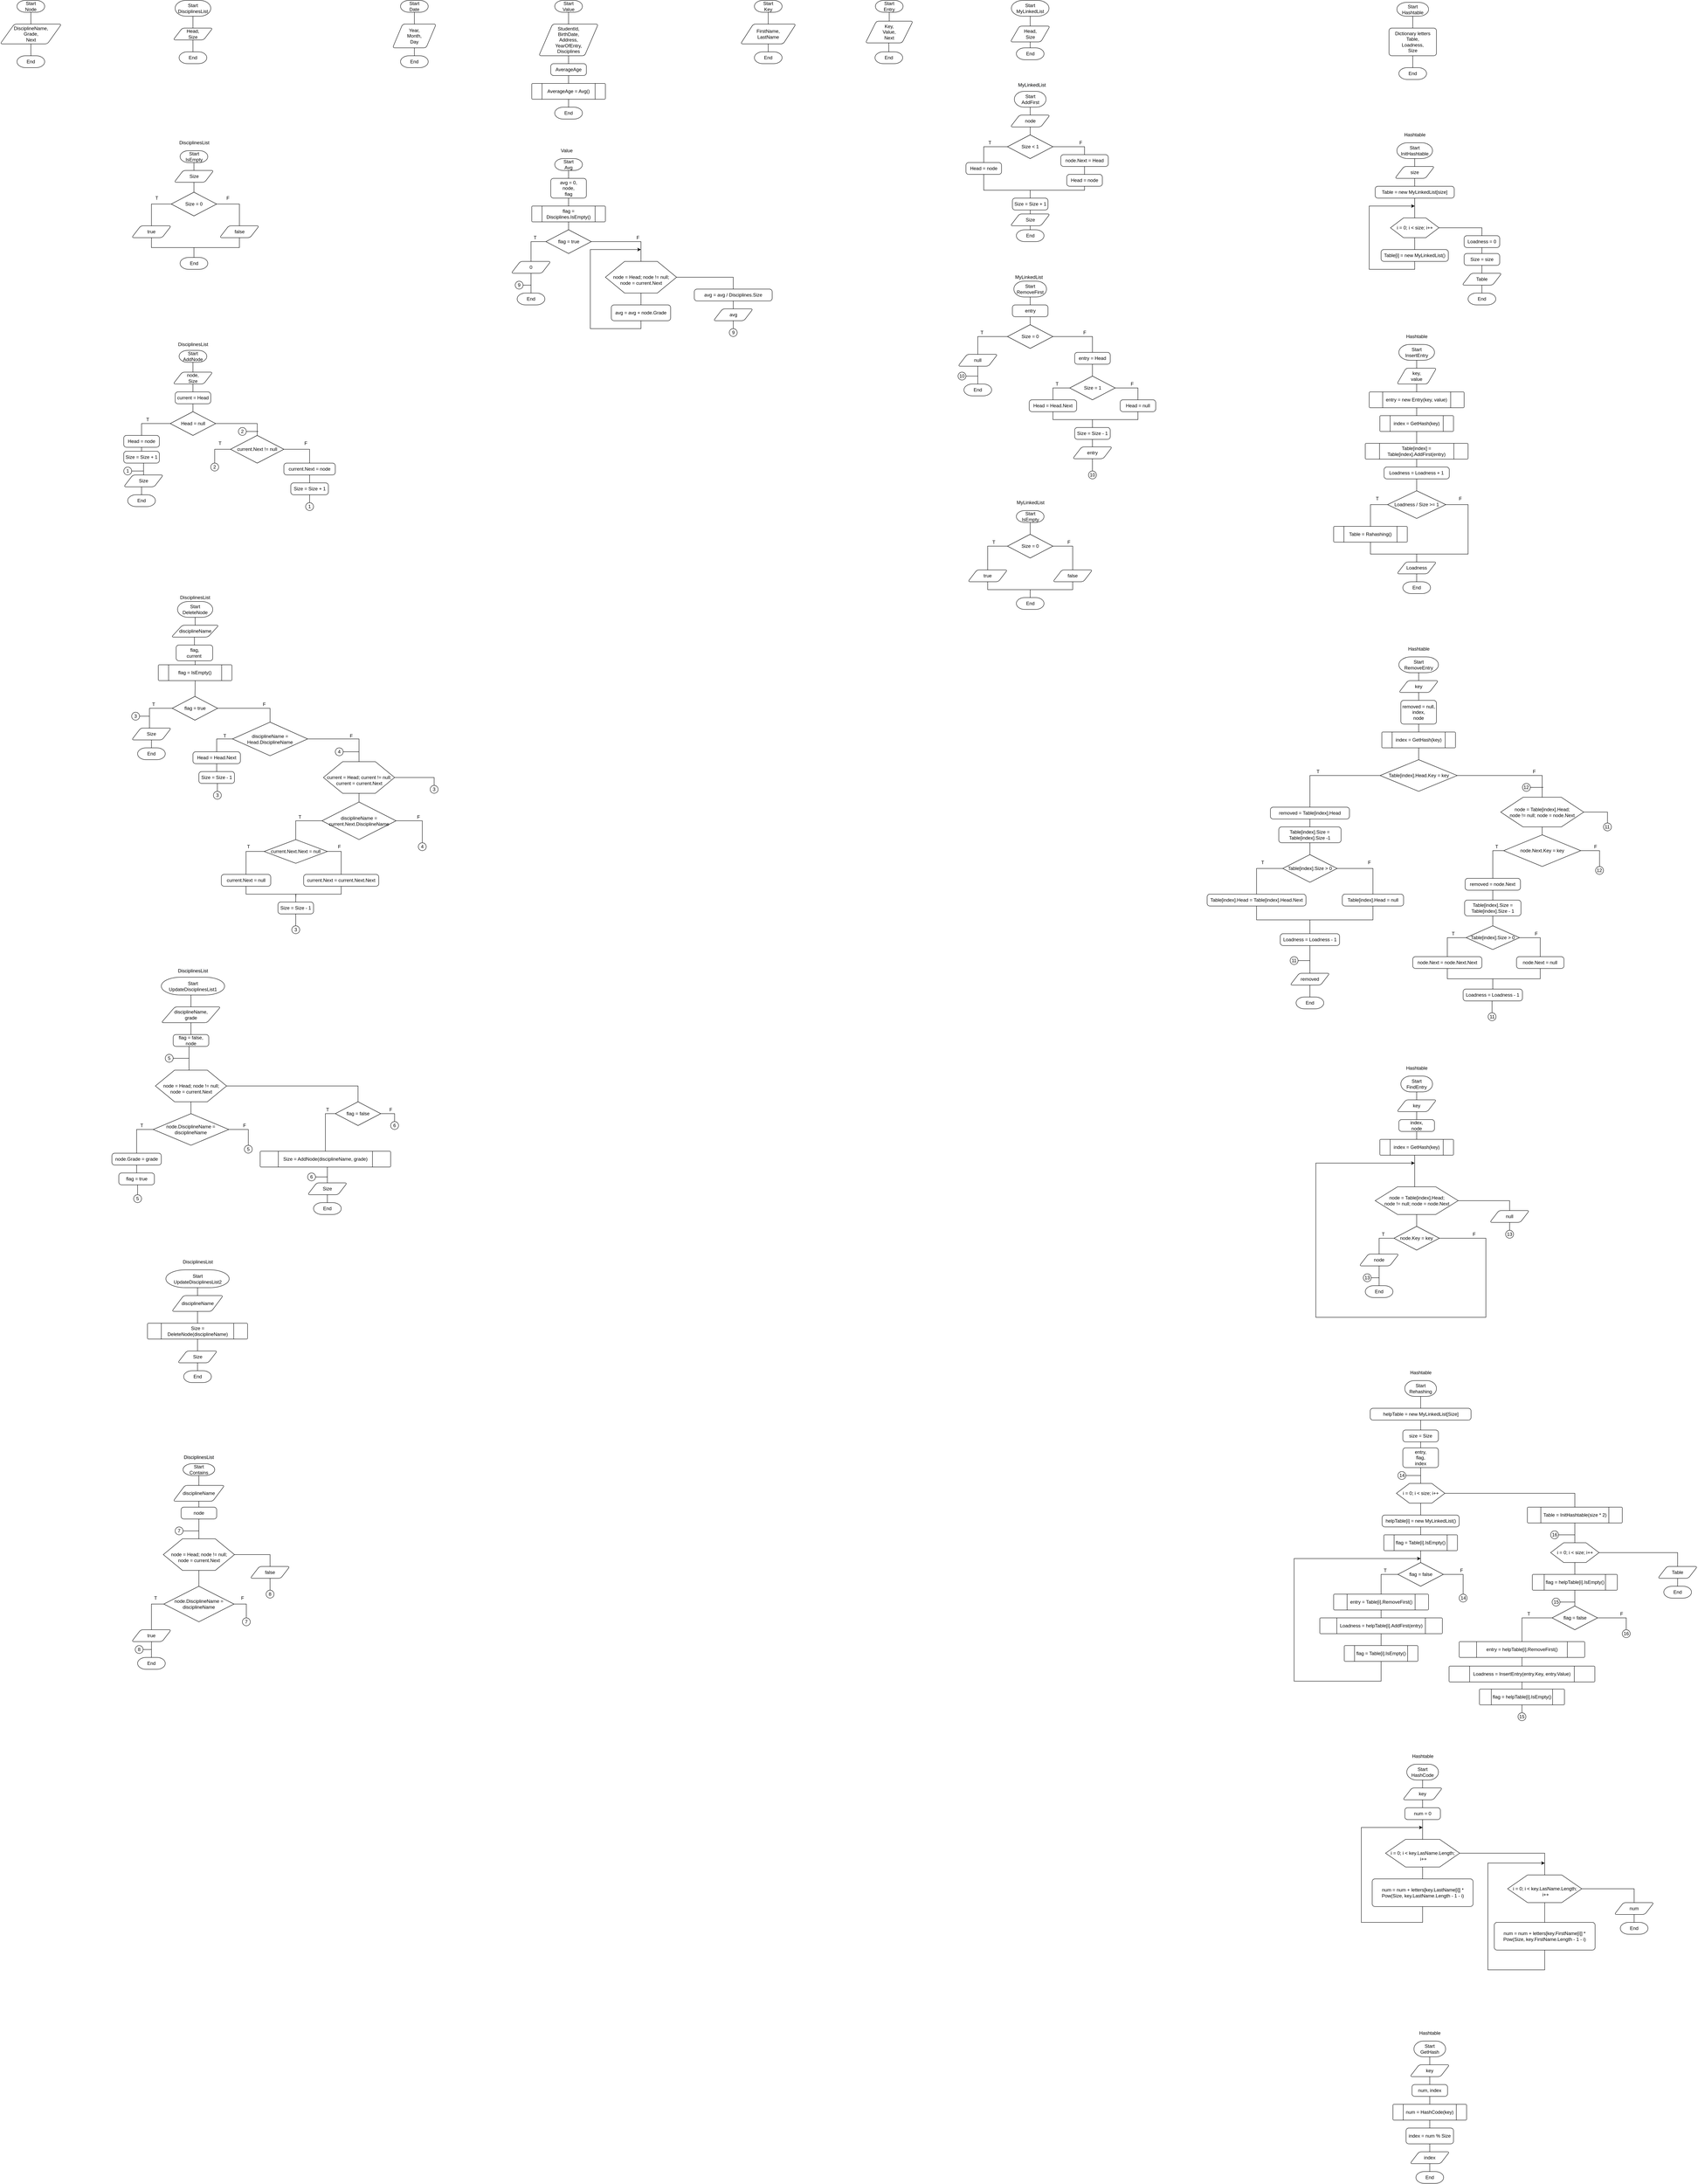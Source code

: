 <mxfile version="15.4.0" type="device"><diagram id="QQgDBV1AiH4rOH2pzcuu" name="Сторінка-1"><mxGraphModel dx="782" dy="497" grid="1" gridSize="10" guides="1" tooltips="1" connect="1" arrows="1" fold="1" page="1" pageScale="1" pageWidth="827" pageHeight="1169" math="0" shadow="0"><root><mxCell id="0"/><mxCell id="1" parent="0"/><mxCell id="bIpBIpcdnIDwCXfOMA6H-5" style="edgeStyle=orthogonalEdgeStyle;rounded=0;orthogonalLoop=1;jettySize=auto;html=1;exitX=0.5;exitY=1;exitDx=0;exitDy=0;exitPerimeter=0;entryX=0.5;entryY=0;entryDx=0;entryDy=0;endArrow=none;endFill=0;" edge="1" parent="1" source="bIpBIpcdnIDwCXfOMA6H-1" target="bIpBIpcdnIDwCXfOMA6H-2"><mxGeometry relative="1" as="geometry"/></mxCell><mxCell id="bIpBIpcdnIDwCXfOMA6H-1" value="Start&lt;br&gt;Node" style="strokeWidth=1;html=1;shape=mxgraph.flowchart.terminator;whiteSpace=wrap;" vertex="1" parent="1"><mxGeometry x="310" y="30" width="70" height="30" as="geometry"/></mxCell><mxCell id="bIpBIpcdnIDwCXfOMA6H-4" style="edgeStyle=orthogonalEdgeStyle;rounded=0;orthogonalLoop=1;jettySize=auto;html=1;exitX=0.5;exitY=1;exitDx=0;exitDy=0;entryX=0.5;entryY=0;entryDx=0;entryDy=0;entryPerimeter=0;endArrow=none;endFill=0;" edge="1" parent="1" source="bIpBIpcdnIDwCXfOMA6H-2" target="bIpBIpcdnIDwCXfOMA6H-3"><mxGeometry relative="1" as="geometry"/></mxCell><mxCell id="bIpBIpcdnIDwCXfOMA6H-2" value="DisciplineName,&lt;br&gt;Grade,&lt;br&gt;Next" style="shape=parallelogram;html=1;strokeWidth=1;perimeter=parallelogramPerimeter;whiteSpace=wrap;rounded=1;arcSize=12;size=0.23;" vertex="1" parent="1"><mxGeometry x="267.5" y="90" width="155" height="50" as="geometry"/></mxCell><mxCell id="bIpBIpcdnIDwCXfOMA6H-3" value="End" style="strokeWidth=1;html=1;shape=mxgraph.flowchart.terminator;whiteSpace=wrap;" vertex="1" parent="1"><mxGeometry x="310" y="170" width="70" height="30" as="geometry"/></mxCell><mxCell id="bIpBIpcdnIDwCXfOMA6H-11" style="edgeStyle=orthogonalEdgeStyle;rounded=0;orthogonalLoop=1;jettySize=auto;html=1;exitX=0.5;exitY=1;exitDx=0;exitDy=0;exitPerimeter=0;entryX=0.5;entryY=0;entryDx=0;entryDy=0;endArrow=none;endFill=0;" edge="1" parent="1" source="bIpBIpcdnIDwCXfOMA6H-6" target="bIpBIpcdnIDwCXfOMA6H-9"><mxGeometry relative="1" as="geometry"/></mxCell><mxCell id="bIpBIpcdnIDwCXfOMA6H-6" value="Start&lt;br&gt;DisciplinesList" style="strokeWidth=1;html=1;shape=mxgraph.flowchart.terminator;whiteSpace=wrap;" vertex="1" parent="1"><mxGeometry x="710" y="30" width="90" height="40" as="geometry"/></mxCell><mxCell id="bIpBIpcdnIDwCXfOMA6H-12" style="edgeStyle=orthogonalEdgeStyle;rounded=0;orthogonalLoop=1;jettySize=auto;html=1;exitX=0.5;exitY=1;exitDx=0;exitDy=0;entryX=0.5;entryY=0;entryDx=0;entryDy=0;entryPerimeter=0;endArrow=none;endFill=0;" edge="1" parent="1" source="bIpBIpcdnIDwCXfOMA6H-9" target="bIpBIpcdnIDwCXfOMA6H-10"><mxGeometry relative="1" as="geometry"/></mxCell><mxCell id="bIpBIpcdnIDwCXfOMA6H-9" value="Head,&lt;br&gt;Size" style="shape=parallelogram;html=1;strokeWidth=1;perimeter=parallelogramPerimeter;whiteSpace=wrap;rounded=1;arcSize=12;size=0.23;" vertex="1" parent="1"><mxGeometry x="705" y="100" width="100" height="30" as="geometry"/></mxCell><mxCell id="bIpBIpcdnIDwCXfOMA6H-10" value="End" style="strokeWidth=1;html=1;shape=mxgraph.flowchart.terminator;whiteSpace=wrap;" vertex="1" parent="1"><mxGeometry x="720" y="160" width="70" height="30" as="geometry"/></mxCell><mxCell id="bIpBIpcdnIDwCXfOMA6H-32" value="" style="group" vertex="1" connectable="0" parent="1"><mxGeometry x="600" y="380" width="322.5" height="330" as="geometry"/></mxCell><mxCell id="bIpBIpcdnIDwCXfOMA6H-14" value="Start&lt;br&gt;IsEmpty" style="strokeWidth=1;html=1;shape=mxgraph.flowchart.terminator;whiteSpace=wrap;" vertex="1" parent="bIpBIpcdnIDwCXfOMA6H-32"><mxGeometry x="122.5" y="30" width="70" height="30" as="geometry"/></mxCell><mxCell id="bIpBIpcdnIDwCXfOMA6H-15" value="DisciplinesList" style="text;html=1;align=center;verticalAlign=middle;resizable=0;points=[];autosize=1;strokeColor=none;fillColor=none;" vertex="1" parent="bIpBIpcdnIDwCXfOMA6H-32"><mxGeometry x="112.5" width="90" height="20" as="geometry"/></mxCell><mxCell id="bIpBIpcdnIDwCXfOMA6H-16" value="Size" style="shape=parallelogram;html=1;strokeWidth=1;perimeter=parallelogramPerimeter;whiteSpace=wrap;rounded=1;arcSize=12;size=0.23;" vertex="1" parent="bIpBIpcdnIDwCXfOMA6H-32"><mxGeometry x="107.5" y="80" width="100" height="30" as="geometry"/></mxCell><mxCell id="bIpBIpcdnIDwCXfOMA6H-21" style="edgeStyle=orthogonalEdgeStyle;rounded=0;orthogonalLoop=1;jettySize=auto;html=1;exitX=0.5;exitY=1;exitDx=0;exitDy=0;exitPerimeter=0;entryX=0.5;entryY=0;entryDx=0;entryDy=0;endArrow=none;endFill=0;" edge="1" parent="bIpBIpcdnIDwCXfOMA6H-32" source="bIpBIpcdnIDwCXfOMA6H-14" target="bIpBIpcdnIDwCXfOMA6H-16"><mxGeometry relative="1" as="geometry"/></mxCell><mxCell id="bIpBIpcdnIDwCXfOMA6H-18" value="Size = 0" style="strokeWidth=1;html=1;shape=mxgraph.flowchart.decision;whiteSpace=wrap;" vertex="1" parent="bIpBIpcdnIDwCXfOMA6H-32"><mxGeometry x="100" y="135" width="115" height="60" as="geometry"/></mxCell><mxCell id="bIpBIpcdnIDwCXfOMA6H-22" style="edgeStyle=orthogonalEdgeStyle;rounded=0;orthogonalLoop=1;jettySize=auto;html=1;exitX=0.5;exitY=1;exitDx=0;exitDy=0;entryX=0.5;entryY=0;entryDx=0;entryDy=0;entryPerimeter=0;endArrow=none;endFill=0;" edge="1" parent="bIpBIpcdnIDwCXfOMA6H-32" source="bIpBIpcdnIDwCXfOMA6H-16" target="bIpBIpcdnIDwCXfOMA6H-18"><mxGeometry relative="1" as="geometry"/></mxCell><mxCell id="bIpBIpcdnIDwCXfOMA6H-19" value="true" style="shape=parallelogram;html=1;strokeWidth=1;perimeter=parallelogramPerimeter;whiteSpace=wrap;rounded=1;arcSize=12;size=0.23;" vertex="1" parent="bIpBIpcdnIDwCXfOMA6H-32"><mxGeometry y="220" width="100" height="30" as="geometry"/></mxCell><mxCell id="bIpBIpcdnIDwCXfOMA6H-23" style="edgeStyle=orthogonalEdgeStyle;rounded=0;orthogonalLoop=1;jettySize=auto;html=1;exitX=0;exitY=0.5;exitDx=0;exitDy=0;exitPerimeter=0;entryX=0.5;entryY=0;entryDx=0;entryDy=0;endArrow=none;endFill=0;" edge="1" parent="bIpBIpcdnIDwCXfOMA6H-32" source="bIpBIpcdnIDwCXfOMA6H-18" target="bIpBIpcdnIDwCXfOMA6H-19"><mxGeometry relative="1" as="geometry"/></mxCell><mxCell id="bIpBIpcdnIDwCXfOMA6H-20" value="false" style="shape=parallelogram;html=1;strokeWidth=1;perimeter=parallelogramPerimeter;whiteSpace=wrap;rounded=1;arcSize=12;size=0.23;" vertex="1" parent="bIpBIpcdnIDwCXfOMA6H-32"><mxGeometry x="222.5" y="220" width="100" height="30" as="geometry"/></mxCell><mxCell id="bIpBIpcdnIDwCXfOMA6H-30" style="edgeStyle=orthogonalEdgeStyle;rounded=0;orthogonalLoop=1;jettySize=auto;html=1;exitX=1;exitY=0.5;exitDx=0;exitDy=0;exitPerimeter=0;entryX=0.5;entryY=0;entryDx=0;entryDy=0;endArrow=none;endFill=0;" edge="1" parent="bIpBIpcdnIDwCXfOMA6H-32" source="bIpBIpcdnIDwCXfOMA6H-18" target="bIpBIpcdnIDwCXfOMA6H-20"><mxGeometry relative="1" as="geometry"/></mxCell><mxCell id="bIpBIpcdnIDwCXfOMA6H-25" value="T" style="text;html=1;align=center;verticalAlign=middle;resizable=0;points=[];autosize=1;strokeColor=none;fillColor=none;" vertex="1" parent="bIpBIpcdnIDwCXfOMA6H-32"><mxGeometry x="52.5" y="140" width="20" height="20" as="geometry"/></mxCell><mxCell id="bIpBIpcdnIDwCXfOMA6H-26" value="F" style="text;html=1;align=center;verticalAlign=middle;resizable=0;points=[];autosize=1;strokeColor=none;fillColor=none;" vertex="1" parent="bIpBIpcdnIDwCXfOMA6H-32"><mxGeometry x="232.5" y="140" width="20" height="20" as="geometry"/></mxCell><mxCell id="bIpBIpcdnIDwCXfOMA6H-27" value="End" style="strokeWidth=1;html=1;shape=mxgraph.flowchart.terminator;whiteSpace=wrap;" vertex="1" parent="bIpBIpcdnIDwCXfOMA6H-32"><mxGeometry x="122.5" y="300" width="70" height="30" as="geometry"/></mxCell><mxCell id="bIpBIpcdnIDwCXfOMA6H-28" style="edgeStyle=orthogonalEdgeStyle;rounded=0;orthogonalLoop=1;jettySize=auto;html=1;exitX=0.5;exitY=1;exitDx=0;exitDy=0;entryX=0.5;entryY=0;entryDx=0;entryDy=0;entryPerimeter=0;endArrow=none;endFill=0;" edge="1" parent="bIpBIpcdnIDwCXfOMA6H-32" source="bIpBIpcdnIDwCXfOMA6H-19" target="bIpBIpcdnIDwCXfOMA6H-27"><mxGeometry relative="1" as="geometry"/></mxCell><mxCell id="bIpBIpcdnIDwCXfOMA6H-31" style="edgeStyle=orthogonalEdgeStyle;rounded=0;orthogonalLoop=1;jettySize=auto;html=1;exitX=0.5;exitY=1;exitDx=0;exitDy=0;entryX=0.5;entryY=0;entryDx=0;entryDy=0;entryPerimeter=0;endArrow=none;endFill=0;" edge="1" parent="bIpBIpcdnIDwCXfOMA6H-32" source="bIpBIpcdnIDwCXfOMA6H-20" target="bIpBIpcdnIDwCXfOMA6H-27"><mxGeometry relative="1" as="geometry"/></mxCell><mxCell id="bIpBIpcdnIDwCXfOMA6H-74" value="" style="group" vertex="1" connectable="0" parent="1"><mxGeometry x="580" y="890" width="535" height="430" as="geometry"/></mxCell><mxCell id="bIpBIpcdnIDwCXfOMA6H-33" value="Start&lt;br&gt;AddNode" style="strokeWidth=1;html=1;shape=mxgraph.flowchart.terminator;whiteSpace=wrap;" vertex="1" parent="bIpBIpcdnIDwCXfOMA6H-74"><mxGeometry x="140" y="25" width="70" height="30" as="geometry"/></mxCell><mxCell id="bIpBIpcdnIDwCXfOMA6H-34" value="DisciplinesList" style="text;html=1;align=center;verticalAlign=middle;resizable=0;points=[];autosize=1;strokeColor=none;fillColor=none;" vertex="1" parent="bIpBIpcdnIDwCXfOMA6H-74"><mxGeometry x="130" width="90" height="20" as="geometry"/></mxCell><mxCell id="bIpBIpcdnIDwCXfOMA6H-37" value="node,&lt;br&gt;Size" style="shape=parallelogram;html=1;strokeWidth=1;perimeter=parallelogramPerimeter;whiteSpace=wrap;rounded=1;arcSize=12;size=0.23;" vertex="1" parent="bIpBIpcdnIDwCXfOMA6H-74"><mxGeometry x="125" y="80" width="100" height="30" as="geometry"/></mxCell><mxCell id="bIpBIpcdnIDwCXfOMA6H-43" style="edgeStyle=orthogonalEdgeStyle;rounded=0;orthogonalLoop=1;jettySize=auto;html=1;exitX=0.5;exitY=1;exitDx=0;exitDy=0;exitPerimeter=0;entryX=0.5;entryY=0;entryDx=0;entryDy=0;endArrow=none;endFill=0;" edge="1" parent="bIpBIpcdnIDwCXfOMA6H-74" source="bIpBIpcdnIDwCXfOMA6H-33" target="bIpBIpcdnIDwCXfOMA6H-37"><mxGeometry relative="1" as="geometry"/></mxCell><mxCell id="bIpBIpcdnIDwCXfOMA6H-50" value="current = Head" style="rounded=1;whiteSpace=wrap;html=1;absoluteArcSize=1;arcSize=14;strokeWidth=1;" vertex="1" parent="bIpBIpcdnIDwCXfOMA6H-74"><mxGeometry x="130" y="130" width="90" height="30" as="geometry"/></mxCell><mxCell id="bIpBIpcdnIDwCXfOMA6H-51" style="edgeStyle=orthogonalEdgeStyle;rounded=0;orthogonalLoop=1;jettySize=auto;html=1;exitX=0.5;exitY=1;exitDx=0;exitDy=0;entryX=0.5;entryY=0;entryDx=0;entryDy=0;endArrow=none;endFill=0;" edge="1" parent="bIpBIpcdnIDwCXfOMA6H-74" source="bIpBIpcdnIDwCXfOMA6H-37" target="bIpBIpcdnIDwCXfOMA6H-50"><mxGeometry relative="1" as="geometry"/></mxCell><mxCell id="bIpBIpcdnIDwCXfOMA6H-54" value="current.Next != null" style="strokeWidth=1;html=1;shape=mxgraph.flowchart.decision;whiteSpace=wrap;" vertex="1" parent="bIpBIpcdnIDwCXfOMA6H-74"><mxGeometry x="270" y="240" width="135" height="70" as="geometry"/></mxCell><mxCell id="bIpBIpcdnIDwCXfOMA6H-55" style="edgeStyle=orthogonalEdgeStyle;rounded=0;orthogonalLoop=1;jettySize=auto;html=1;exitX=1;exitY=0.5;exitDx=0;exitDy=0;exitPerimeter=0;entryX=0.5;entryY=0;entryDx=0;entryDy=0;entryPerimeter=0;endArrow=none;endFill=0;" edge="1" parent="bIpBIpcdnIDwCXfOMA6H-74" source="bIpBIpcdnIDwCXfOMA6H-35" target="bIpBIpcdnIDwCXfOMA6H-54"><mxGeometry relative="1" as="geometry"/></mxCell><mxCell id="bIpBIpcdnIDwCXfOMA6H-57" value="2" style="ellipse;whiteSpace=wrap;html=1;aspect=fixed;" vertex="1" parent="bIpBIpcdnIDwCXfOMA6H-74"><mxGeometry x="220" y="310" width="20" height="20" as="geometry"/></mxCell><mxCell id="bIpBIpcdnIDwCXfOMA6H-58" style="edgeStyle=orthogonalEdgeStyle;rounded=0;orthogonalLoop=1;jettySize=auto;html=1;exitX=0;exitY=0.5;exitDx=0;exitDy=0;exitPerimeter=0;entryX=0.5;entryY=0;entryDx=0;entryDy=0;endArrow=none;endFill=0;" edge="1" parent="bIpBIpcdnIDwCXfOMA6H-74" source="bIpBIpcdnIDwCXfOMA6H-54" target="bIpBIpcdnIDwCXfOMA6H-57"><mxGeometry relative="1" as="geometry"/></mxCell><mxCell id="bIpBIpcdnIDwCXfOMA6H-59" value="T" style="text;html=1;align=center;verticalAlign=middle;resizable=0;points=[];autosize=1;strokeColor=none;fillColor=none;" vertex="1" parent="bIpBIpcdnIDwCXfOMA6H-74"><mxGeometry x="232.5" y="250" width="20" height="20" as="geometry"/></mxCell><mxCell id="bIpBIpcdnIDwCXfOMA6H-73" style="edgeStyle=orthogonalEdgeStyle;rounded=0;orthogonalLoop=1;jettySize=auto;html=1;exitX=1;exitY=0.5;exitDx=0;exitDy=0;endArrow=none;endFill=0;" edge="1" parent="bIpBIpcdnIDwCXfOMA6H-74" source="bIpBIpcdnIDwCXfOMA6H-60"><mxGeometry relative="1" as="geometry"><mxPoint x="340" y="230" as="targetPoint"/></mxGeometry></mxCell><mxCell id="bIpBIpcdnIDwCXfOMA6H-60" value="2" style="ellipse;whiteSpace=wrap;html=1;aspect=fixed;" vertex="1" parent="bIpBIpcdnIDwCXfOMA6H-74"><mxGeometry x="290" y="220" width="20" height="20" as="geometry"/></mxCell><mxCell id="bIpBIpcdnIDwCXfOMA6H-62" value="current.Next = node" style="rounded=1;whiteSpace=wrap;html=1;absoluteArcSize=1;arcSize=14;strokeWidth=1;" vertex="1" parent="bIpBIpcdnIDwCXfOMA6H-74"><mxGeometry x="405" y="310" width="130" height="30" as="geometry"/></mxCell><mxCell id="bIpBIpcdnIDwCXfOMA6H-63" style="edgeStyle=orthogonalEdgeStyle;rounded=0;orthogonalLoop=1;jettySize=auto;html=1;exitX=1;exitY=0.5;exitDx=0;exitDy=0;exitPerimeter=0;entryX=0.5;entryY=0;entryDx=0;entryDy=0;endArrow=none;endFill=0;" edge="1" parent="bIpBIpcdnIDwCXfOMA6H-74" source="bIpBIpcdnIDwCXfOMA6H-54" target="bIpBIpcdnIDwCXfOMA6H-62"><mxGeometry relative="1" as="geometry"/></mxCell><mxCell id="bIpBIpcdnIDwCXfOMA6H-64" value="F" style="text;html=1;align=center;verticalAlign=middle;resizable=0;points=[];autosize=1;strokeColor=none;fillColor=none;" vertex="1" parent="bIpBIpcdnIDwCXfOMA6H-74"><mxGeometry x="450" y="250" width="20" height="20" as="geometry"/></mxCell><mxCell id="bIpBIpcdnIDwCXfOMA6H-65" value="Size = Size + 1" style="rounded=1;whiteSpace=wrap;html=1;absoluteArcSize=1;arcSize=14;strokeWidth=1;" vertex="1" parent="bIpBIpcdnIDwCXfOMA6H-74"><mxGeometry x="422.5" y="360" width="95" height="30" as="geometry"/></mxCell><mxCell id="bIpBIpcdnIDwCXfOMA6H-66" style="edgeStyle=orthogonalEdgeStyle;rounded=0;orthogonalLoop=1;jettySize=auto;html=1;exitX=0.5;exitY=1;exitDx=0;exitDy=0;entryX=0.5;entryY=0;entryDx=0;entryDy=0;endArrow=none;endFill=0;" edge="1" parent="bIpBIpcdnIDwCXfOMA6H-74" source="bIpBIpcdnIDwCXfOMA6H-62" target="bIpBIpcdnIDwCXfOMA6H-65"><mxGeometry relative="1" as="geometry"/></mxCell><mxCell id="bIpBIpcdnIDwCXfOMA6H-40" value="End" style="strokeWidth=1;html=1;shape=mxgraph.flowchart.terminator;whiteSpace=wrap;" vertex="1" parent="bIpBIpcdnIDwCXfOMA6H-74"><mxGeometry x="10" y="390" width="70" height="30" as="geometry"/></mxCell><mxCell id="bIpBIpcdnIDwCXfOMA6H-35" value="Head = null" style="strokeWidth=1;html=1;shape=mxgraph.flowchart.decision;whiteSpace=wrap;" vertex="1" parent="bIpBIpcdnIDwCXfOMA6H-74"><mxGeometry x="117.5" y="180" width="115" height="60" as="geometry"/></mxCell><mxCell id="bIpBIpcdnIDwCXfOMA6H-52" style="edgeStyle=orthogonalEdgeStyle;rounded=0;orthogonalLoop=1;jettySize=auto;html=1;exitX=0.5;exitY=1;exitDx=0;exitDy=0;entryX=0.5;entryY=0;entryDx=0;entryDy=0;entryPerimeter=0;endArrow=none;endFill=0;" edge="1" parent="bIpBIpcdnIDwCXfOMA6H-74" source="bIpBIpcdnIDwCXfOMA6H-50" target="bIpBIpcdnIDwCXfOMA6H-35"><mxGeometry relative="1" as="geometry"/></mxCell><mxCell id="bIpBIpcdnIDwCXfOMA6H-38" value="Head = node" style="rounded=1;whiteSpace=wrap;html=1;absoluteArcSize=1;arcSize=14;strokeWidth=1;" vertex="1" parent="bIpBIpcdnIDwCXfOMA6H-74"><mxGeometry y="240" width="90" height="30" as="geometry"/></mxCell><mxCell id="bIpBIpcdnIDwCXfOMA6H-45" style="edgeStyle=orthogonalEdgeStyle;rounded=0;orthogonalLoop=1;jettySize=auto;html=1;exitX=0;exitY=0.5;exitDx=0;exitDy=0;exitPerimeter=0;entryX=0.5;entryY=0;entryDx=0;entryDy=0;endArrow=none;endFill=0;" edge="1" parent="bIpBIpcdnIDwCXfOMA6H-74" source="bIpBIpcdnIDwCXfOMA6H-35" target="bIpBIpcdnIDwCXfOMA6H-38"><mxGeometry y="180" as="geometry"/></mxCell><mxCell id="bIpBIpcdnIDwCXfOMA6H-39" value="Size = Size + 1" style="rounded=1;whiteSpace=wrap;html=1;absoluteArcSize=1;arcSize=14;strokeWidth=1;" vertex="1" parent="bIpBIpcdnIDwCXfOMA6H-74"><mxGeometry y="280" width="90" height="30" as="geometry"/></mxCell><mxCell id="bIpBIpcdnIDwCXfOMA6H-42" style="edgeStyle=orthogonalEdgeStyle;rounded=0;orthogonalLoop=1;jettySize=auto;html=1;exitX=0.5;exitY=1;exitDx=0;exitDy=0;entryX=0.5;entryY=0;entryDx=0;entryDy=0;endArrow=none;endFill=0;" edge="1" parent="bIpBIpcdnIDwCXfOMA6H-74" source="bIpBIpcdnIDwCXfOMA6H-38" target="bIpBIpcdnIDwCXfOMA6H-39"><mxGeometry y="180" as="geometry"/></mxCell><mxCell id="bIpBIpcdnIDwCXfOMA6H-46" value="T" style="text;html=1;align=center;verticalAlign=middle;resizable=0;points=[];autosize=1;strokeColor=none;fillColor=none;" vertex="1" parent="bIpBIpcdnIDwCXfOMA6H-74"><mxGeometry x="50" y="190" width="20" height="20" as="geometry"/></mxCell><mxCell id="bIpBIpcdnIDwCXfOMA6H-48" style="edgeStyle=orthogonalEdgeStyle;rounded=0;orthogonalLoop=1;jettySize=auto;html=1;exitX=1;exitY=0.5;exitDx=0;exitDy=0;endArrow=none;endFill=0;" edge="1" parent="bIpBIpcdnIDwCXfOMA6H-74" source="bIpBIpcdnIDwCXfOMA6H-47"><mxGeometry y="180" as="geometry"><mxPoint x="50" y="330" as="targetPoint"/></mxGeometry></mxCell><mxCell id="bIpBIpcdnIDwCXfOMA6H-47" value="1" style="ellipse;whiteSpace=wrap;html=1;aspect=fixed;" vertex="1" parent="bIpBIpcdnIDwCXfOMA6H-74"><mxGeometry y="320" width="20" height="20" as="geometry"/></mxCell><mxCell id="bIpBIpcdnIDwCXfOMA6H-69" style="edgeStyle=orthogonalEdgeStyle;rounded=0;orthogonalLoop=1;jettySize=auto;html=1;exitX=0.5;exitY=1;exitDx=0;exitDy=0;entryX=0.5;entryY=0;entryDx=0;entryDy=0;entryPerimeter=0;endArrow=none;endFill=0;" edge="1" parent="bIpBIpcdnIDwCXfOMA6H-74" source="bIpBIpcdnIDwCXfOMA6H-67" target="bIpBIpcdnIDwCXfOMA6H-40"><mxGeometry relative="1" as="geometry"/></mxCell><mxCell id="bIpBIpcdnIDwCXfOMA6H-67" value="Size" style="shape=parallelogram;html=1;strokeWidth=1;perimeter=parallelogramPerimeter;whiteSpace=wrap;rounded=1;arcSize=12;size=0.23;" vertex="1" parent="bIpBIpcdnIDwCXfOMA6H-74"><mxGeometry y="340" width="100" height="30" as="geometry"/></mxCell><mxCell id="bIpBIpcdnIDwCXfOMA6H-68" style="edgeStyle=orthogonalEdgeStyle;rounded=0;orthogonalLoop=1;jettySize=auto;html=1;exitX=0.5;exitY=1;exitDx=0;exitDy=0;entryX=0.5;entryY=0;entryDx=0;entryDy=0;endArrow=none;endFill=0;" edge="1" parent="bIpBIpcdnIDwCXfOMA6H-74" source="bIpBIpcdnIDwCXfOMA6H-39" target="bIpBIpcdnIDwCXfOMA6H-67"><mxGeometry relative="1" as="geometry"/></mxCell><mxCell id="bIpBIpcdnIDwCXfOMA6H-70" value="1" style="ellipse;whiteSpace=wrap;html=1;aspect=fixed;" vertex="1" parent="bIpBIpcdnIDwCXfOMA6H-74"><mxGeometry x="460" y="410" width="20" height="20" as="geometry"/></mxCell><mxCell id="bIpBIpcdnIDwCXfOMA6H-71" style="edgeStyle=orthogonalEdgeStyle;rounded=0;orthogonalLoop=1;jettySize=auto;html=1;exitX=0.5;exitY=1;exitDx=0;exitDy=0;entryX=0.5;entryY=0;entryDx=0;entryDy=0;endArrow=none;endFill=0;" edge="1" parent="bIpBIpcdnIDwCXfOMA6H-74" source="bIpBIpcdnIDwCXfOMA6H-65" target="bIpBIpcdnIDwCXfOMA6H-70"><mxGeometry relative="1" as="geometry"/></mxCell><mxCell id="bIpBIpcdnIDwCXfOMA6H-131" value="" style="group" vertex="1" connectable="0" parent="1"><mxGeometry x="600" y="1530" width="775" height="860" as="geometry"/></mxCell><mxCell id="bIpBIpcdnIDwCXfOMA6H-75" value="Start&lt;br&gt;DeleteNode" style="strokeWidth=1;html=1;shape=mxgraph.flowchart.terminator;whiteSpace=wrap;" vertex="1" parent="bIpBIpcdnIDwCXfOMA6H-131"><mxGeometry x="116" y="20" width="89" height="40" as="geometry"/></mxCell><mxCell id="bIpBIpcdnIDwCXfOMA6H-76" value="DisciplinesList" style="text;html=1;align=center;verticalAlign=middle;resizable=0;points=[];autosize=1;strokeColor=none;fillColor=none;" vertex="1" parent="bIpBIpcdnIDwCXfOMA6H-131"><mxGeometry x="115" width="90" height="20" as="geometry"/></mxCell><mxCell id="bIpBIpcdnIDwCXfOMA6H-77" value="disciplineName" style="shape=parallelogram;html=1;strokeWidth=1;perimeter=parallelogramPerimeter;whiteSpace=wrap;rounded=1;arcSize=12;size=0.23;" vertex="1" parent="bIpBIpcdnIDwCXfOMA6H-131"><mxGeometry x="100.51" y="80" width="120" height="30" as="geometry"/></mxCell><mxCell id="bIpBIpcdnIDwCXfOMA6H-78" style="edgeStyle=orthogonalEdgeStyle;rounded=0;orthogonalLoop=1;jettySize=auto;html=1;exitX=0.5;exitY=1;exitDx=0;exitDy=0;exitPerimeter=0;entryX=0.5;entryY=0;entryDx=0;entryDy=0;endArrow=none;endFill=0;" edge="1" parent="bIpBIpcdnIDwCXfOMA6H-131" source="bIpBIpcdnIDwCXfOMA6H-75" target="bIpBIpcdnIDwCXfOMA6H-77"><mxGeometry relative="1" as="geometry"/></mxCell><mxCell id="bIpBIpcdnIDwCXfOMA6H-79" value="flag = true" style="strokeWidth=1;html=1;shape=mxgraph.flowchart.decision;whiteSpace=wrap;" vertex="1" parent="bIpBIpcdnIDwCXfOMA6H-131"><mxGeometry x="102.5" y="260" width="115" height="60" as="geometry"/></mxCell><mxCell id="bIpBIpcdnIDwCXfOMA6H-80" value="flag,&lt;br&gt;&lt;span&gt;current&amp;nbsp;&lt;/span&gt;" style="rounded=1;whiteSpace=wrap;html=1;absoluteArcSize=1;arcSize=14;strokeWidth=1;" vertex="1" parent="bIpBIpcdnIDwCXfOMA6H-131"><mxGeometry x="112.5" y="130" width="92.5" height="40" as="geometry"/></mxCell><mxCell id="bIpBIpcdnIDwCXfOMA6H-82" style="edgeStyle=orthogonalEdgeStyle;rounded=0;orthogonalLoop=1;jettySize=auto;html=1;exitX=0.5;exitY=1;exitDx=0;exitDy=0;entryX=0.5;entryY=0;entryDx=0;entryDy=0;endArrow=none;endFill=0;" edge="1" parent="bIpBIpcdnIDwCXfOMA6H-131" source="bIpBIpcdnIDwCXfOMA6H-77" target="bIpBIpcdnIDwCXfOMA6H-80"><mxGeometry relative="1" as="geometry"/></mxCell><mxCell id="bIpBIpcdnIDwCXfOMA6H-90" style="edgeStyle=orthogonalEdgeStyle;rounded=0;orthogonalLoop=1;jettySize=auto;html=1;exitX=0.5;exitY=1;exitDx=0;exitDy=0;entryX=0.5;entryY=0;entryDx=0;entryDy=0;entryPerimeter=0;endArrow=none;endFill=0;" edge="1" parent="bIpBIpcdnIDwCXfOMA6H-131" source="bIpBIpcdnIDwCXfOMA6H-81" target="bIpBIpcdnIDwCXfOMA6H-79"><mxGeometry relative="1" as="geometry"/></mxCell><mxCell id="bIpBIpcdnIDwCXfOMA6H-81" value="flag = IsEmpty()" style="verticalLabelPosition=middle;verticalAlign=middle;html=1;shape=process;whiteSpace=wrap;rounded=1;size=0.14;arcSize=6;labelPosition=center;align=center;" vertex="1" parent="bIpBIpcdnIDwCXfOMA6H-131"><mxGeometry x="67.38" y="180" width="186.25" height="40" as="geometry"/></mxCell><mxCell id="bIpBIpcdnIDwCXfOMA6H-83" style="edgeStyle=orthogonalEdgeStyle;rounded=0;orthogonalLoop=1;jettySize=auto;html=1;exitX=0.5;exitY=1;exitDx=0;exitDy=0;entryX=0.5;entryY=0;entryDx=0;entryDy=0;endArrow=none;endFill=0;" edge="1" parent="bIpBIpcdnIDwCXfOMA6H-131" source="bIpBIpcdnIDwCXfOMA6H-80" target="bIpBIpcdnIDwCXfOMA6H-81"><mxGeometry relative="1" as="geometry"/></mxCell><mxCell id="bIpBIpcdnIDwCXfOMA6H-85" value="Size" style="shape=parallelogram;html=1;strokeWidth=1;perimeter=parallelogramPerimeter;whiteSpace=wrap;rounded=1;arcSize=12;size=0.23;" vertex="1" parent="bIpBIpcdnIDwCXfOMA6H-131"><mxGeometry y="340" width="100" height="30" as="geometry"/></mxCell><mxCell id="bIpBIpcdnIDwCXfOMA6H-86" style="edgeStyle=orthogonalEdgeStyle;rounded=0;orthogonalLoop=1;jettySize=auto;html=1;exitX=0;exitY=0.5;exitDx=0;exitDy=0;exitPerimeter=0;entryX=0.5;entryY=0;entryDx=0;entryDy=0;endArrow=none;endFill=0;" edge="1" parent="bIpBIpcdnIDwCXfOMA6H-131" source="bIpBIpcdnIDwCXfOMA6H-79" target="bIpBIpcdnIDwCXfOMA6H-85"><mxGeometry relative="1" as="geometry"><Array as="points"><mxPoint x="45" y="290"/><mxPoint x="45" y="340"/></Array></mxGeometry></mxCell><mxCell id="bIpBIpcdnIDwCXfOMA6H-87" value="End" style="strokeWidth=1;html=1;shape=mxgraph.flowchart.terminator;whiteSpace=wrap;" vertex="1" parent="bIpBIpcdnIDwCXfOMA6H-131"><mxGeometry x="15" y="390" width="70" height="30" as="geometry"/></mxCell><mxCell id="bIpBIpcdnIDwCXfOMA6H-88" style="edgeStyle=orthogonalEdgeStyle;rounded=0;orthogonalLoop=1;jettySize=auto;html=1;exitX=0.5;exitY=1;exitDx=0;exitDy=0;entryX=0.5;entryY=0;entryDx=0;entryDy=0;entryPerimeter=0;endArrow=none;endFill=0;" edge="1" parent="bIpBIpcdnIDwCXfOMA6H-131" source="bIpBIpcdnIDwCXfOMA6H-85" target="bIpBIpcdnIDwCXfOMA6H-87"><mxGeometry relative="1" as="geometry"/></mxCell><mxCell id="bIpBIpcdnIDwCXfOMA6H-89" value="T" style="text;html=1;align=center;verticalAlign=middle;resizable=0;points=[];autosize=1;strokeColor=none;fillColor=none;" vertex="1" parent="bIpBIpcdnIDwCXfOMA6H-131"><mxGeometry x="45" y="270" width="20" height="20" as="geometry"/></mxCell><mxCell id="bIpBIpcdnIDwCXfOMA6H-92" style="edgeStyle=orthogonalEdgeStyle;rounded=0;orthogonalLoop=1;jettySize=auto;html=1;exitX=1;exitY=0.5;exitDx=0;exitDy=0;endArrow=none;endFill=0;" edge="1" parent="bIpBIpcdnIDwCXfOMA6H-131" source="bIpBIpcdnIDwCXfOMA6H-91"><mxGeometry relative="1" as="geometry"><mxPoint x="45" y="310" as="targetPoint"/></mxGeometry></mxCell><mxCell id="bIpBIpcdnIDwCXfOMA6H-91" value="3" style="ellipse;whiteSpace=wrap;html=1;aspect=fixed;" vertex="1" parent="bIpBIpcdnIDwCXfOMA6H-131"><mxGeometry y="300" width="20" height="20" as="geometry"/></mxCell><mxCell id="bIpBIpcdnIDwCXfOMA6H-93" value="disciplineName = Head.DisciplineName" style="strokeWidth=1;html=1;shape=mxgraph.flowchart.decision;whiteSpace=wrap;" vertex="1" parent="bIpBIpcdnIDwCXfOMA6H-131"><mxGeometry x="255" y="325" width="190" height="85" as="geometry"/></mxCell><mxCell id="bIpBIpcdnIDwCXfOMA6H-94" style="edgeStyle=orthogonalEdgeStyle;rounded=0;orthogonalLoop=1;jettySize=auto;html=1;exitX=1;exitY=0.5;exitDx=0;exitDy=0;exitPerimeter=0;entryX=0.5;entryY=0;entryDx=0;entryDy=0;entryPerimeter=0;endArrow=none;endFill=0;" edge="1" parent="bIpBIpcdnIDwCXfOMA6H-131" source="bIpBIpcdnIDwCXfOMA6H-79" target="bIpBIpcdnIDwCXfOMA6H-93"><mxGeometry relative="1" as="geometry"/></mxCell><mxCell id="bIpBIpcdnIDwCXfOMA6H-95" value="F" style="text;html=1;align=center;verticalAlign=middle;resizable=0;points=[];autosize=1;strokeColor=none;fillColor=none;" vertex="1" parent="bIpBIpcdnIDwCXfOMA6H-131"><mxGeometry x="325" y="270" width="20" height="20" as="geometry"/></mxCell><mxCell id="bIpBIpcdnIDwCXfOMA6H-96" value="Head = Head.Next" style="rounded=1;whiteSpace=wrap;html=1;absoluteArcSize=1;arcSize=14;strokeWidth=1;" vertex="1" parent="bIpBIpcdnIDwCXfOMA6H-131"><mxGeometry x="155" y="400" width="120" height="30" as="geometry"/></mxCell><mxCell id="bIpBIpcdnIDwCXfOMA6H-97" style="edgeStyle=orthogonalEdgeStyle;rounded=0;orthogonalLoop=1;jettySize=auto;html=1;exitX=0;exitY=0.5;exitDx=0;exitDy=0;exitPerimeter=0;entryX=0.5;entryY=0;entryDx=0;entryDy=0;endArrow=none;endFill=0;" edge="1" parent="bIpBIpcdnIDwCXfOMA6H-131" source="bIpBIpcdnIDwCXfOMA6H-93" target="bIpBIpcdnIDwCXfOMA6H-96"><mxGeometry relative="1" as="geometry"/></mxCell><mxCell id="bIpBIpcdnIDwCXfOMA6H-98" value="T" style="text;html=1;align=center;verticalAlign=middle;resizable=0;points=[];autosize=1;strokeColor=none;fillColor=none;" vertex="1" parent="bIpBIpcdnIDwCXfOMA6H-131"><mxGeometry x="225" y="350" width="20" height="20" as="geometry"/></mxCell><mxCell id="bIpBIpcdnIDwCXfOMA6H-99" value="Size = Size - 1" style="rounded=1;whiteSpace=wrap;html=1;absoluteArcSize=1;arcSize=14;strokeWidth=1;" vertex="1" parent="bIpBIpcdnIDwCXfOMA6H-131"><mxGeometry x="170" y="450" width="90" height="30" as="geometry"/></mxCell><mxCell id="bIpBIpcdnIDwCXfOMA6H-100" style="edgeStyle=orthogonalEdgeStyle;rounded=0;orthogonalLoop=1;jettySize=auto;html=1;exitX=0.5;exitY=1;exitDx=0;exitDy=0;entryX=0.5;entryY=0;entryDx=0;entryDy=0;endArrow=none;endFill=0;" edge="1" parent="bIpBIpcdnIDwCXfOMA6H-131" source="bIpBIpcdnIDwCXfOMA6H-96" target="bIpBIpcdnIDwCXfOMA6H-99"><mxGeometry relative="1" as="geometry"/></mxCell><mxCell id="bIpBIpcdnIDwCXfOMA6H-101" value="3" style="ellipse;whiteSpace=wrap;html=1;aspect=fixed;" vertex="1" parent="bIpBIpcdnIDwCXfOMA6H-131"><mxGeometry x="206.76" y="500" width="20" height="20" as="geometry"/></mxCell><mxCell id="bIpBIpcdnIDwCXfOMA6H-102" style="edgeStyle=orthogonalEdgeStyle;rounded=0;orthogonalLoop=1;jettySize=auto;html=1;exitX=0.5;exitY=1;exitDx=0;exitDy=0;entryX=0.5;entryY=0;entryDx=0;entryDy=0;endArrow=none;endFill=0;" edge="1" parent="bIpBIpcdnIDwCXfOMA6H-131" source="bIpBIpcdnIDwCXfOMA6H-99" target="bIpBIpcdnIDwCXfOMA6H-101"><mxGeometry relative="1" as="geometry"/></mxCell><mxCell id="bIpBIpcdnIDwCXfOMA6H-103" value="&lt;br&gt;current = Head; current != null;&lt;br&gt;current = current.Next" style="verticalLabelPosition=middle;verticalAlign=middle;html=1;shape=hexagon;perimeter=hexagonPerimeter2;arcSize=6;size=0.27;strokeWidth=1;labelPosition=center;align=center;" vertex="1" parent="bIpBIpcdnIDwCXfOMA6H-131"><mxGeometry x="485" y="425" width="180" height="80" as="geometry"/></mxCell><mxCell id="bIpBIpcdnIDwCXfOMA6H-104" style="edgeStyle=orthogonalEdgeStyle;rounded=0;orthogonalLoop=1;jettySize=auto;html=1;exitX=1;exitY=0.5;exitDx=0;exitDy=0;exitPerimeter=0;entryX=0.5;entryY=0;entryDx=0;entryDy=0;endArrow=none;endFill=0;" edge="1" parent="bIpBIpcdnIDwCXfOMA6H-131" source="bIpBIpcdnIDwCXfOMA6H-93" target="bIpBIpcdnIDwCXfOMA6H-103"><mxGeometry relative="1" as="geometry"/></mxCell><mxCell id="bIpBIpcdnIDwCXfOMA6H-105" value="F" style="text;html=1;align=center;verticalAlign=middle;resizable=0;points=[];autosize=1;strokeColor=none;fillColor=none;" vertex="1" parent="bIpBIpcdnIDwCXfOMA6H-131"><mxGeometry x="545" y="350" width="20" height="20" as="geometry"/></mxCell><mxCell id="bIpBIpcdnIDwCXfOMA6H-107" style="edgeStyle=orthogonalEdgeStyle;rounded=0;orthogonalLoop=1;jettySize=auto;html=1;exitX=1;exitY=0.5;exitDx=0;exitDy=0;endArrow=none;endFill=0;" edge="1" parent="bIpBIpcdnIDwCXfOMA6H-131" source="bIpBIpcdnIDwCXfOMA6H-106"><mxGeometry relative="1" as="geometry"><mxPoint x="575" y="400" as="targetPoint"/></mxGeometry></mxCell><mxCell id="bIpBIpcdnIDwCXfOMA6H-106" value="4" style="ellipse;whiteSpace=wrap;html=1;aspect=fixed;" vertex="1" parent="bIpBIpcdnIDwCXfOMA6H-131"><mxGeometry x="515" y="390" width="20" height="20" as="geometry"/></mxCell><mxCell id="bIpBIpcdnIDwCXfOMA6H-108" value="disciplineName = current.Next.DisciplineName" style="strokeWidth=1;html=1;shape=mxgraph.flowchart.decision;whiteSpace=wrap;" vertex="1" parent="bIpBIpcdnIDwCXfOMA6H-131"><mxGeometry x="481.25" y="527" width="187.5" height="95" as="geometry"/></mxCell><mxCell id="bIpBIpcdnIDwCXfOMA6H-109" style="edgeStyle=orthogonalEdgeStyle;rounded=0;orthogonalLoop=1;jettySize=auto;html=1;exitX=0.5;exitY=1;exitDx=0;exitDy=0;entryX=0.5;entryY=0;entryDx=0;entryDy=0;entryPerimeter=0;endArrow=none;endFill=0;" edge="1" parent="bIpBIpcdnIDwCXfOMA6H-131" source="bIpBIpcdnIDwCXfOMA6H-103" target="bIpBIpcdnIDwCXfOMA6H-108"><mxGeometry relative="1" as="geometry"/></mxCell><mxCell id="bIpBIpcdnIDwCXfOMA6H-111" value="current.Next.Next = null" style="strokeWidth=1;html=1;shape=mxgraph.flowchart.decision;whiteSpace=wrap;" vertex="1" parent="bIpBIpcdnIDwCXfOMA6H-131"><mxGeometry x="335" y="622" width="160" height="60" as="geometry"/></mxCell><mxCell id="bIpBIpcdnIDwCXfOMA6H-112" style="edgeStyle=orthogonalEdgeStyle;rounded=0;orthogonalLoop=1;jettySize=auto;html=1;exitX=0;exitY=0.5;exitDx=0;exitDy=0;exitPerimeter=0;entryX=0.5;entryY=0;entryDx=0;entryDy=0;entryPerimeter=0;endArrow=none;endFill=0;" edge="1" parent="bIpBIpcdnIDwCXfOMA6H-131" source="bIpBIpcdnIDwCXfOMA6H-108" target="bIpBIpcdnIDwCXfOMA6H-111"><mxGeometry relative="1" as="geometry"/></mxCell><mxCell id="bIpBIpcdnIDwCXfOMA6H-113" value="current.Next = null" style="rounded=1;whiteSpace=wrap;html=1;absoluteArcSize=1;arcSize=14;strokeWidth=1;" vertex="1" parent="bIpBIpcdnIDwCXfOMA6H-131"><mxGeometry x="226.76" y="710" width="125" height="30" as="geometry"/></mxCell><mxCell id="bIpBIpcdnIDwCXfOMA6H-118" style="edgeStyle=orthogonalEdgeStyle;rounded=0;orthogonalLoop=1;jettySize=auto;html=1;exitX=0;exitY=0.5;exitDx=0;exitDy=0;exitPerimeter=0;entryX=0.5;entryY=0;entryDx=0;entryDy=0;endArrow=none;endFill=0;" edge="1" parent="bIpBIpcdnIDwCXfOMA6H-131" source="bIpBIpcdnIDwCXfOMA6H-111" target="bIpBIpcdnIDwCXfOMA6H-113"><mxGeometry relative="1" as="geometry"/></mxCell><mxCell id="bIpBIpcdnIDwCXfOMA6H-114" value="4" style="ellipse;whiteSpace=wrap;html=1;aspect=fixed;" vertex="1" parent="bIpBIpcdnIDwCXfOMA6H-131"><mxGeometry x="725" y="630" width="20" height="20" as="geometry"/></mxCell><mxCell id="bIpBIpcdnIDwCXfOMA6H-115" style="edgeStyle=orthogonalEdgeStyle;rounded=0;orthogonalLoop=1;jettySize=auto;html=1;exitX=1;exitY=0.5;exitDx=0;exitDy=0;exitPerimeter=0;entryX=0.5;entryY=0;entryDx=0;entryDy=0;endArrow=none;endFill=0;" edge="1" parent="bIpBIpcdnIDwCXfOMA6H-131" source="bIpBIpcdnIDwCXfOMA6H-108" target="bIpBIpcdnIDwCXfOMA6H-114"><mxGeometry relative="1" as="geometry"/></mxCell><mxCell id="bIpBIpcdnIDwCXfOMA6H-116" value="T" style="text;html=1;align=center;verticalAlign=middle;resizable=0;points=[];autosize=1;strokeColor=none;fillColor=none;" vertex="1" parent="bIpBIpcdnIDwCXfOMA6H-131"><mxGeometry x="415" y="555" width="20" height="20" as="geometry"/></mxCell><mxCell id="bIpBIpcdnIDwCXfOMA6H-117" value="F" style="text;html=1;align=center;verticalAlign=middle;resizable=0;points=[];autosize=1;strokeColor=none;fillColor=none;" vertex="1" parent="bIpBIpcdnIDwCXfOMA6H-131"><mxGeometry x="715" y="555" width="20" height="20" as="geometry"/></mxCell><mxCell id="bIpBIpcdnIDwCXfOMA6H-119" value="T" style="text;html=1;align=center;verticalAlign=middle;resizable=0;points=[];autosize=1;strokeColor=none;fillColor=none;" vertex="1" parent="bIpBIpcdnIDwCXfOMA6H-131"><mxGeometry x="285" y="630" width="20" height="20" as="geometry"/></mxCell><mxCell id="bIpBIpcdnIDwCXfOMA6H-126" style="edgeStyle=orthogonalEdgeStyle;rounded=0;orthogonalLoop=1;jettySize=auto;html=1;exitX=0.5;exitY=1;exitDx=0;exitDy=0;endArrow=none;endFill=0;" edge="1" parent="bIpBIpcdnIDwCXfOMA6H-131" source="bIpBIpcdnIDwCXfOMA6H-120"><mxGeometry relative="1" as="geometry"><mxPoint x="415" y="770" as="targetPoint"/></mxGeometry></mxCell><mxCell id="bIpBIpcdnIDwCXfOMA6H-120" value="&lt;span&gt;current.Next =&amp;nbsp;&lt;/span&gt;current.Next.Next" style="rounded=1;whiteSpace=wrap;html=1;absoluteArcSize=1;arcSize=14;strokeWidth=1;" vertex="1" parent="bIpBIpcdnIDwCXfOMA6H-131"><mxGeometry x="435" y="710" width="190" height="30" as="geometry"/></mxCell><mxCell id="bIpBIpcdnIDwCXfOMA6H-121" style="edgeStyle=orthogonalEdgeStyle;rounded=0;orthogonalLoop=1;jettySize=auto;html=1;exitX=1;exitY=0.5;exitDx=0;exitDy=0;exitPerimeter=0;entryX=0.5;entryY=0;entryDx=0;entryDy=0;endArrow=none;endFill=0;" edge="1" parent="bIpBIpcdnIDwCXfOMA6H-131" source="bIpBIpcdnIDwCXfOMA6H-111" target="bIpBIpcdnIDwCXfOMA6H-120"><mxGeometry relative="1" as="geometry"/></mxCell><mxCell id="bIpBIpcdnIDwCXfOMA6H-122" value="F" style="text;html=1;align=center;verticalAlign=middle;resizable=0;points=[];autosize=1;strokeColor=none;fillColor=none;" vertex="1" parent="bIpBIpcdnIDwCXfOMA6H-131"><mxGeometry x="515" y="630" width="20" height="20" as="geometry"/></mxCell><mxCell id="bIpBIpcdnIDwCXfOMA6H-123" value="Size = Size - 1" style="rounded=1;whiteSpace=wrap;html=1;absoluteArcSize=1;arcSize=14;strokeWidth=1;" vertex="1" parent="bIpBIpcdnIDwCXfOMA6H-131"><mxGeometry x="370" y="780" width="90" height="30" as="geometry"/></mxCell><mxCell id="bIpBIpcdnIDwCXfOMA6H-125" style="edgeStyle=orthogonalEdgeStyle;rounded=0;orthogonalLoop=1;jettySize=auto;html=1;exitX=0.5;exitY=1;exitDx=0;exitDy=0;entryX=0.5;entryY=0;entryDx=0;entryDy=0;endArrow=none;endFill=0;" edge="1" parent="bIpBIpcdnIDwCXfOMA6H-131" source="bIpBIpcdnIDwCXfOMA6H-113" target="bIpBIpcdnIDwCXfOMA6H-123"><mxGeometry relative="1" as="geometry"/></mxCell><mxCell id="bIpBIpcdnIDwCXfOMA6H-127" value="3" style="ellipse;whiteSpace=wrap;html=1;aspect=fixed;" vertex="1" parent="bIpBIpcdnIDwCXfOMA6H-131"><mxGeometry x="405" y="840" width="20" height="20" as="geometry"/></mxCell><mxCell id="bIpBIpcdnIDwCXfOMA6H-128" style="edgeStyle=orthogonalEdgeStyle;rounded=0;orthogonalLoop=1;jettySize=auto;html=1;exitX=0.5;exitY=1;exitDx=0;exitDy=0;entryX=0.5;entryY=0;entryDx=0;entryDy=0;endArrow=none;endFill=0;" edge="1" parent="bIpBIpcdnIDwCXfOMA6H-131" source="bIpBIpcdnIDwCXfOMA6H-123" target="bIpBIpcdnIDwCXfOMA6H-127"><mxGeometry relative="1" as="geometry"/></mxCell><mxCell id="bIpBIpcdnIDwCXfOMA6H-129" value="3" style="ellipse;whiteSpace=wrap;html=1;aspect=fixed;" vertex="1" parent="bIpBIpcdnIDwCXfOMA6H-131"><mxGeometry x="755" y="485" width="20" height="20" as="geometry"/></mxCell><mxCell id="bIpBIpcdnIDwCXfOMA6H-130" style="edgeStyle=orthogonalEdgeStyle;rounded=0;orthogonalLoop=1;jettySize=auto;html=1;exitX=1;exitY=0.5;exitDx=0;exitDy=0;entryX=0.5;entryY=0;entryDx=0;entryDy=0;endArrow=none;endFill=0;" edge="1" parent="bIpBIpcdnIDwCXfOMA6H-131" source="bIpBIpcdnIDwCXfOMA6H-103" target="bIpBIpcdnIDwCXfOMA6H-129"><mxGeometry relative="1" as="geometry"/></mxCell><mxCell id="bIpBIpcdnIDwCXfOMA6H-183" value="" style="group" vertex="1" connectable="0" parent="1"><mxGeometry x="640.0" y="3210" width="253.12" height="315" as="geometry"/></mxCell><mxCell id="bIpBIpcdnIDwCXfOMA6H-171" value="Start&lt;br&gt;UpdateDisciplinesList2" style="strokeWidth=1;html=1;shape=mxgraph.flowchart.terminator;whiteSpace=wrap;" vertex="1" parent="bIpBIpcdnIDwCXfOMA6H-183"><mxGeometry x="46.56" y="30" width="160" height="45" as="geometry"/></mxCell><mxCell id="bIpBIpcdnIDwCXfOMA6H-172" value="&lt;span style=&quot;font-family: &amp;#34;helvetica&amp;#34;&quot;&gt;DisciplinesList&lt;/span&gt;" style="text;html=1;align=center;verticalAlign=middle;resizable=0;points=[];autosize=1;strokeColor=none;fillColor=none;" vertex="1" parent="bIpBIpcdnIDwCXfOMA6H-183"><mxGeometry x="81.56" width="90" height="20" as="geometry"/></mxCell><mxCell id="bIpBIpcdnIDwCXfOMA6H-175" value="disciplineName" style="shape=parallelogram;html=1;strokeWidth=1;perimeter=parallelogramPerimeter;whiteSpace=wrap;rounded=1;arcSize=12;size=0.23;" vertex="1" parent="bIpBIpcdnIDwCXfOMA6H-183"><mxGeometry x="61.56" y="95" width="130" height="40" as="geometry"/></mxCell><mxCell id="bIpBIpcdnIDwCXfOMA6H-177" style="edgeStyle=orthogonalEdgeStyle;rounded=0;orthogonalLoop=1;jettySize=auto;html=1;exitX=0.5;exitY=1;exitDx=0;exitDy=0;exitPerimeter=0;entryX=0.5;entryY=0;entryDx=0;entryDy=0;endArrow=none;endFill=0;" edge="1" parent="bIpBIpcdnIDwCXfOMA6H-183" source="bIpBIpcdnIDwCXfOMA6H-171" target="bIpBIpcdnIDwCXfOMA6H-175"><mxGeometry relative="1" as="geometry"/></mxCell><mxCell id="bIpBIpcdnIDwCXfOMA6H-176" value="Size = DeleteNode(disciplineName)" style="verticalLabelPosition=middle;verticalAlign=middle;html=1;shape=process;whiteSpace=wrap;rounded=1;size=0.14;arcSize=6;labelPosition=center;align=center;" vertex="1" parent="bIpBIpcdnIDwCXfOMA6H-183"><mxGeometry y="165" width="253.12" height="40" as="geometry"/></mxCell><mxCell id="bIpBIpcdnIDwCXfOMA6H-178" style="edgeStyle=orthogonalEdgeStyle;rounded=0;orthogonalLoop=1;jettySize=auto;html=1;exitX=0.5;exitY=1;exitDx=0;exitDy=0;entryX=0.5;entryY=0;entryDx=0;entryDy=0;endArrow=none;endFill=0;" edge="1" parent="bIpBIpcdnIDwCXfOMA6H-183" source="bIpBIpcdnIDwCXfOMA6H-175" target="bIpBIpcdnIDwCXfOMA6H-176"><mxGeometry relative="1" as="geometry"/></mxCell><mxCell id="bIpBIpcdnIDwCXfOMA6H-179" value="End" style="strokeWidth=1;html=1;shape=mxgraph.flowchart.terminator;whiteSpace=wrap;" vertex="1" parent="bIpBIpcdnIDwCXfOMA6H-183"><mxGeometry x="91.56" y="285" width="70" height="30" as="geometry"/></mxCell><mxCell id="bIpBIpcdnIDwCXfOMA6H-182" style="edgeStyle=orthogonalEdgeStyle;rounded=0;orthogonalLoop=1;jettySize=auto;html=1;exitX=0.5;exitY=1;exitDx=0;exitDy=0;entryX=0.5;entryY=0;entryDx=0;entryDy=0;entryPerimeter=0;endArrow=none;endFill=0;" edge="1" parent="bIpBIpcdnIDwCXfOMA6H-183" source="bIpBIpcdnIDwCXfOMA6H-180" target="bIpBIpcdnIDwCXfOMA6H-179"><mxGeometry relative="1" as="geometry"/></mxCell><mxCell id="bIpBIpcdnIDwCXfOMA6H-180" value="Size" style="shape=parallelogram;html=1;strokeWidth=1;perimeter=parallelogramPerimeter;whiteSpace=wrap;rounded=1;arcSize=12;size=0.23;" vertex="1" parent="bIpBIpcdnIDwCXfOMA6H-183"><mxGeometry x="76.56" y="235" width="100" height="30" as="geometry"/></mxCell><mxCell id="bIpBIpcdnIDwCXfOMA6H-181" style="edgeStyle=orthogonalEdgeStyle;rounded=0;orthogonalLoop=1;jettySize=auto;html=1;exitX=0.5;exitY=1;exitDx=0;exitDy=0;entryX=0.5;entryY=0;entryDx=0;entryDy=0;endArrow=none;endFill=0;" edge="1" parent="bIpBIpcdnIDwCXfOMA6H-183" source="bIpBIpcdnIDwCXfOMA6H-176" target="bIpBIpcdnIDwCXfOMA6H-180"><mxGeometry relative="1" as="geometry"/></mxCell><mxCell id="bIpBIpcdnIDwCXfOMA6H-210" value="" style="group" vertex="1" connectable="0" parent="1"><mxGeometry x="600" y="3700" width="400" height="550" as="geometry"/></mxCell><mxCell id="bIpBIpcdnIDwCXfOMA6H-184" value="&lt;span style=&quot;color: rgb(0, 0, 0); font-family: helvetica; font-size: 12px; font-style: normal; font-weight: 400; letter-spacing: normal; text-align: center; text-indent: 0px; text-transform: none; word-spacing: 0px; background-color: rgb(248, 249, 250); display: inline; float: none;&quot;&gt;DisciplinesList&lt;/span&gt;" style="text;whiteSpace=wrap;html=1;" vertex="1" parent="bIpBIpcdnIDwCXfOMA6H-210"><mxGeometry x="130" width="100" height="30" as="geometry"/></mxCell><mxCell id="bIpBIpcdnIDwCXfOMA6H-185" value="Start&lt;br&gt;Contains" style="strokeWidth=1;html=1;shape=mxgraph.flowchart.terminator;whiteSpace=wrap;" vertex="1" parent="bIpBIpcdnIDwCXfOMA6H-210"><mxGeometry x="130" y="30" width="80" height="30" as="geometry"/></mxCell><mxCell id="bIpBIpcdnIDwCXfOMA6H-186" value="node.DisciplineName =&lt;br&gt;disciplineName" style="strokeWidth=1;html=1;shape=mxgraph.flowchart.decision;whiteSpace=wrap;" vertex="1" parent="bIpBIpcdnIDwCXfOMA6H-210"><mxGeometry x="81.25" y="340" width="177.5" height="90" as="geometry"/></mxCell><mxCell id="bIpBIpcdnIDwCXfOMA6H-187" value="disciplineName" style="shape=parallelogram;html=1;strokeWidth=1;perimeter=parallelogramPerimeter;whiteSpace=wrap;rounded=1;arcSize=12;size=0.23;" vertex="1" parent="bIpBIpcdnIDwCXfOMA6H-210"><mxGeometry x="105" y="85" width="130" height="40" as="geometry"/></mxCell><mxCell id="bIpBIpcdnIDwCXfOMA6H-188" style="edgeStyle=orthogonalEdgeStyle;rounded=0;orthogonalLoop=1;jettySize=auto;html=1;exitX=0.5;exitY=1;exitDx=0;exitDy=0;exitPerimeter=0;entryX=0.5;entryY=0;entryDx=0;entryDy=0;endArrow=none;endFill=0;" edge="1" parent="bIpBIpcdnIDwCXfOMA6H-210" source="bIpBIpcdnIDwCXfOMA6H-185" target="bIpBIpcdnIDwCXfOMA6H-187"><mxGeometry relative="1" as="geometry"/></mxCell><mxCell id="bIpBIpcdnIDwCXfOMA6H-193" style="edgeStyle=orthogonalEdgeStyle;rounded=0;orthogonalLoop=1;jettySize=auto;html=1;exitX=0.5;exitY=1;exitDx=0;exitDy=0;entryX=0.5;entryY=0;entryDx=0;entryDy=0;entryPerimeter=0;endArrow=none;endFill=0;" edge="1" parent="bIpBIpcdnIDwCXfOMA6H-210" source="bIpBIpcdnIDwCXfOMA6H-189" target="bIpBIpcdnIDwCXfOMA6H-186"><mxGeometry relative="1" as="geometry"/></mxCell><mxCell id="bIpBIpcdnIDwCXfOMA6H-189" value="&lt;br&gt;node = Head; node&amp;nbsp;!= null;&lt;br&gt;node&amp;nbsp;= current.Next" style="verticalLabelPosition=middle;verticalAlign=middle;html=1;shape=hexagon;perimeter=hexagonPerimeter2;arcSize=6;size=0.27;strokeWidth=1;labelPosition=center;align=center;" vertex="1" parent="bIpBIpcdnIDwCXfOMA6H-210"><mxGeometry x="80" y="220" width="180" height="80" as="geometry"/></mxCell><mxCell id="bIpBIpcdnIDwCXfOMA6H-192" style="edgeStyle=orthogonalEdgeStyle;rounded=0;orthogonalLoop=1;jettySize=auto;html=1;exitX=0.5;exitY=1;exitDx=0;exitDy=0;entryX=0.5;entryY=0;entryDx=0;entryDy=0;endArrow=none;endFill=0;" edge="1" parent="bIpBIpcdnIDwCXfOMA6H-210" source="bIpBIpcdnIDwCXfOMA6H-190" target="bIpBIpcdnIDwCXfOMA6H-189"><mxGeometry relative="1" as="geometry"/></mxCell><mxCell id="bIpBIpcdnIDwCXfOMA6H-190" value="node" style="rounded=1;whiteSpace=wrap;html=1;absoluteArcSize=1;arcSize=14;strokeWidth=1;" vertex="1" parent="bIpBIpcdnIDwCXfOMA6H-210"><mxGeometry x="125" y="140" width="90" height="30" as="geometry"/></mxCell><mxCell id="bIpBIpcdnIDwCXfOMA6H-191" style="edgeStyle=orthogonalEdgeStyle;rounded=0;orthogonalLoop=1;jettySize=auto;html=1;exitX=0.5;exitY=1;exitDx=0;exitDy=0;entryX=0.5;entryY=0;entryDx=0;entryDy=0;endArrow=none;endFill=0;" edge="1" parent="bIpBIpcdnIDwCXfOMA6H-210" source="bIpBIpcdnIDwCXfOMA6H-187" target="bIpBIpcdnIDwCXfOMA6H-190"><mxGeometry relative="1" as="geometry"/></mxCell><mxCell id="bIpBIpcdnIDwCXfOMA6H-194" value="true" style="shape=parallelogram;html=1;strokeWidth=1;perimeter=parallelogramPerimeter;whiteSpace=wrap;rounded=1;arcSize=12;size=0.23;" vertex="1" parent="bIpBIpcdnIDwCXfOMA6H-210"><mxGeometry y="450" width="100" height="30" as="geometry"/></mxCell><mxCell id="bIpBIpcdnIDwCXfOMA6H-195" style="edgeStyle=orthogonalEdgeStyle;rounded=0;orthogonalLoop=1;jettySize=auto;html=1;exitX=0;exitY=0.5;exitDx=0;exitDy=0;exitPerimeter=0;entryX=0.5;entryY=0;entryDx=0;entryDy=0;endArrow=none;endFill=0;" edge="1" parent="bIpBIpcdnIDwCXfOMA6H-210" source="bIpBIpcdnIDwCXfOMA6H-186" target="bIpBIpcdnIDwCXfOMA6H-194"><mxGeometry relative="1" as="geometry"/></mxCell><mxCell id="bIpBIpcdnIDwCXfOMA6H-196" value="T" style="text;html=1;align=center;verticalAlign=middle;resizable=0;points=[];autosize=1;strokeColor=none;fillColor=none;" vertex="1" parent="bIpBIpcdnIDwCXfOMA6H-210"><mxGeometry x="50" y="360" width="20" height="20" as="geometry"/></mxCell><mxCell id="bIpBIpcdnIDwCXfOMA6H-198" style="edgeStyle=orthogonalEdgeStyle;rounded=0;orthogonalLoop=1;jettySize=auto;html=1;exitX=1;exitY=0.5;exitDx=0;exitDy=0;endArrow=none;endFill=0;" edge="1" parent="bIpBIpcdnIDwCXfOMA6H-210" source="bIpBIpcdnIDwCXfOMA6H-197"><mxGeometry relative="1" as="geometry"><mxPoint x="170" y="200" as="targetPoint"/></mxGeometry></mxCell><mxCell id="bIpBIpcdnIDwCXfOMA6H-197" value="7" style="ellipse;whiteSpace=wrap;html=1;aspect=fixed;" vertex="1" parent="bIpBIpcdnIDwCXfOMA6H-210"><mxGeometry x="110" y="190" width="20" height="20" as="geometry"/></mxCell><mxCell id="bIpBIpcdnIDwCXfOMA6H-199" value="7" style="ellipse;whiteSpace=wrap;html=1;aspect=fixed;" vertex="1" parent="bIpBIpcdnIDwCXfOMA6H-210"><mxGeometry x="280" y="420" width="20" height="20" as="geometry"/></mxCell><mxCell id="bIpBIpcdnIDwCXfOMA6H-200" style="edgeStyle=orthogonalEdgeStyle;rounded=0;orthogonalLoop=1;jettySize=auto;html=1;exitX=1;exitY=0.5;exitDx=0;exitDy=0;exitPerimeter=0;entryX=0.5;entryY=0;entryDx=0;entryDy=0;endArrow=none;endFill=0;" edge="1" parent="bIpBIpcdnIDwCXfOMA6H-210" source="bIpBIpcdnIDwCXfOMA6H-186" target="bIpBIpcdnIDwCXfOMA6H-199"><mxGeometry relative="1" as="geometry"/></mxCell><mxCell id="bIpBIpcdnIDwCXfOMA6H-201" value="F" style="text;html=1;align=center;verticalAlign=middle;resizable=0;points=[];autosize=1;strokeColor=none;fillColor=none;" vertex="1" parent="bIpBIpcdnIDwCXfOMA6H-210"><mxGeometry x="270" y="360" width="20" height="20" as="geometry"/></mxCell><mxCell id="bIpBIpcdnIDwCXfOMA6H-202" value="End" style="strokeWidth=1;html=1;shape=mxgraph.flowchart.terminator;whiteSpace=wrap;" vertex="1" parent="bIpBIpcdnIDwCXfOMA6H-210"><mxGeometry x="15" y="520" width="70" height="30" as="geometry"/></mxCell><mxCell id="bIpBIpcdnIDwCXfOMA6H-203" style="edgeStyle=orthogonalEdgeStyle;rounded=0;orthogonalLoop=1;jettySize=auto;html=1;exitX=0.5;exitY=1;exitDx=0;exitDy=0;entryX=0.5;entryY=0;entryDx=0;entryDy=0;entryPerimeter=0;endArrow=none;endFill=0;" edge="1" parent="bIpBIpcdnIDwCXfOMA6H-210" source="bIpBIpcdnIDwCXfOMA6H-194" target="bIpBIpcdnIDwCXfOMA6H-202"><mxGeometry relative="1" as="geometry"/></mxCell><mxCell id="bIpBIpcdnIDwCXfOMA6H-205" style="edgeStyle=orthogonalEdgeStyle;rounded=0;orthogonalLoop=1;jettySize=auto;html=1;exitX=1;exitY=0.5;exitDx=0;exitDy=0;endArrow=none;endFill=0;" edge="1" parent="bIpBIpcdnIDwCXfOMA6H-210" source="bIpBIpcdnIDwCXfOMA6H-204"><mxGeometry relative="1" as="geometry"><mxPoint x="50" y="500" as="targetPoint"/></mxGeometry></mxCell><mxCell id="bIpBIpcdnIDwCXfOMA6H-204" value="8" style="ellipse;whiteSpace=wrap;html=1;aspect=fixed;" vertex="1" parent="bIpBIpcdnIDwCXfOMA6H-210"><mxGeometry x="9" y="490" width="20" height="20" as="geometry"/></mxCell><mxCell id="bIpBIpcdnIDwCXfOMA6H-206" value="8" style="ellipse;whiteSpace=wrap;html=1;aspect=fixed;" vertex="1" parent="bIpBIpcdnIDwCXfOMA6H-210"><mxGeometry x="340" y="350" width="20" height="20" as="geometry"/></mxCell><mxCell id="bIpBIpcdnIDwCXfOMA6H-209" style="edgeStyle=orthogonalEdgeStyle;rounded=0;orthogonalLoop=1;jettySize=auto;html=1;exitX=0.5;exitY=1;exitDx=0;exitDy=0;entryX=0.5;entryY=0;entryDx=0;entryDy=0;endArrow=none;endFill=0;" edge="1" parent="bIpBIpcdnIDwCXfOMA6H-210" source="bIpBIpcdnIDwCXfOMA6H-207" target="bIpBIpcdnIDwCXfOMA6H-206"><mxGeometry relative="1" as="geometry"/></mxCell><mxCell id="bIpBIpcdnIDwCXfOMA6H-207" value="false" style="shape=parallelogram;html=1;strokeWidth=1;perimeter=parallelogramPerimeter;whiteSpace=wrap;rounded=1;arcSize=12;size=0.23;" vertex="1" parent="bIpBIpcdnIDwCXfOMA6H-210"><mxGeometry x="300" y="290" width="100" height="30" as="geometry"/></mxCell><mxCell id="bIpBIpcdnIDwCXfOMA6H-208" style="edgeStyle=orthogonalEdgeStyle;rounded=0;orthogonalLoop=1;jettySize=auto;html=1;exitX=1;exitY=0.5;exitDx=0;exitDy=0;entryX=0.5;entryY=0;entryDx=0;entryDy=0;endArrow=none;endFill=0;" edge="1" parent="bIpBIpcdnIDwCXfOMA6H-210" source="bIpBIpcdnIDwCXfOMA6H-189" target="bIpBIpcdnIDwCXfOMA6H-207"><mxGeometry relative="1" as="geometry"/></mxCell><mxCell id="bIpBIpcdnIDwCXfOMA6H-213" value="" style="group" vertex="1" connectable="0" parent="1"><mxGeometry x="550" y="2470" width="725" height="630" as="geometry"/></mxCell><mxCell id="bIpBIpcdnIDwCXfOMA6H-133" value="&lt;span style=&quot;color: rgb(0, 0, 0); font-family: helvetica; font-size: 12px; font-style: normal; font-weight: 400; letter-spacing: normal; text-align: center; text-indent: 0px; text-transform: none; word-spacing: 0px; background-color: rgb(248, 249, 250); display: inline; float: none;&quot;&gt;DisciplinesList&lt;/span&gt;" style="text;whiteSpace=wrap;html=1;" vertex="1" parent="bIpBIpcdnIDwCXfOMA6H-213"><mxGeometry x="165" width="100" height="30" as="geometry"/></mxCell><mxCell id="bIpBIpcdnIDwCXfOMA6H-173" value="" style="group" vertex="1" connectable="0" parent="bIpBIpcdnIDwCXfOMA6H-213"><mxGeometry y="30" width="725" height="600" as="geometry"/></mxCell><mxCell id="bIpBIpcdnIDwCXfOMA6H-132" value="Start&lt;br&gt;UpdateDisciplinesList1" style="strokeWidth=1;html=1;shape=mxgraph.flowchart.terminator;whiteSpace=wrap;" vertex="1" parent="bIpBIpcdnIDwCXfOMA6H-173"><mxGeometry x="125" width="160" height="45" as="geometry"/></mxCell><mxCell id="bIpBIpcdnIDwCXfOMA6H-134" value="disciplineName,&lt;br&gt;grade" style="shape=parallelogram;html=1;strokeWidth=1;perimeter=parallelogramPerimeter;whiteSpace=wrap;rounded=1;arcSize=12;size=0.23;" vertex="1" parent="bIpBIpcdnIDwCXfOMA6H-173"><mxGeometry x="125" y="75" width="150" height="40" as="geometry"/></mxCell><mxCell id="bIpBIpcdnIDwCXfOMA6H-135" style="edgeStyle=orthogonalEdgeStyle;rounded=0;orthogonalLoop=1;jettySize=auto;html=1;exitX=0.5;exitY=1;exitDx=0;exitDy=0;exitPerimeter=0;entryX=0.5;entryY=0;entryDx=0;entryDy=0;endArrow=none;endFill=0;" edge="1" parent="bIpBIpcdnIDwCXfOMA6H-173" source="bIpBIpcdnIDwCXfOMA6H-132" target="bIpBIpcdnIDwCXfOMA6H-134"><mxGeometry relative="1" as="geometry"/></mxCell><mxCell id="bIpBIpcdnIDwCXfOMA6H-136" value="flag = false,&lt;br&gt;node" style="rounded=1;whiteSpace=wrap;html=1;absoluteArcSize=1;arcSize=14;strokeWidth=1;" vertex="1" parent="bIpBIpcdnIDwCXfOMA6H-173"><mxGeometry x="155" y="145" width="90" height="30" as="geometry"/></mxCell><mxCell id="bIpBIpcdnIDwCXfOMA6H-137" style="edgeStyle=orthogonalEdgeStyle;rounded=0;orthogonalLoop=1;jettySize=auto;html=1;exitX=0.5;exitY=1;exitDx=0;exitDy=0;entryX=0.5;entryY=0;entryDx=0;entryDy=0;endArrow=none;endFill=0;" edge="1" parent="bIpBIpcdnIDwCXfOMA6H-173" source="bIpBIpcdnIDwCXfOMA6H-134" target="bIpBIpcdnIDwCXfOMA6H-136"><mxGeometry relative="1" as="geometry"/></mxCell><mxCell id="bIpBIpcdnIDwCXfOMA6H-138" value="&lt;br&gt;node = Head; node&amp;nbsp;!= null;&lt;br&gt;node&amp;nbsp;= current.Next" style="verticalLabelPosition=middle;verticalAlign=middle;html=1;shape=hexagon;perimeter=hexagonPerimeter2;arcSize=6;size=0.27;strokeWidth=1;labelPosition=center;align=center;" vertex="1" parent="bIpBIpcdnIDwCXfOMA6H-173"><mxGeometry x="110" y="235" width="180" height="80" as="geometry"/></mxCell><mxCell id="bIpBIpcdnIDwCXfOMA6H-141" style="edgeStyle=orthogonalEdgeStyle;rounded=0;orthogonalLoop=1;jettySize=auto;html=1;exitX=0.5;exitY=1;exitDx=0;exitDy=0;entryX=0.5;entryY=0;entryDx=0;entryDy=0;endArrow=none;endFill=0;" edge="1" parent="bIpBIpcdnIDwCXfOMA6H-173" source="bIpBIpcdnIDwCXfOMA6H-136" target="bIpBIpcdnIDwCXfOMA6H-138"><mxGeometry relative="1" as="geometry"><Array as="points"><mxPoint x="195" y="175"/><mxPoint x="195" y="235"/></Array></mxGeometry></mxCell><mxCell id="bIpBIpcdnIDwCXfOMA6H-139" value="node.DisciplineName = &lt;br&gt;disciplineName" style="strokeWidth=1;html=1;shape=mxgraph.flowchart.decision;whiteSpace=wrap;" vertex="1" parent="bIpBIpcdnIDwCXfOMA6H-173"><mxGeometry x="104.37" y="345" width="191.25" height="80" as="geometry"/></mxCell><mxCell id="bIpBIpcdnIDwCXfOMA6H-140" style="edgeStyle=orthogonalEdgeStyle;rounded=0;orthogonalLoop=1;jettySize=auto;html=1;exitX=0.5;exitY=1;exitDx=0;exitDy=0;entryX=0.5;entryY=0;entryDx=0;entryDy=0;entryPerimeter=0;endArrow=none;endFill=0;" edge="1" parent="bIpBIpcdnIDwCXfOMA6H-173" source="bIpBIpcdnIDwCXfOMA6H-138" target="bIpBIpcdnIDwCXfOMA6H-139"><mxGeometry relative="1" as="geometry"/></mxCell><mxCell id="bIpBIpcdnIDwCXfOMA6H-143" style="edgeStyle=orthogonalEdgeStyle;rounded=0;orthogonalLoop=1;jettySize=auto;html=1;exitX=1;exitY=0.5;exitDx=0;exitDy=0;endArrow=none;endFill=0;" edge="1" parent="bIpBIpcdnIDwCXfOMA6H-173" source="bIpBIpcdnIDwCXfOMA6H-142"><mxGeometry relative="1" as="geometry"><mxPoint x="195" y="205" as="targetPoint"/></mxGeometry></mxCell><mxCell id="bIpBIpcdnIDwCXfOMA6H-142" value="5" style="ellipse;whiteSpace=wrap;html=1;aspect=fixed;" vertex="1" parent="bIpBIpcdnIDwCXfOMA6H-173"><mxGeometry x="135" y="195" width="20" height="20" as="geometry"/></mxCell><mxCell id="bIpBIpcdnIDwCXfOMA6H-144" value="node.Grade = grade" style="rounded=1;whiteSpace=wrap;html=1;absoluteArcSize=1;arcSize=14;strokeWidth=1;" vertex="1" parent="bIpBIpcdnIDwCXfOMA6H-173"><mxGeometry y="445" width="125" height="30" as="geometry"/></mxCell><mxCell id="bIpBIpcdnIDwCXfOMA6H-145" style="edgeStyle=orthogonalEdgeStyle;rounded=0;orthogonalLoop=1;jettySize=auto;html=1;exitX=0;exitY=0.5;exitDx=0;exitDy=0;exitPerimeter=0;entryX=0.5;entryY=0;entryDx=0;entryDy=0;endArrow=none;endFill=0;" edge="1" parent="bIpBIpcdnIDwCXfOMA6H-173" source="bIpBIpcdnIDwCXfOMA6H-139" target="bIpBIpcdnIDwCXfOMA6H-144"><mxGeometry relative="1" as="geometry"/></mxCell><mxCell id="bIpBIpcdnIDwCXfOMA6H-147" value="T" style="text;html=1;align=center;verticalAlign=middle;resizable=0;points=[];autosize=1;strokeColor=none;fillColor=none;" vertex="1" parent="bIpBIpcdnIDwCXfOMA6H-173"><mxGeometry x="65" y="365" width="20" height="20" as="geometry"/></mxCell><mxCell id="bIpBIpcdnIDwCXfOMA6H-148" value="flag = true" style="rounded=1;whiteSpace=wrap;html=1;absoluteArcSize=1;arcSize=14;strokeWidth=1;" vertex="1" parent="bIpBIpcdnIDwCXfOMA6H-173"><mxGeometry x="17.5" y="495" width="90" height="30" as="geometry"/></mxCell><mxCell id="bIpBIpcdnIDwCXfOMA6H-149" style="edgeStyle=orthogonalEdgeStyle;rounded=0;orthogonalLoop=1;jettySize=auto;html=1;exitX=0.5;exitY=1;exitDx=0;exitDy=0;entryX=0.5;entryY=0;entryDx=0;entryDy=0;endArrow=none;endFill=0;" edge="1" parent="bIpBIpcdnIDwCXfOMA6H-173" source="bIpBIpcdnIDwCXfOMA6H-144" target="bIpBIpcdnIDwCXfOMA6H-148"><mxGeometry relative="1" as="geometry"/></mxCell><mxCell id="bIpBIpcdnIDwCXfOMA6H-150" value="5" style="ellipse;whiteSpace=wrap;html=1;aspect=fixed;" vertex="1" parent="bIpBIpcdnIDwCXfOMA6H-173"><mxGeometry x="335" y="425" width="20" height="20" as="geometry"/></mxCell><mxCell id="bIpBIpcdnIDwCXfOMA6H-151" style="edgeStyle=orthogonalEdgeStyle;rounded=0;orthogonalLoop=1;jettySize=auto;html=1;exitX=1;exitY=0.5;exitDx=0;exitDy=0;exitPerimeter=0;entryX=0.5;entryY=0;entryDx=0;entryDy=0;endArrow=none;endFill=0;" edge="1" parent="bIpBIpcdnIDwCXfOMA6H-173" source="bIpBIpcdnIDwCXfOMA6H-139" target="bIpBIpcdnIDwCXfOMA6H-150"><mxGeometry relative="1" as="geometry"/></mxCell><mxCell id="bIpBIpcdnIDwCXfOMA6H-152" value="5" style="ellipse;whiteSpace=wrap;html=1;aspect=fixed;" vertex="1" parent="bIpBIpcdnIDwCXfOMA6H-173"><mxGeometry x="55" y="550" width="20" height="20" as="geometry"/></mxCell><mxCell id="bIpBIpcdnIDwCXfOMA6H-153" style="edgeStyle=orthogonalEdgeStyle;rounded=0;orthogonalLoop=1;jettySize=auto;html=1;exitX=0.5;exitY=1;exitDx=0;exitDy=0;entryX=0.5;entryY=0;entryDx=0;entryDy=0;endArrow=none;endFill=0;" edge="1" parent="bIpBIpcdnIDwCXfOMA6H-173" source="bIpBIpcdnIDwCXfOMA6H-148" target="bIpBIpcdnIDwCXfOMA6H-152"><mxGeometry relative="1" as="geometry"/></mxCell><mxCell id="bIpBIpcdnIDwCXfOMA6H-154" value="flag = false" style="strokeWidth=1;html=1;shape=mxgraph.flowchart.decision;whiteSpace=wrap;" vertex="1" parent="bIpBIpcdnIDwCXfOMA6H-173"><mxGeometry x="565" y="315" width="115" height="60" as="geometry"/></mxCell><mxCell id="bIpBIpcdnIDwCXfOMA6H-156" style="edgeStyle=orthogonalEdgeStyle;rounded=0;orthogonalLoop=1;jettySize=auto;html=1;exitX=1;exitY=0.5;exitDx=0;exitDy=0;entryX=0.5;entryY=0;entryDx=0;entryDy=0;entryPerimeter=0;endArrow=none;endFill=0;" edge="1" parent="bIpBIpcdnIDwCXfOMA6H-173" source="bIpBIpcdnIDwCXfOMA6H-138" target="bIpBIpcdnIDwCXfOMA6H-154"><mxGeometry relative="1" as="geometry"/></mxCell><mxCell id="bIpBIpcdnIDwCXfOMA6H-155" value="F" style="text;html=1;align=center;verticalAlign=middle;resizable=0;points=[];autosize=1;strokeColor=none;fillColor=none;" vertex="1" parent="bIpBIpcdnIDwCXfOMA6H-173"><mxGeometry x="325" y="365" width="20" height="20" as="geometry"/></mxCell><mxCell id="bIpBIpcdnIDwCXfOMA6H-158" value="Size = AddNode(disciplineName, grade)" style="verticalLabelPosition=middle;verticalAlign=middle;html=1;shape=process;whiteSpace=wrap;rounded=1;size=0.14;arcSize=6;labelPosition=center;align=center;" vertex="1" parent="bIpBIpcdnIDwCXfOMA6H-173"><mxGeometry x="375" y="440" width="330" height="40" as="geometry"/></mxCell><mxCell id="bIpBIpcdnIDwCXfOMA6H-159" style="edgeStyle=orthogonalEdgeStyle;rounded=0;orthogonalLoop=1;jettySize=auto;html=1;exitX=0;exitY=0.5;exitDx=0;exitDy=0;exitPerimeter=0;entryX=0.5;entryY=0;entryDx=0;entryDy=0;endArrow=none;endFill=0;" edge="1" parent="bIpBIpcdnIDwCXfOMA6H-173" source="bIpBIpcdnIDwCXfOMA6H-154" target="bIpBIpcdnIDwCXfOMA6H-158"><mxGeometry relative="1" as="geometry"/></mxCell><mxCell id="bIpBIpcdnIDwCXfOMA6H-160" value="Size" style="shape=parallelogram;html=1;strokeWidth=1;perimeter=parallelogramPerimeter;whiteSpace=wrap;rounded=1;arcSize=12;size=0.23;" vertex="1" parent="bIpBIpcdnIDwCXfOMA6H-173"><mxGeometry x="495" y="520" width="100" height="30" as="geometry"/></mxCell><mxCell id="bIpBIpcdnIDwCXfOMA6H-161" style="edgeStyle=orthogonalEdgeStyle;rounded=0;orthogonalLoop=1;jettySize=auto;html=1;exitX=0.5;exitY=1;exitDx=0;exitDy=0;entryX=0.5;entryY=0;entryDx=0;entryDy=0;endArrow=none;endFill=0;" edge="1" parent="bIpBIpcdnIDwCXfOMA6H-173" source="bIpBIpcdnIDwCXfOMA6H-158" target="bIpBIpcdnIDwCXfOMA6H-160"><mxGeometry relative="1" as="geometry"><Array as="points"><mxPoint x="545" y="480"/><mxPoint x="545" y="520"/></Array></mxGeometry></mxCell><mxCell id="bIpBIpcdnIDwCXfOMA6H-162" value="End" style="strokeWidth=1;html=1;shape=mxgraph.flowchart.terminator;whiteSpace=wrap;" vertex="1" parent="bIpBIpcdnIDwCXfOMA6H-173"><mxGeometry x="510" y="570" width="70" height="30" as="geometry"/></mxCell><mxCell id="bIpBIpcdnIDwCXfOMA6H-163" style="edgeStyle=orthogonalEdgeStyle;rounded=0;orthogonalLoop=1;jettySize=auto;html=1;exitX=0.5;exitY=1;exitDx=0;exitDy=0;entryX=0.5;entryY=0;entryDx=0;entryDy=0;entryPerimeter=0;endArrow=none;endFill=0;" edge="1" parent="bIpBIpcdnIDwCXfOMA6H-173" source="bIpBIpcdnIDwCXfOMA6H-160" target="bIpBIpcdnIDwCXfOMA6H-162"><mxGeometry relative="1" as="geometry"/></mxCell><mxCell id="bIpBIpcdnIDwCXfOMA6H-166" style="edgeStyle=orthogonalEdgeStyle;rounded=0;orthogonalLoop=1;jettySize=auto;html=1;exitX=1;exitY=0.5;exitDx=0;exitDy=0;endArrow=none;endFill=0;" edge="1" parent="bIpBIpcdnIDwCXfOMA6H-173" source="bIpBIpcdnIDwCXfOMA6H-164"><mxGeometry relative="1" as="geometry"><mxPoint x="545" y="505" as="targetPoint"/></mxGeometry></mxCell><mxCell id="bIpBIpcdnIDwCXfOMA6H-164" value="6" style="ellipse;whiteSpace=wrap;html=1;aspect=fixed;" vertex="1" parent="bIpBIpcdnIDwCXfOMA6H-173"><mxGeometry x="495" y="495" width="20" height="20" as="geometry"/></mxCell><mxCell id="bIpBIpcdnIDwCXfOMA6H-167" value="6" style="ellipse;whiteSpace=wrap;html=1;aspect=fixed;" vertex="1" parent="bIpBIpcdnIDwCXfOMA6H-173"><mxGeometry x="705" y="365" width="20" height="20" as="geometry"/></mxCell><mxCell id="bIpBIpcdnIDwCXfOMA6H-168" style="edgeStyle=orthogonalEdgeStyle;rounded=0;orthogonalLoop=1;jettySize=auto;html=1;exitX=1;exitY=0.5;exitDx=0;exitDy=0;exitPerimeter=0;entryX=0.5;entryY=0;entryDx=0;entryDy=0;endArrow=none;endFill=0;" edge="1" parent="bIpBIpcdnIDwCXfOMA6H-173" source="bIpBIpcdnIDwCXfOMA6H-154" target="bIpBIpcdnIDwCXfOMA6H-167"><mxGeometry relative="1" as="geometry"/></mxCell><mxCell id="bIpBIpcdnIDwCXfOMA6H-169" value="T" style="text;html=1;align=center;verticalAlign=middle;resizable=0;points=[];autosize=1;strokeColor=none;fillColor=none;" vertex="1" parent="bIpBIpcdnIDwCXfOMA6H-173"><mxGeometry x="535" y="325" width="20" height="20" as="geometry"/></mxCell><mxCell id="bIpBIpcdnIDwCXfOMA6H-170" value="F" style="text;html=1;align=center;verticalAlign=middle;resizable=0;points=[];autosize=1;strokeColor=none;fillColor=none;" vertex="1" parent="bIpBIpcdnIDwCXfOMA6H-173"><mxGeometry x="695" y="325" width="20" height="20" as="geometry"/></mxCell><mxCell id="bIpBIpcdnIDwCXfOMA6H-219" value="" style="group" vertex="1" connectable="0" parent="1"><mxGeometry x="1260" y="30" width="110" height="170" as="geometry"/></mxCell><mxCell id="bIpBIpcdnIDwCXfOMA6H-214" value="Start&lt;br&gt;Date" style="strokeWidth=1;html=1;shape=mxgraph.flowchart.terminator;whiteSpace=wrap;" vertex="1" parent="bIpBIpcdnIDwCXfOMA6H-219"><mxGeometry x="20" width="70" height="30" as="geometry"/></mxCell><mxCell id="bIpBIpcdnIDwCXfOMA6H-215" value="Year,&lt;br&gt;Month,&lt;br&gt;Day" style="shape=parallelogram;html=1;strokeWidth=1;perimeter=parallelogramPerimeter;whiteSpace=wrap;rounded=1;arcSize=12;size=0.23;" vertex="1" parent="bIpBIpcdnIDwCXfOMA6H-219"><mxGeometry y="60" width="110" height="60" as="geometry"/></mxCell><mxCell id="bIpBIpcdnIDwCXfOMA6H-216" style="edgeStyle=orthogonalEdgeStyle;rounded=0;orthogonalLoop=1;jettySize=auto;html=1;exitX=0.5;exitY=1;exitDx=0;exitDy=0;exitPerimeter=0;entryX=0.5;entryY=0;entryDx=0;entryDy=0;endArrow=none;endFill=0;" edge="1" parent="bIpBIpcdnIDwCXfOMA6H-219" source="bIpBIpcdnIDwCXfOMA6H-214" target="bIpBIpcdnIDwCXfOMA6H-215"><mxGeometry relative="1" as="geometry"/></mxCell><mxCell id="bIpBIpcdnIDwCXfOMA6H-217" value="End" style="strokeWidth=1;html=1;shape=mxgraph.flowchart.terminator;whiteSpace=wrap;" vertex="1" parent="bIpBIpcdnIDwCXfOMA6H-219"><mxGeometry x="20" y="140" width="70" height="30" as="geometry"/></mxCell><mxCell id="bIpBIpcdnIDwCXfOMA6H-218" style="edgeStyle=orthogonalEdgeStyle;rounded=0;orthogonalLoop=1;jettySize=auto;html=1;exitX=0.5;exitY=1;exitDx=0;exitDy=0;entryX=0.5;entryY=0;entryDx=0;entryDy=0;entryPerimeter=0;endArrow=none;endFill=0;" edge="1" parent="bIpBIpcdnIDwCXfOMA6H-219" source="bIpBIpcdnIDwCXfOMA6H-215" target="bIpBIpcdnIDwCXfOMA6H-217"><mxGeometry relative="1" as="geometry"/></mxCell><mxCell id="bIpBIpcdnIDwCXfOMA6H-225" style="edgeStyle=orthogonalEdgeStyle;rounded=0;orthogonalLoop=1;jettySize=auto;html=1;exitX=0.5;exitY=1;exitDx=0;exitDy=0;exitPerimeter=0;entryX=0.5;entryY=0;entryDx=0;entryDy=0;endArrow=none;endFill=0;" edge="1" parent="1" source="bIpBIpcdnIDwCXfOMA6H-220" target="bIpBIpcdnIDwCXfOMA6H-221"><mxGeometry relative="1" as="geometry"/></mxCell><mxCell id="bIpBIpcdnIDwCXfOMA6H-220" value="Start&lt;br&gt;Value" style="strokeWidth=1;html=1;shape=mxgraph.flowchart.terminator;whiteSpace=wrap;" vertex="1" parent="1"><mxGeometry x="1670" y="30" width="70" height="30" as="geometry"/></mxCell><mxCell id="bIpBIpcdnIDwCXfOMA6H-226" style="edgeStyle=orthogonalEdgeStyle;rounded=0;orthogonalLoop=1;jettySize=auto;html=1;exitX=0.5;exitY=1;exitDx=0;exitDy=0;entryX=0.5;entryY=0;entryDx=0;entryDy=0;endArrow=none;endFill=0;" edge="1" parent="1" source="bIpBIpcdnIDwCXfOMA6H-221" target="bIpBIpcdnIDwCXfOMA6H-224"><mxGeometry relative="1" as="geometry"/></mxCell><mxCell id="bIpBIpcdnIDwCXfOMA6H-221" value="StudentId,&lt;br&gt;BirthDate,&lt;br&gt;Address,&lt;br&gt;YearOfEntry,&lt;br&gt;Disciplines" style="shape=parallelogram;html=1;strokeWidth=1;perimeter=parallelogramPerimeter;whiteSpace=wrap;rounded=1;arcSize=12;size=0.23;" vertex="1" parent="1"><mxGeometry x="1630" y="90" width="150" height="80" as="geometry"/></mxCell><mxCell id="bIpBIpcdnIDwCXfOMA6H-222" value="End" style="strokeWidth=1;html=1;shape=mxgraph.flowchart.terminator;whiteSpace=wrap;" vertex="1" parent="1"><mxGeometry x="1670" y="300" width="70" height="30" as="geometry"/></mxCell><mxCell id="bIpBIpcdnIDwCXfOMA6H-228" style="edgeStyle=orthogonalEdgeStyle;rounded=0;orthogonalLoop=1;jettySize=auto;html=1;exitX=0.5;exitY=1;exitDx=0;exitDy=0;entryX=0.5;entryY=0;entryDx=0;entryDy=0;entryPerimeter=0;endArrow=none;endFill=0;" edge="1" parent="1" source="bIpBIpcdnIDwCXfOMA6H-223" target="bIpBIpcdnIDwCXfOMA6H-222"><mxGeometry relative="1" as="geometry"/></mxCell><mxCell id="bIpBIpcdnIDwCXfOMA6H-223" value="&lt;span&gt;AverageAge = Avg()&lt;/span&gt;" style="verticalLabelPosition=middle;verticalAlign=middle;html=1;shape=process;whiteSpace=wrap;rounded=1;size=0.14;arcSize=6;labelPosition=center;align=center;" vertex="1" parent="1"><mxGeometry x="1611.88" y="240" width="186.25" height="40" as="geometry"/></mxCell><mxCell id="bIpBIpcdnIDwCXfOMA6H-227" style="edgeStyle=orthogonalEdgeStyle;rounded=0;orthogonalLoop=1;jettySize=auto;html=1;exitX=0.5;exitY=1;exitDx=0;exitDy=0;entryX=0.5;entryY=0;entryDx=0;entryDy=0;endArrow=none;endFill=0;" edge="1" parent="1" source="bIpBIpcdnIDwCXfOMA6H-224" target="bIpBIpcdnIDwCXfOMA6H-223"><mxGeometry relative="1" as="geometry"/></mxCell><mxCell id="bIpBIpcdnIDwCXfOMA6H-224" value="&lt;span&gt;AverageAge&lt;/span&gt;" style="rounded=1;whiteSpace=wrap;html=1;absoluteArcSize=1;arcSize=14;strokeWidth=1;" vertex="1" parent="1"><mxGeometry x="1660" y="190" width="90" height="30" as="geometry"/></mxCell><mxCell id="bIpBIpcdnIDwCXfOMA6H-257" value="" style="group" vertex="1" connectable="0" parent="1"><mxGeometry x="1560" y="400" width="660" height="480" as="geometry"/></mxCell><mxCell id="bIpBIpcdnIDwCXfOMA6H-229" value="Start&lt;br&gt;Avg" style="strokeWidth=1;html=1;shape=mxgraph.flowchart.terminator;whiteSpace=wrap;" vertex="1" parent="bIpBIpcdnIDwCXfOMA6H-257"><mxGeometry x="110.01" y="30" width="70" height="30" as="geometry"/></mxCell><mxCell id="bIpBIpcdnIDwCXfOMA6H-230" value="flag = true" style="strokeWidth=1;html=1;shape=mxgraph.flowchart.decision;whiteSpace=wrap;" vertex="1" parent="bIpBIpcdnIDwCXfOMA6H-257"><mxGeometry x="87.52" y="210" width="115" height="60" as="geometry"/></mxCell><mxCell id="bIpBIpcdnIDwCXfOMA6H-231" value="Value" style="text;html=1;align=center;verticalAlign=middle;resizable=0;points=[];autosize=1;strokeColor=none;fillColor=none;" vertex="1" parent="bIpBIpcdnIDwCXfOMA6H-257"><mxGeometry x="115" width="50" height="20" as="geometry"/></mxCell><mxCell id="bIpBIpcdnIDwCXfOMA6H-232" value="avg = 0,&lt;br&gt;node,&lt;br&gt;flag" style="rounded=1;whiteSpace=wrap;html=1;absoluteArcSize=1;arcSize=14;strokeWidth=1;" vertex="1" parent="bIpBIpcdnIDwCXfOMA6H-257"><mxGeometry x="100" y="80" width="90" height="50" as="geometry"/></mxCell><mxCell id="bIpBIpcdnIDwCXfOMA6H-233" style="edgeStyle=orthogonalEdgeStyle;rounded=0;orthogonalLoop=1;jettySize=auto;html=1;exitX=0.5;exitY=1;exitDx=0;exitDy=0;exitPerimeter=0;entryX=0.5;entryY=0;entryDx=0;entryDy=0;endArrow=none;endFill=0;" edge="1" parent="bIpBIpcdnIDwCXfOMA6H-257" source="bIpBIpcdnIDwCXfOMA6H-229" target="bIpBIpcdnIDwCXfOMA6H-232"><mxGeometry relative="1" as="geometry"/></mxCell><mxCell id="bIpBIpcdnIDwCXfOMA6H-237" style="edgeStyle=orthogonalEdgeStyle;rounded=0;orthogonalLoop=1;jettySize=auto;html=1;exitX=0.5;exitY=1;exitDx=0;exitDy=0;entryX=0.5;entryY=0;entryDx=0;entryDy=0;entryPerimeter=0;endArrow=none;endFill=0;" edge="1" parent="bIpBIpcdnIDwCXfOMA6H-257" source="bIpBIpcdnIDwCXfOMA6H-235" target="bIpBIpcdnIDwCXfOMA6H-230"><mxGeometry relative="1" as="geometry"/></mxCell><mxCell id="bIpBIpcdnIDwCXfOMA6H-235" value="flag = Disciplines.IsEmpty()" style="verticalLabelPosition=middle;verticalAlign=middle;html=1;shape=process;whiteSpace=wrap;rounded=1;size=0.14;arcSize=6;labelPosition=center;align=center;" vertex="1" parent="bIpBIpcdnIDwCXfOMA6H-257"><mxGeometry x="51.89" y="150" width="186.25" height="40" as="geometry"/></mxCell><mxCell id="bIpBIpcdnIDwCXfOMA6H-236" style="edgeStyle=orthogonalEdgeStyle;rounded=0;orthogonalLoop=1;jettySize=auto;html=1;exitX=0.5;exitY=1;exitDx=0;exitDy=0;entryX=0.5;entryY=0;entryDx=0;entryDy=0;endArrow=none;endFill=0;" edge="1" parent="bIpBIpcdnIDwCXfOMA6H-257" source="bIpBIpcdnIDwCXfOMA6H-232" target="bIpBIpcdnIDwCXfOMA6H-235"><mxGeometry relative="1" as="geometry"/></mxCell><mxCell id="bIpBIpcdnIDwCXfOMA6H-238" value="0" style="shape=parallelogram;html=1;strokeWidth=1;perimeter=parallelogramPerimeter;whiteSpace=wrap;rounded=1;arcSize=12;size=0.23;" vertex="1" parent="bIpBIpcdnIDwCXfOMA6H-257"><mxGeometry y="290" width="100" height="30" as="geometry"/></mxCell><mxCell id="bIpBIpcdnIDwCXfOMA6H-239" style="edgeStyle=orthogonalEdgeStyle;rounded=0;orthogonalLoop=1;jettySize=auto;html=1;exitX=0;exitY=0.5;exitDx=0;exitDy=0;exitPerimeter=0;entryX=0.5;entryY=0;entryDx=0;entryDy=0;endArrow=none;endFill=0;" edge="1" parent="bIpBIpcdnIDwCXfOMA6H-257" source="bIpBIpcdnIDwCXfOMA6H-230" target="bIpBIpcdnIDwCXfOMA6H-238"><mxGeometry relative="1" as="geometry"/></mxCell><mxCell id="bIpBIpcdnIDwCXfOMA6H-240" value="T" style="text;html=1;align=center;verticalAlign=middle;resizable=0;points=[];autosize=1;strokeColor=none;fillColor=none;" vertex="1" parent="bIpBIpcdnIDwCXfOMA6H-257"><mxGeometry x="50" y="220" width="20" height="20" as="geometry"/></mxCell><mxCell id="bIpBIpcdnIDwCXfOMA6H-244" style="edgeStyle=orthogonalEdgeStyle;rounded=0;orthogonalLoop=1;jettySize=auto;html=1;exitX=1;exitY=0.5;exitDx=0;exitDy=0;endArrow=none;endFill=0;" edge="1" parent="bIpBIpcdnIDwCXfOMA6H-257" source="bIpBIpcdnIDwCXfOMA6H-241"><mxGeometry relative="1" as="geometry"><mxPoint x="50" y="350" as="targetPoint"/></mxGeometry></mxCell><mxCell id="bIpBIpcdnIDwCXfOMA6H-241" value="9" style="ellipse;whiteSpace=wrap;html=1;aspect=fixed;" vertex="1" parent="bIpBIpcdnIDwCXfOMA6H-257"><mxGeometry x="10" y="340" width="20" height="20" as="geometry"/></mxCell><mxCell id="bIpBIpcdnIDwCXfOMA6H-242" value="End" style="strokeWidth=1;html=1;shape=mxgraph.flowchart.terminator;whiteSpace=wrap;" vertex="1" parent="bIpBIpcdnIDwCXfOMA6H-257"><mxGeometry x="15" y="370" width="70" height="30" as="geometry"/></mxCell><mxCell id="bIpBIpcdnIDwCXfOMA6H-243" style="edgeStyle=orthogonalEdgeStyle;rounded=0;orthogonalLoop=1;jettySize=auto;html=1;exitX=0.5;exitY=1;exitDx=0;exitDy=0;entryX=0.5;entryY=0;entryDx=0;entryDy=0;entryPerimeter=0;endArrow=none;endFill=0;" edge="1" parent="bIpBIpcdnIDwCXfOMA6H-257" source="bIpBIpcdnIDwCXfOMA6H-238" target="bIpBIpcdnIDwCXfOMA6H-242"><mxGeometry relative="1" as="geometry"/></mxCell><mxCell id="bIpBIpcdnIDwCXfOMA6H-245" value="&lt;br&gt;node = Head; node&amp;nbsp;!= null;&lt;br&gt;node&amp;nbsp;= current.Next" style="verticalLabelPosition=middle;verticalAlign=middle;html=1;shape=hexagon;perimeter=hexagonPerimeter2;arcSize=6;size=0.27;strokeWidth=1;labelPosition=center;align=center;" vertex="1" parent="bIpBIpcdnIDwCXfOMA6H-257"><mxGeometry x="238.13" y="290" width="180" height="80" as="geometry"/></mxCell><mxCell id="bIpBIpcdnIDwCXfOMA6H-248" style="edgeStyle=orthogonalEdgeStyle;rounded=0;orthogonalLoop=1;jettySize=auto;html=1;exitX=1;exitY=0.5;exitDx=0;exitDy=0;exitPerimeter=0;entryX=0.5;entryY=0;entryDx=0;entryDy=0;endArrow=none;endFill=0;" edge="1" parent="bIpBIpcdnIDwCXfOMA6H-257" source="bIpBIpcdnIDwCXfOMA6H-230" target="bIpBIpcdnIDwCXfOMA6H-245"><mxGeometry relative="1" as="geometry"/></mxCell><mxCell id="bIpBIpcdnIDwCXfOMA6H-250" style="edgeStyle=orthogonalEdgeStyle;rounded=0;orthogonalLoop=1;jettySize=auto;html=1;exitX=0.5;exitY=1;exitDx=0;exitDy=0;endArrow=classic;endFill=1;" edge="1" parent="bIpBIpcdnIDwCXfOMA6H-257" source="bIpBIpcdnIDwCXfOMA6H-246"><mxGeometry relative="1" as="geometry"><mxPoint x="328" y="260" as="targetPoint"/><Array as="points"><mxPoint x="328" y="460"/><mxPoint x="200" y="460"/><mxPoint x="200" y="260"/></Array></mxGeometry></mxCell><mxCell id="bIpBIpcdnIDwCXfOMA6H-246" value="avg = avg + node.Grade" style="rounded=1;whiteSpace=wrap;html=1;absoluteArcSize=1;arcSize=14;strokeWidth=1;" vertex="1" parent="bIpBIpcdnIDwCXfOMA6H-257"><mxGeometry x="253.13" y="400" width="150" height="40" as="geometry"/></mxCell><mxCell id="bIpBIpcdnIDwCXfOMA6H-247" style="edgeStyle=orthogonalEdgeStyle;rounded=0;orthogonalLoop=1;jettySize=auto;html=1;exitX=0.5;exitY=1;exitDx=0;exitDy=0;entryX=0.5;entryY=0;entryDx=0;entryDy=0;endArrow=none;endFill=0;" edge="1" parent="bIpBIpcdnIDwCXfOMA6H-257" source="bIpBIpcdnIDwCXfOMA6H-245" target="bIpBIpcdnIDwCXfOMA6H-246"><mxGeometry relative="1" as="geometry"/></mxCell><mxCell id="bIpBIpcdnIDwCXfOMA6H-249" value="F" style="text;html=1;align=center;verticalAlign=middle;resizable=0;points=[];autosize=1;strokeColor=none;fillColor=none;" vertex="1" parent="bIpBIpcdnIDwCXfOMA6H-257"><mxGeometry x="310" y="220" width="20" height="20" as="geometry"/></mxCell><mxCell id="bIpBIpcdnIDwCXfOMA6H-251" value="avg = avg / Disciplines.Size" style="rounded=1;whiteSpace=wrap;html=1;absoluteArcSize=1;arcSize=14;strokeWidth=1;" vertex="1" parent="bIpBIpcdnIDwCXfOMA6H-257"><mxGeometry x="463" y="360" width="197" height="30" as="geometry"/></mxCell><mxCell id="bIpBIpcdnIDwCXfOMA6H-253" style="edgeStyle=orthogonalEdgeStyle;rounded=0;orthogonalLoop=1;jettySize=auto;html=1;exitX=1;exitY=0.5;exitDx=0;exitDy=0;entryX=0.5;entryY=0;entryDx=0;entryDy=0;endArrow=none;endFill=0;" edge="1" parent="bIpBIpcdnIDwCXfOMA6H-257" source="bIpBIpcdnIDwCXfOMA6H-245" target="bIpBIpcdnIDwCXfOMA6H-251"><mxGeometry relative="1" as="geometry"/></mxCell><mxCell id="bIpBIpcdnIDwCXfOMA6H-252" value="avg" style="shape=parallelogram;html=1;strokeWidth=1;perimeter=parallelogramPerimeter;whiteSpace=wrap;rounded=1;arcSize=12;size=0.23;" vertex="1" parent="bIpBIpcdnIDwCXfOMA6H-257"><mxGeometry x="511.5" y="410" width="100" height="30" as="geometry"/></mxCell><mxCell id="bIpBIpcdnIDwCXfOMA6H-254" style="edgeStyle=orthogonalEdgeStyle;rounded=0;orthogonalLoop=1;jettySize=auto;html=1;exitX=0.5;exitY=1;exitDx=0;exitDy=0;entryX=0.5;entryY=0;entryDx=0;entryDy=0;endArrow=none;endFill=0;" edge="1" parent="bIpBIpcdnIDwCXfOMA6H-257" source="bIpBIpcdnIDwCXfOMA6H-251" target="bIpBIpcdnIDwCXfOMA6H-252"><mxGeometry relative="1" as="geometry"/></mxCell><mxCell id="bIpBIpcdnIDwCXfOMA6H-255" value="9" style="ellipse;whiteSpace=wrap;html=1;aspect=fixed;" vertex="1" parent="bIpBIpcdnIDwCXfOMA6H-257"><mxGeometry x="551.5" y="460" width="20" height="20" as="geometry"/></mxCell><mxCell id="bIpBIpcdnIDwCXfOMA6H-256" style="edgeStyle=orthogonalEdgeStyle;rounded=0;orthogonalLoop=1;jettySize=auto;html=1;exitX=0.5;exitY=1;exitDx=0;exitDy=0;entryX=0.5;entryY=0;entryDx=0;entryDy=0;endArrow=none;endFill=0;" edge="1" parent="bIpBIpcdnIDwCXfOMA6H-257" source="bIpBIpcdnIDwCXfOMA6H-252" target="bIpBIpcdnIDwCXfOMA6H-255"><mxGeometry relative="1" as="geometry"/></mxCell><mxCell id="bIpBIpcdnIDwCXfOMA6H-263" value="" style="group" vertex="1" connectable="0" parent="1"><mxGeometry x="2140" y="30" width="140" height="160" as="geometry"/></mxCell><mxCell id="bIpBIpcdnIDwCXfOMA6H-258" value="Start&lt;br&gt;Key" style="strokeWidth=1;html=1;shape=mxgraph.flowchart.terminator;whiteSpace=wrap;" vertex="1" parent="bIpBIpcdnIDwCXfOMA6H-263"><mxGeometry x="35" width="70" height="30" as="geometry"/></mxCell><mxCell id="bIpBIpcdnIDwCXfOMA6H-259" value="FirstName,&lt;br&gt;LastName" style="shape=parallelogram;html=1;strokeWidth=1;perimeter=parallelogramPerimeter;whiteSpace=wrap;rounded=1;arcSize=12;size=0.23;" vertex="1" parent="bIpBIpcdnIDwCXfOMA6H-263"><mxGeometry y="60" width="140" height="50" as="geometry"/></mxCell><mxCell id="bIpBIpcdnIDwCXfOMA6H-260" style="edgeStyle=orthogonalEdgeStyle;rounded=0;orthogonalLoop=1;jettySize=auto;html=1;exitX=0.5;exitY=1;exitDx=0;exitDy=0;exitPerimeter=0;entryX=0.5;entryY=0;entryDx=0;entryDy=0;endArrow=none;endFill=0;" edge="1" parent="bIpBIpcdnIDwCXfOMA6H-263" source="bIpBIpcdnIDwCXfOMA6H-258" target="bIpBIpcdnIDwCXfOMA6H-259"><mxGeometry relative="1" as="geometry"/></mxCell><mxCell id="bIpBIpcdnIDwCXfOMA6H-261" value="End" style="strokeWidth=1;html=1;shape=mxgraph.flowchart.terminator;whiteSpace=wrap;" vertex="1" parent="bIpBIpcdnIDwCXfOMA6H-263"><mxGeometry x="35" y="130" width="70" height="30" as="geometry"/></mxCell><mxCell id="bIpBIpcdnIDwCXfOMA6H-262" style="edgeStyle=orthogonalEdgeStyle;rounded=0;orthogonalLoop=1;jettySize=auto;html=1;exitX=0.5;exitY=1;exitDx=0;exitDy=0;entryX=0.5;entryY=0;entryDx=0;entryDy=0;entryPerimeter=0;endArrow=none;endFill=0;" edge="1" parent="bIpBIpcdnIDwCXfOMA6H-263" source="bIpBIpcdnIDwCXfOMA6H-259" target="bIpBIpcdnIDwCXfOMA6H-261"><mxGeometry relative="1" as="geometry"/></mxCell><mxCell id="bIpBIpcdnIDwCXfOMA6H-269" value="" style="group" vertex="1" connectable="0" parent="1"><mxGeometry x="2456" y="30" width="120" height="160" as="geometry"/></mxCell><mxCell id="bIpBIpcdnIDwCXfOMA6H-264" value="Start&lt;br&gt;Entry" style="strokeWidth=1;html=1;shape=mxgraph.flowchart.terminator;whiteSpace=wrap;" vertex="1" parent="bIpBIpcdnIDwCXfOMA6H-269"><mxGeometry x="25" width="70" height="30" as="geometry"/></mxCell><mxCell id="bIpBIpcdnIDwCXfOMA6H-265" value="Key,&lt;br&gt;Value,&lt;br&gt;Next" style="shape=parallelogram;html=1;strokeWidth=1;perimeter=parallelogramPerimeter;whiteSpace=wrap;rounded=1;arcSize=12;size=0.23;" vertex="1" parent="bIpBIpcdnIDwCXfOMA6H-269"><mxGeometry y="52.5" width="120" height="55" as="geometry"/></mxCell><mxCell id="bIpBIpcdnIDwCXfOMA6H-267" style="edgeStyle=orthogonalEdgeStyle;rounded=0;orthogonalLoop=1;jettySize=auto;html=1;exitX=0.5;exitY=1;exitDx=0;exitDy=0;exitPerimeter=0;entryX=0.5;entryY=0;entryDx=0;entryDy=0;endArrow=none;endFill=0;" edge="1" parent="bIpBIpcdnIDwCXfOMA6H-269" source="bIpBIpcdnIDwCXfOMA6H-264" target="bIpBIpcdnIDwCXfOMA6H-265"><mxGeometry relative="1" as="geometry"/></mxCell><mxCell id="bIpBIpcdnIDwCXfOMA6H-266" value="End" style="strokeWidth=1;html=1;shape=mxgraph.flowchart.terminator;whiteSpace=wrap;" vertex="1" parent="bIpBIpcdnIDwCXfOMA6H-269"><mxGeometry x="24" y="130" width="70" height="30" as="geometry"/></mxCell><mxCell id="bIpBIpcdnIDwCXfOMA6H-268" style="edgeStyle=orthogonalEdgeStyle;rounded=0;orthogonalLoop=1;jettySize=auto;html=1;exitX=0.5;exitY=1;exitDx=0;exitDy=0;entryX=0.5;entryY=0;entryDx=0;entryDy=0;entryPerimeter=0;endArrow=none;endFill=0;" edge="1" parent="bIpBIpcdnIDwCXfOMA6H-269" source="bIpBIpcdnIDwCXfOMA6H-265" target="bIpBIpcdnIDwCXfOMA6H-266"><mxGeometry relative="1" as="geometry"/></mxCell><mxCell id="bIpBIpcdnIDwCXfOMA6H-275" value="" style="group" vertex="1" connectable="0" parent="1"><mxGeometry x="2822.5" y="30" width="100" height="150" as="geometry"/></mxCell><mxCell id="bIpBIpcdnIDwCXfOMA6H-270" value="Start&lt;br&gt;MyLinkedList" style="strokeWidth=1;html=1;shape=mxgraph.flowchart.terminator;whiteSpace=wrap;" vertex="1" parent="bIpBIpcdnIDwCXfOMA6H-275"><mxGeometry x="2.5" width="95" height="40" as="geometry"/></mxCell><mxCell id="bIpBIpcdnIDwCXfOMA6H-271" value="Head,&lt;br&gt;Size" style="shape=parallelogram;html=1;strokeWidth=1;perimeter=parallelogramPerimeter;whiteSpace=wrap;rounded=1;arcSize=12;size=0.23;" vertex="1" parent="bIpBIpcdnIDwCXfOMA6H-275"><mxGeometry y="65" width="100" height="40" as="geometry"/></mxCell><mxCell id="bIpBIpcdnIDwCXfOMA6H-272" style="edgeStyle=orthogonalEdgeStyle;rounded=0;orthogonalLoop=1;jettySize=auto;html=1;exitX=0.5;exitY=1;exitDx=0;exitDy=0;exitPerimeter=0;entryX=0.5;entryY=0;entryDx=0;entryDy=0;endArrow=none;endFill=0;" edge="1" parent="bIpBIpcdnIDwCXfOMA6H-275" source="bIpBIpcdnIDwCXfOMA6H-270" target="bIpBIpcdnIDwCXfOMA6H-271"><mxGeometry relative="1" as="geometry"/></mxCell><mxCell id="bIpBIpcdnIDwCXfOMA6H-273" value="End" style="strokeWidth=1;html=1;shape=mxgraph.flowchart.terminator;whiteSpace=wrap;" vertex="1" parent="bIpBIpcdnIDwCXfOMA6H-275"><mxGeometry x="15" y="120" width="70" height="30" as="geometry"/></mxCell><mxCell id="bIpBIpcdnIDwCXfOMA6H-274" style="edgeStyle=orthogonalEdgeStyle;rounded=0;orthogonalLoop=1;jettySize=auto;html=1;exitX=0.5;exitY=1;exitDx=0;exitDy=0;entryX=0.5;entryY=0;entryDx=0;entryDy=0;entryPerimeter=0;endArrow=none;endFill=0;" edge="1" parent="bIpBIpcdnIDwCXfOMA6H-275" source="bIpBIpcdnIDwCXfOMA6H-271" target="bIpBIpcdnIDwCXfOMA6H-273"><mxGeometry relative="1" as="geometry"/></mxCell><mxCell id="bIpBIpcdnIDwCXfOMA6H-297" value="" style="group" vertex="1" connectable="0" parent="1"><mxGeometry x="2710" y="230" width="360" height="410" as="geometry"/></mxCell><mxCell id="bIpBIpcdnIDwCXfOMA6H-276" value="&lt;span style=&quot;color: rgb(0, 0, 0); font-family: helvetica; font-size: 12px; font-style: normal; font-weight: 400; letter-spacing: normal; text-align: center; text-indent: 0px; text-transform: none; word-spacing: 0px; background-color: rgb(248, 249, 250); display: inline; float: none;&quot;&gt;MyLinkedList&lt;/span&gt;" style="text;whiteSpace=wrap;html=1;" vertex="1" parent="bIpBIpcdnIDwCXfOMA6H-297"><mxGeometry x="130" width="100" height="30" as="geometry"/></mxCell><mxCell id="bIpBIpcdnIDwCXfOMA6H-277" value="Start&lt;br&gt;AddFirst" style="strokeWidth=1;html=1;shape=mxgraph.flowchart.terminator;whiteSpace=wrap;" vertex="1" parent="bIpBIpcdnIDwCXfOMA6H-297"><mxGeometry x="122.5" y="30" width="80" height="40" as="geometry"/></mxCell><mxCell id="bIpBIpcdnIDwCXfOMA6H-278" value="Size" style="shape=parallelogram;html=1;strokeWidth=1;perimeter=parallelogramPerimeter;whiteSpace=wrap;rounded=1;arcSize=12;size=0.23;" vertex="1" parent="bIpBIpcdnIDwCXfOMA6H-297"><mxGeometry x="112.5" y="340" width="100" height="30" as="geometry"/></mxCell><mxCell id="bIpBIpcdnIDwCXfOMA6H-279" value="End" style="strokeWidth=1;html=1;shape=mxgraph.flowchart.terminator;whiteSpace=wrap;" vertex="1" parent="bIpBIpcdnIDwCXfOMA6H-297"><mxGeometry x="127.5" y="380" width="70" height="30" as="geometry"/></mxCell><mxCell id="bIpBIpcdnIDwCXfOMA6H-284" style="edgeStyle=orthogonalEdgeStyle;rounded=0;orthogonalLoop=1;jettySize=auto;html=1;exitX=0.5;exitY=1;exitDx=0;exitDy=0;entryX=0.5;entryY=0;entryDx=0;entryDy=0;entryPerimeter=0;endArrow=none;endFill=0;" edge="1" parent="bIpBIpcdnIDwCXfOMA6H-297" source="bIpBIpcdnIDwCXfOMA6H-278" target="bIpBIpcdnIDwCXfOMA6H-279"><mxGeometry relative="1" as="geometry"/></mxCell><mxCell id="bIpBIpcdnIDwCXfOMA6H-280" value="node" style="shape=parallelogram;html=1;strokeWidth=1;perimeter=parallelogramPerimeter;whiteSpace=wrap;rounded=1;arcSize=12;size=0.23;" vertex="1" parent="bIpBIpcdnIDwCXfOMA6H-297"><mxGeometry x="112.5" y="90" width="100" height="30" as="geometry"/></mxCell><mxCell id="bIpBIpcdnIDwCXfOMA6H-282" style="edgeStyle=orthogonalEdgeStyle;rounded=0;orthogonalLoop=1;jettySize=auto;html=1;exitX=0.5;exitY=1;exitDx=0;exitDy=0;exitPerimeter=0;entryX=0.5;entryY=0;entryDx=0;entryDy=0;endArrow=none;endFill=0;" edge="1" parent="bIpBIpcdnIDwCXfOMA6H-297" source="bIpBIpcdnIDwCXfOMA6H-277" target="bIpBIpcdnIDwCXfOMA6H-280"><mxGeometry relative="1" as="geometry"/></mxCell><mxCell id="bIpBIpcdnIDwCXfOMA6H-281" value="Size &amp;lt; 1" style="strokeWidth=1;html=1;shape=mxgraph.flowchart.decision;whiteSpace=wrap;" vertex="1" parent="bIpBIpcdnIDwCXfOMA6H-297"><mxGeometry x="105" y="140" width="115" height="60" as="geometry"/></mxCell><mxCell id="bIpBIpcdnIDwCXfOMA6H-283" style="edgeStyle=orthogonalEdgeStyle;rounded=0;orthogonalLoop=1;jettySize=auto;html=1;exitX=0.5;exitY=1;exitDx=0;exitDy=0;entryX=0.5;entryY=0;entryDx=0;entryDy=0;entryPerimeter=0;endArrow=none;endFill=0;" edge="1" parent="bIpBIpcdnIDwCXfOMA6H-297" source="bIpBIpcdnIDwCXfOMA6H-280" target="bIpBIpcdnIDwCXfOMA6H-281"><mxGeometry relative="1" as="geometry"/></mxCell><mxCell id="bIpBIpcdnIDwCXfOMA6H-286" style="edgeStyle=orthogonalEdgeStyle;rounded=0;orthogonalLoop=1;jettySize=auto;html=1;exitX=0.5;exitY=1;exitDx=0;exitDy=0;entryX=0.5;entryY=0;entryDx=0;entryDy=0;endArrow=none;endFill=0;" edge="1" parent="bIpBIpcdnIDwCXfOMA6H-297" source="bIpBIpcdnIDwCXfOMA6H-285" target="bIpBIpcdnIDwCXfOMA6H-278"><mxGeometry relative="1" as="geometry"/></mxCell><mxCell id="bIpBIpcdnIDwCXfOMA6H-285" value="Size = Size + 1" style="rounded=1;whiteSpace=wrap;html=1;absoluteArcSize=1;arcSize=14;strokeWidth=1;" vertex="1" parent="bIpBIpcdnIDwCXfOMA6H-297"><mxGeometry x="117.5" y="300" width="90" height="30" as="geometry"/></mxCell><mxCell id="bIpBIpcdnIDwCXfOMA6H-289" style="edgeStyle=orthogonalEdgeStyle;rounded=0;orthogonalLoop=1;jettySize=auto;html=1;exitX=0.5;exitY=1;exitDx=0;exitDy=0;entryX=0.5;entryY=0;entryDx=0;entryDy=0;endArrow=none;endFill=0;" edge="1" parent="bIpBIpcdnIDwCXfOMA6H-297" source="bIpBIpcdnIDwCXfOMA6H-287" target="bIpBIpcdnIDwCXfOMA6H-285"><mxGeometry relative="1" as="geometry"><Array as="points"><mxPoint x="45" y="280"/><mxPoint x="163" y="280"/></Array></mxGeometry></mxCell><mxCell id="bIpBIpcdnIDwCXfOMA6H-287" value="Head = node" style="rounded=1;whiteSpace=wrap;html=1;absoluteArcSize=1;arcSize=14;strokeWidth=1;" vertex="1" parent="bIpBIpcdnIDwCXfOMA6H-297"><mxGeometry y="210" width="90" height="30" as="geometry"/></mxCell><mxCell id="bIpBIpcdnIDwCXfOMA6H-288" style="edgeStyle=orthogonalEdgeStyle;rounded=0;orthogonalLoop=1;jettySize=auto;html=1;exitX=0;exitY=0.5;exitDx=0;exitDy=0;exitPerimeter=0;entryX=0.5;entryY=0;entryDx=0;entryDy=0;endArrow=none;endFill=0;" edge="1" parent="bIpBIpcdnIDwCXfOMA6H-297" source="bIpBIpcdnIDwCXfOMA6H-281" target="bIpBIpcdnIDwCXfOMA6H-287"><mxGeometry relative="1" as="geometry"/></mxCell><mxCell id="bIpBIpcdnIDwCXfOMA6H-290" value="node.Next = Head" style="rounded=1;whiteSpace=wrap;html=1;absoluteArcSize=1;arcSize=14;strokeWidth=1;" vertex="1" parent="bIpBIpcdnIDwCXfOMA6H-297"><mxGeometry x="240" y="190" width="120" height="30" as="geometry"/></mxCell><mxCell id="bIpBIpcdnIDwCXfOMA6H-292" style="edgeStyle=orthogonalEdgeStyle;rounded=0;orthogonalLoop=1;jettySize=auto;html=1;exitX=1;exitY=0.5;exitDx=0;exitDy=0;exitPerimeter=0;entryX=0.5;entryY=0;entryDx=0;entryDy=0;endArrow=none;endFill=0;" edge="1" parent="bIpBIpcdnIDwCXfOMA6H-297" source="bIpBIpcdnIDwCXfOMA6H-281" target="bIpBIpcdnIDwCXfOMA6H-290"><mxGeometry relative="1" as="geometry"/></mxCell><mxCell id="bIpBIpcdnIDwCXfOMA6H-296" style="edgeStyle=orthogonalEdgeStyle;rounded=0;orthogonalLoop=1;jettySize=auto;html=1;exitX=0.5;exitY=1;exitDx=0;exitDy=0;entryX=0.5;entryY=0;entryDx=0;entryDy=0;endArrow=none;endFill=0;" edge="1" parent="bIpBIpcdnIDwCXfOMA6H-297" source="bIpBIpcdnIDwCXfOMA6H-291" target="bIpBIpcdnIDwCXfOMA6H-285"><mxGeometry relative="1" as="geometry"><Array as="points"><mxPoint x="300" y="280"/><mxPoint x="163" y="280"/></Array></mxGeometry></mxCell><mxCell id="bIpBIpcdnIDwCXfOMA6H-291" value="Head = node" style="rounded=1;whiteSpace=wrap;html=1;absoluteArcSize=1;arcSize=14;strokeWidth=1;" vertex="1" parent="bIpBIpcdnIDwCXfOMA6H-297"><mxGeometry x="255" y="240" width="90" height="30" as="geometry"/></mxCell><mxCell id="bIpBIpcdnIDwCXfOMA6H-295" style="edgeStyle=orthogonalEdgeStyle;rounded=0;orthogonalLoop=1;jettySize=auto;html=1;exitX=0.5;exitY=1;exitDx=0;exitDy=0;entryX=0.5;entryY=0;entryDx=0;entryDy=0;endArrow=none;endFill=0;" edge="1" parent="bIpBIpcdnIDwCXfOMA6H-297" source="bIpBIpcdnIDwCXfOMA6H-290" target="bIpBIpcdnIDwCXfOMA6H-291"><mxGeometry relative="1" as="geometry"/></mxCell><mxCell id="bIpBIpcdnIDwCXfOMA6H-293" value="F" style="text;html=1;align=center;verticalAlign=middle;resizable=0;points=[];autosize=1;strokeColor=none;fillColor=none;" vertex="1" parent="bIpBIpcdnIDwCXfOMA6H-297"><mxGeometry x="280" y="150" width="20" height="20" as="geometry"/></mxCell><mxCell id="bIpBIpcdnIDwCXfOMA6H-294" value="T" style="text;html=1;align=center;verticalAlign=middle;resizable=0;points=[];autosize=1;strokeColor=none;fillColor=none;" vertex="1" parent="bIpBIpcdnIDwCXfOMA6H-297"><mxGeometry x="50" y="150" width="20" height="20" as="geometry"/></mxCell><mxCell id="bIpBIpcdnIDwCXfOMA6H-336" value="" style="group" vertex="1" connectable="0" parent="1"><mxGeometry x="2690" y="720" width="500" height="520" as="geometry"/></mxCell><mxCell id="bIpBIpcdnIDwCXfOMA6H-298" value="Start&lt;br&gt;RemoveFirst" style="strokeWidth=1;html=1;shape=mxgraph.flowchart.terminator;whiteSpace=wrap;" vertex="1" parent="bIpBIpcdnIDwCXfOMA6H-336"><mxGeometry x="141.25" y="20" width="82.5" height="40" as="geometry"/></mxCell><mxCell id="bIpBIpcdnIDwCXfOMA6H-299" value="MyLinkedList" style="text;html=1;align=center;verticalAlign=middle;resizable=0;points=[];autosize=1;strokeColor=none;fillColor=none;" vertex="1" parent="bIpBIpcdnIDwCXfOMA6H-336"><mxGeometry x="133.75" width="90" height="20" as="geometry"/></mxCell><mxCell id="bIpBIpcdnIDwCXfOMA6H-300" value="Size = 0" style="strokeWidth=1;html=1;shape=mxgraph.flowchart.decision;whiteSpace=wrap;" vertex="1" parent="bIpBIpcdnIDwCXfOMA6H-336"><mxGeometry x="125" y="130" width="115" height="60" as="geometry"/></mxCell><mxCell id="bIpBIpcdnIDwCXfOMA6H-301" value="null" style="shape=parallelogram;html=1;strokeWidth=1;perimeter=parallelogramPerimeter;whiteSpace=wrap;rounded=1;arcSize=12;size=0.23;" vertex="1" parent="bIpBIpcdnIDwCXfOMA6H-336"><mxGeometry y="205" width="100" height="30" as="geometry"/></mxCell><mxCell id="bIpBIpcdnIDwCXfOMA6H-304" style="edgeStyle=orthogonalEdgeStyle;rounded=0;orthogonalLoop=1;jettySize=auto;html=1;exitX=0;exitY=0.5;exitDx=0;exitDy=0;exitPerimeter=0;entryX=0.5;entryY=0;entryDx=0;entryDy=0;endArrow=none;endFill=0;" edge="1" parent="bIpBIpcdnIDwCXfOMA6H-336" source="bIpBIpcdnIDwCXfOMA6H-300" target="bIpBIpcdnIDwCXfOMA6H-301"><mxGeometry relative="1" as="geometry"/></mxCell><mxCell id="bIpBIpcdnIDwCXfOMA6H-302" value="End" style="strokeWidth=1;html=1;shape=mxgraph.flowchart.terminator;whiteSpace=wrap;" vertex="1" parent="bIpBIpcdnIDwCXfOMA6H-336"><mxGeometry x="15" y="280" width="70" height="30" as="geometry"/></mxCell><mxCell id="bIpBIpcdnIDwCXfOMA6H-303" style="edgeStyle=orthogonalEdgeStyle;rounded=0;orthogonalLoop=1;jettySize=auto;html=1;exitX=0.5;exitY=1;exitDx=0;exitDy=0;entryX=0.5;entryY=0;entryDx=0;entryDy=0;entryPerimeter=0;endArrow=none;endFill=0;" edge="1" parent="bIpBIpcdnIDwCXfOMA6H-336" source="bIpBIpcdnIDwCXfOMA6H-301" target="bIpBIpcdnIDwCXfOMA6H-302"><mxGeometry relative="1" as="geometry"/></mxCell><mxCell id="bIpBIpcdnIDwCXfOMA6H-306" value="T" style="text;html=1;align=center;verticalAlign=middle;resizable=0;points=[];autosize=1;strokeColor=none;fillColor=none;" vertex="1" parent="bIpBIpcdnIDwCXfOMA6H-336"><mxGeometry x="50" y="140" width="20" height="20" as="geometry"/></mxCell><mxCell id="bIpBIpcdnIDwCXfOMA6H-322" style="edgeStyle=orthogonalEdgeStyle;rounded=0;orthogonalLoop=1;jettySize=auto;html=1;exitX=1;exitY=0.5;exitDx=0;exitDy=0;endArrow=none;endFill=0;" edge="1" parent="bIpBIpcdnIDwCXfOMA6H-336" source="bIpBIpcdnIDwCXfOMA6H-307"><mxGeometry relative="1" as="geometry"><mxPoint x="50" y="240" as="targetPoint"/></mxGeometry></mxCell><mxCell id="bIpBIpcdnIDwCXfOMA6H-307" value="10" style="ellipse;whiteSpace=wrap;html=1;aspect=fixed;" vertex="1" parent="bIpBIpcdnIDwCXfOMA6H-336"><mxGeometry y="250" width="20" height="20" as="geometry"/></mxCell><mxCell id="bIpBIpcdnIDwCXfOMA6H-311" value="F" style="text;html=1;align=center;verticalAlign=middle;resizable=0;points=[];autosize=1;strokeColor=none;fillColor=none;" vertex="1" parent="bIpBIpcdnIDwCXfOMA6H-336"><mxGeometry x="310" y="140" width="20" height="20" as="geometry"/></mxCell><mxCell id="bIpBIpcdnIDwCXfOMA6H-327" style="edgeStyle=orthogonalEdgeStyle;rounded=0;orthogonalLoop=1;jettySize=auto;html=1;exitX=0.5;exitY=1;exitDx=0;exitDy=0;entryX=0.5;entryY=0;entryDx=0;entryDy=0;entryPerimeter=0;endArrow=none;endFill=0;" edge="1" parent="bIpBIpcdnIDwCXfOMA6H-336" source="bIpBIpcdnIDwCXfOMA6H-325" target="bIpBIpcdnIDwCXfOMA6H-300"><mxGeometry relative="1" as="geometry"/></mxCell><mxCell id="bIpBIpcdnIDwCXfOMA6H-325" value="entry" style="rounded=1;whiteSpace=wrap;html=1;absoluteArcSize=1;arcSize=14;strokeWidth=1;" vertex="1" parent="bIpBIpcdnIDwCXfOMA6H-336"><mxGeometry x="137.5" y="80" width="90" height="30" as="geometry"/></mxCell><mxCell id="bIpBIpcdnIDwCXfOMA6H-326" style="edgeStyle=orthogonalEdgeStyle;rounded=0;orthogonalLoop=1;jettySize=auto;html=1;exitX=0.5;exitY=1;exitDx=0;exitDy=0;exitPerimeter=0;entryX=0.5;entryY=0;entryDx=0;entryDy=0;endArrow=none;endFill=0;" edge="1" parent="bIpBIpcdnIDwCXfOMA6H-336" source="bIpBIpcdnIDwCXfOMA6H-298" target="bIpBIpcdnIDwCXfOMA6H-325"><mxGeometry relative="1" as="geometry"/></mxCell><mxCell id="bIpBIpcdnIDwCXfOMA6H-328" value="entry = Head" style="rounded=1;whiteSpace=wrap;html=1;absoluteArcSize=1;arcSize=14;strokeWidth=1;" vertex="1" parent="bIpBIpcdnIDwCXfOMA6H-336"><mxGeometry x="295" y="200" width="90" height="30" as="geometry"/></mxCell><mxCell id="bIpBIpcdnIDwCXfOMA6H-330" style="edgeStyle=orthogonalEdgeStyle;rounded=0;orthogonalLoop=1;jettySize=auto;html=1;exitX=1;exitY=0.5;exitDx=0;exitDy=0;exitPerimeter=0;entryX=0.5;entryY=0;entryDx=0;entryDy=0;endArrow=none;endFill=0;" edge="1" parent="bIpBIpcdnIDwCXfOMA6H-336" source="bIpBIpcdnIDwCXfOMA6H-300" target="bIpBIpcdnIDwCXfOMA6H-328"><mxGeometry relative="1" as="geometry"/></mxCell><mxCell id="bIpBIpcdnIDwCXfOMA6H-309" value="Size = 1" style="strokeWidth=1;html=1;shape=mxgraph.flowchart.decision;whiteSpace=wrap;" vertex="1" parent="bIpBIpcdnIDwCXfOMA6H-336"><mxGeometry x="282.5" y="260" width="115" height="60" as="geometry"/></mxCell><mxCell id="bIpBIpcdnIDwCXfOMA6H-331" style="edgeStyle=orthogonalEdgeStyle;rounded=0;orthogonalLoop=1;jettySize=auto;html=1;exitX=0.5;exitY=1;exitDx=0;exitDy=0;entryX=0.5;entryY=0;entryDx=0;entryDy=0;entryPerimeter=0;endArrow=none;endFill=0;" edge="1" parent="bIpBIpcdnIDwCXfOMA6H-336" source="bIpBIpcdnIDwCXfOMA6H-328" target="bIpBIpcdnIDwCXfOMA6H-309"><mxGeometry relative="1" as="geometry"/></mxCell><mxCell id="bIpBIpcdnIDwCXfOMA6H-312" value="Head = Head.Next" style="rounded=1;whiteSpace=wrap;html=1;absoluteArcSize=1;arcSize=14;strokeWidth=1;" vertex="1" parent="bIpBIpcdnIDwCXfOMA6H-336"><mxGeometry x="180" y="320" width="120" height="30" as="geometry"/></mxCell><mxCell id="bIpBIpcdnIDwCXfOMA6H-313" style="edgeStyle=orthogonalEdgeStyle;rounded=0;orthogonalLoop=1;jettySize=auto;html=1;exitX=0;exitY=0.5;exitDx=0;exitDy=0;exitPerimeter=0;entryX=0.5;entryY=0;entryDx=0;entryDy=0;endArrow=none;endFill=0;" edge="1" parent="bIpBIpcdnIDwCXfOMA6H-336" source="bIpBIpcdnIDwCXfOMA6H-309" target="bIpBIpcdnIDwCXfOMA6H-312"><mxGeometry x="180" y="260" as="geometry"/></mxCell><mxCell id="bIpBIpcdnIDwCXfOMA6H-314" value="T" style="text;html=1;align=center;verticalAlign=middle;resizable=0;points=[];autosize=1;strokeColor=none;fillColor=none;" vertex="1" parent="bIpBIpcdnIDwCXfOMA6H-336"><mxGeometry x="240" y="270" width="20" height="20" as="geometry"/></mxCell><mxCell id="bIpBIpcdnIDwCXfOMA6H-315" value="Head = null" style="rounded=1;whiteSpace=wrap;html=1;absoluteArcSize=1;arcSize=14;strokeWidth=1;" vertex="1" parent="bIpBIpcdnIDwCXfOMA6H-336"><mxGeometry x="410" y="320" width="90" height="30" as="geometry"/></mxCell><mxCell id="bIpBIpcdnIDwCXfOMA6H-316" style="edgeStyle=orthogonalEdgeStyle;rounded=0;orthogonalLoop=1;jettySize=auto;html=1;exitX=1;exitY=0.5;exitDx=0;exitDy=0;exitPerimeter=0;entryX=0.5;entryY=0;entryDx=0;entryDy=0;endArrow=none;endFill=0;" edge="1" parent="bIpBIpcdnIDwCXfOMA6H-336" source="bIpBIpcdnIDwCXfOMA6H-309" target="bIpBIpcdnIDwCXfOMA6H-315"><mxGeometry x="180" y="260" as="geometry"/></mxCell><mxCell id="bIpBIpcdnIDwCXfOMA6H-317" value="F" style="text;html=1;align=center;verticalAlign=middle;resizable=0;points=[];autosize=1;strokeColor=none;fillColor=none;" vertex="1" parent="bIpBIpcdnIDwCXfOMA6H-336"><mxGeometry x="430" y="270" width="20" height="20" as="geometry"/></mxCell><mxCell id="bIpBIpcdnIDwCXfOMA6H-318" value="Size = Size - 1" style="rounded=1;whiteSpace=wrap;html=1;absoluteArcSize=1;arcSize=14;strokeWidth=1;" vertex="1" parent="bIpBIpcdnIDwCXfOMA6H-336"><mxGeometry x="295" y="390" width="90" height="30" as="geometry"/></mxCell><mxCell id="bIpBIpcdnIDwCXfOMA6H-319" style="edgeStyle=orthogonalEdgeStyle;rounded=0;orthogonalLoop=1;jettySize=auto;html=1;exitX=0.5;exitY=1;exitDx=0;exitDy=0;entryX=0.5;entryY=0;entryDx=0;entryDy=0;endArrow=none;endFill=0;" edge="1" parent="bIpBIpcdnIDwCXfOMA6H-336" source="bIpBIpcdnIDwCXfOMA6H-312" target="bIpBIpcdnIDwCXfOMA6H-318"><mxGeometry x="180" y="260" as="geometry"/></mxCell><mxCell id="bIpBIpcdnIDwCXfOMA6H-320" style="edgeStyle=orthogonalEdgeStyle;rounded=0;orthogonalLoop=1;jettySize=auto;html=1;exitX=0.5;exitY=1;exitDx=0;exitDy=0;entryX=0.5;entryY=0;entryDx=0;entryDy=0;endArrow=none;endFill=0;" edge="1" parent="bIpBIpcdnIDwCXfOMA6H-336" source="bIpBIpcdnIDwCXfOMA6H-315" target="bIpBIpcdnIDwCXfOMA6H-318"><mxGeometry x="180" y="260" as="geometry"/></mxCell><mxCell id="bIpBIpcdnIDwCXfOMA6H-321" value="10" style="ellipse;whiteSpace=wrap;html=1;aspect=fixed;" vertex="1" parent="bIpBIpcdnIDwCXfOMA6H-336"><mxGeometry x="330" y="500" width="20" height="20" as="geometry"/></mxCell><mxCell id="bIpBIpcdnIDwCXfOMA6H-335" style="edgeStyle=orthogonalEdgeStyle;rounded=0;orthogonalLoop=1;jettySize=auto;html=1;exitX=0.5;exitY=1;exitDx=0;exitDy=0;entryX=0.5;entryY=0;entryDx=0;entryDy=0;endArrow=none;endFill=0;" edge="1" parent="bIpBIpcdnIDwCXfOMA6H-336" source="bIpBIpcdnIDwCXfOMA6H-333" target="bIpBIpcdnIDwCXfOMA6H-321"><mxGeometry relative="1" as="geometry"/></mxCell><mxCell id="bIpBIpcdnIDwCXfOMA6H-333" value="entry" style="shape=parallelogram;html=1;strokeWidth=1;perimeter=parallelogramPerimeter;whiteSpace=wrap;rounded=1;arcSize=12;size=0.23;" vertex="1" parent="bIpBIpcdnIDwCXfOMA6H-336"><mxGeometry x="290" y="439" width="100" height="30" as="geometry"/></mxCell><mxCell id="bIpBIpcdnIDwCXfOMA6H-334" style="edgeStyle=orthogonalEdgeStyle;rounded=0;orthogonalLoop=1;jettySize=auto;html=1;exitX=0.5;exitY=1;exitDx=0;exitDy=0;entryX=0.5;entryY=0;entryDx=0;entryDy=0;endArrow=none;endFill=0;" edge="1" parent="bIpBIpcdnIDwCXfOMA6H-336" source="bIpBIpcdnIDwCXfOMA6H-318" target="bIpBIpcdnIDwCXfOMA6H-333"><mxGeometry relative="1" as="geometry"/></mxCell><mxCell id="bIpBIpcdnIDwCXfOMA6H-350" value="" style="group" vertex="1" connectable="0" parent="1"><mxGeometry x="2715" y="1290" width="315" height="280" as="geometry"/></mxCell><mxCell id="bIpBIpcdnIDwCXfOMA6H-337" value="Start&lt;br&gt;IsEmpty" style="strokeWidth=1;html=1;shape=mxgraph.flowchart.terminator;whiteSpace=wrap;" vertex="1" parent="bIpBIpcdnIDwCXfOMA6H-350"><mxGeometry x="122.5" y="30" width="70" height="30" as="geometry"/></mxCell><mxCell id="bIpBIpcdnIDwCXfOMA6H-338" value="MyLinkedList" style="text;html=1;align=center;verticalAlign=middle;resizable=0;points=[];autosize=1;strokeColor=none;fillColor=none;" vertex="1" parent="bIpBIpcdnIDwCXfOMA6H-350"><mxGeometry x="112.5" width="90" height="20" as="geometry"/></mxCell><mxCell id="bIpBIpcdnIDwCXfOMA6H-339" value="Size = 0" style="strokeWidth=1;html=1;shape=mxgraph.flowchart.decision;whiteSpace=wrap;" vertex="1" parent="bIpBIpcdnIDwCXfOMA6H-350"><mxGeometry x="100" y="90" width="115" height="60" as="geometry"/></mxCell><mxCell id="bIpBIpcdnIDwCXfOMA6H-343" style="edgeStyle=orthogonalEdgeStyle;rounded=0;orthogonalLoop=1;jettySize=auto;html=1;exitX=0.5;exitY=1;exitDx=0;exitDy=0;exitPerimeter=0;entryX=0.5;entryY=0;entryDx=0;entryDy=0;entryPerimeter=0;endArrow=none;endFill=0;" edge="1" parent="bIpBIpcdnIDwCXfOMA6H-350" source="bIpBIpcdnIDwCXfOMA6H-337" target="bIpBIpcdnIDwCXfOMA6H-339"><mxGeometry relative="1" as="geometry"/></mxCell><mxCell id="bIpBIpcdnIDwCXfOMA6H-340" value="true" style="shape=parallelogram;html=1;strokeWidth=1;perimeter=parallelogramPerimeter;whiteSpace=wrap;rounded=1;arcSize=12;size=0.23;" vertex="1" parent="bIpBIpcdnIDwCXfOMA6H-350"><mxGeometry y="180" width="100" height="30" as="geometry"/></mxCell><mxCell id="bIpBIpcdnIDwCXfOMA6H-344" style="edgeStyle=orthogonalEdgeStyle;rounded=0;orthogonalLoop=1;jettySize=auto;html=1;exitX=0;exitY=0.5;exitDx=0;exitDy=0;exitPerimeter=0;entryX=0.5;entryY=0;entryDx=0;entryDy=0;endArrow=none;endFill=0;" edge="1" parent="bIpBIpcdnIDwCXfOMA6H-350" source="bIpBIpcdnIDwCXfOMA6H-339" target="bIpBIpcdnIDwCXfOMA6H-340"><mxGeometry relative="1" as="geometry"/></mxCell><mxCell id="bIpBIpcdnIDwCXfOMA6H-341" value="false" style="shape=parallelogram;html=1;strokeWidth=1;perimeter=parallelogramPerimeter;whiteSpace=wrap;rounded=1;arcSize=12;size=0.23;" vertex="1" parent="bIpBIpcdnIDwCXfOMA6H-350"><mxGeometry x="215" y="180" width="100" height="30" as="geometry"/></mxCell><mxCell id="bIpBIpcdnIDwCXfOMA6H-345" style="edgeStyle=orthogonalEdgeStyle;rounded=0;orthogonalLoop=1;jettySize=auto;html=1;exitX=1;exitY=0.5;exitDx=0;exitDy=0;exitPerimeter=0;entryX=0.5;entryY=0;entryDx=0;entryDy=0;endArrow=none;endFill=0;" edge="1" parent="bIpBIpcdnIDwCXfOMA6H-350" source="bIpBIpcdnIDwCXfOMA6H-339" target="bIpBIpcdnIDwCXfOMA6H-341"><mxGeometry relative="1" as="geometry"/></mxCell><mxCell id="bIpBIpcdnIDwCXfOMA6H-342" value="End" style="strokeWidth=1;html=1;shape=mxgraph.flowchart.terminator;whiteSpace=wrap;" vertex="1" parent="bIpBIpcdnIDwCXfOMA6H-350"><mxGeometry x="122.5" y="250" width="70" height="30" as="geometry"/></mxCell><mxCell id="bIpBIpcdnIDwCXfOMA6H-346" style="edgeStyle=orthogonalEdgeStyle;rounded=0;orthogonalLoop=1;jettySize=auto;html=1;exitX=0.5;exitY=1;exitDx=0;exitDy=0;entryX=0.5;entryY=0;entryDx=0;entryDy=0;entryPerimeter=0;endArrow=none;endFill=0;" edge="1" parent="bIpBIpcdnIDwCXfOMA6H-350" source="bIpBIpcdnIDwCXfOMA6H-340" target="bIpBIpcdnIDwCXfOMA6H-342"><mxGeometry relative="1" as="geometry"/></mxCell><mxCell id="bIpBIpcdnIDwCXfOMA6H-347" style="edgeStyle=orthogonalEdgeStyle;rounded=0;orthogonalLoop=1;jettySize=auto;html=1;exitX=0.5;exitY=1;exitDx=0;exitDy=0;entryX=0.5;entryY=0;entryDx=0;entryDy=0;entryPerimeter=0;endArrow=none;endFill=0;" edge="1" parent="bIpBIpcdnIDwCXfOMA6H-350" source="bIpBIpcdnIDwCXfOMA6H-341" target="bIpBIpcdnIDwCXfOMA6H-342"><mxGeometry relative="1" as="geometry"/></mxCell><mxCell id="bIpBIpcdnIDwCXfOMA6H-348" value="T" style="text;html=1;align=center;verticalAlign=middle;resizable=0;points=[];autosize=1;strokeColor=none;fillColor=none;" vertex="1" parent="bIpBIpcdnIDwCXfOMA6H-350"><mxGeometry x="55" y="100" width="20" height="20" as="geometry"/></mxCell><mxCell id="bIpBIpcdnIDwCXfOMA6H-349" value="F" style="text;html=1;align=center;verticalAlign=middle;resizable=0;points=[];autosize=1;strokeColor=none;fillColor=none;" vertex="1" parent="bIpBIpcdnIDwCXfOMA6H-350"><mxGeometry x="245" y="100" width="20" height="20" as="geometry"/></mxCell><mxCell id="bIpBIpcdnIDwCXfOMA6H-383" value="" style="group" vertex="1" connectable="0" parent="1"><mxGeometry x="3730" y="360" width="335" height="440" as="geometry"/></mxCell><mxCell id="bIpBIpcdnIDwCXfOMA6H-357" value="Hashtable" style="text;html=1;align=center;verticalAlign=middle;resizable=0;points=[];autosize=1;strokeColor=none;fillColor=none;" vertex="1" parent="bIpBIpcdnIDwCXfOMA6H-383"><mxGeometry x="80" width="70" height="20" as="geometry"/></mxCell><mxCell id="bIpBIpcdnIDwCXfOMA6H-364" value="Start&lt;br&gt;InitHashtable&lt;span style=&quot;color: rgba(0 , 0 , 0 , 0) ; font-family: monospace ; font-size: 0px&quot;&gt;%3CmxGraphModel%3E%3Croot%3E%3CmxCell%20id%3D%220%22%2F%3E%3CmxCell%20id%3D%221%22%20parent%3D%220%22%2F%3E%3CmxCell%20id%3D%222%22%20value%3D%22Hashtable%22%20style%3D%22text%3Bhtml%3D1%3Balign%3Dcenter%3BverticalAlign%3Dmiddle%3Bresizable%3D0%3Bpoints%3D%5B%5D%3Bautosize%3D1%3BstrokeColor%3Dnone%3BfillColor%3Dnone%3B%22%20vertex%3D%221%22%20parent%3D%221%22%3E%3CmxGeometry%20x%3D%223505%22%20y%3D%22280%22%20width%3D%2270%22%20height%3D%2220%22%20as%3D%22geometry%22%2F%3E%3C%2FmxCell%3E%3C%2Froot%3E%3C%2FmxGraphModel%3E&lt;/span&gt;" style="strokeWidth=1;html=1;shape=mxgraph.flowchart.terminator;whiteSpace=wrap;" vertex="1" parent="bIpBIpcdnIDwCXfOMA6H-383"><mxGeometry x="70" y="30" width="90" height="40" as="geometry"/></mxCell><mxCell id="bIpBIpcdnIDwCXfOMA6H-365" value="size" style="shape=parallelogram;html=1;strokeWidth=1;perimeter=parallelogramPerimeter;whiteSpace=wrap;rounded=1;arcSize=12;size=0.23;" vertex="1" parent="bIpBIpcdnIDwCXfOMA6H-383"><mxGeometry x="65" y="90" width="100" height="30" as="geometry"/></mxCell><mxCell id="bIpBIpcdnIDwCXfOMA6H-366" style="edgeStyle=orthogonalEdgeStyle;rounded=0;orthogonalLoop=1;jettySize=auto;html=1;exitX=0.5;exitY=1;exitDx=0;exitDy=0;exitPerimeter=0;entryX=0.5;entryY=0;entryDx=0;entryDy=0;endArrow=none;endFill=0;" edge="1" parent="bIpBIpcdnIDwCXfOMA6H-383" source="bIpBIpcdnIDwCXfOMA6H-364" target="bIpBIpcdnIDwCXfOMA6H-365"><mxGeometry relative="1" as="geometry"/></mxCell><mxCell id="bIpBIpcdnIDwCXfOMA6H-367" value="Table = new MyLinkedList[size]" style="rounded=1;whiteSpace=wrap;html=1;absoluteArcSize=1;arcSize=14;strokeWidth=1;" vertex="1" parent="bIpBIpcdnIDwCXfOMA6H-383"><mxGeometry x="15" y="140" width="200" height="30" as="geometry"/></mxCell><mxCell id="bIpBIpcdnIDwCXfOMA6H-368" style="edgeStyle=orthogonalEdgeStyle;rounded=0;orthogonalLoop=1;jettySize=auto;html=1;exitX=0.5;exitY=1;exitDx=0;exitDy=0;entryX=0.5;entryY=0;entryDx=0;entryDy=0;endArrow=none;endFill=0;" edge="1" parent="bIpBIpcdnIDwCXfOMA6H-383" source="bIpBIpcdnIDwCXfOMA6H-365" target="bIpBIpcdnIDwCXfOMA6H-367"><mxGeometry relative="1" as="geometry"/></mxCell><mxCell id="bIpBIpcdnIDwCXfOMA6H-369" value="i = 0; i &amp;lt; size; i++" style="verticalLabelPosition=middle;verticalAlign=middle;html=1;shape=hexagon;perimeter=hexagonPerimeter2;arcSize=6;size=0.27;strokeWidth=1;labelPosition=center;align=center;" vertex="1" parent="bIpBIpcdnIDwCXfOMA6H-383"><mxGeometry x="53.75" y="220" width="122.5" height="50" as="geometry"/></mxCell><mxCell id="bIpBIpcdnIDwCXfOMA6H-370" style="edgeStyle=orthogonalEdgeStyle;rounded=0;orthogonalLoop=1;jettySize=auto;html=1;exitX=0.5;exitY=1;exitDx=0;exitDy=0;entryX=0.5;entryY=0;entryDx=0;entryDy=0;endArrow=none;endFill=0;" edge="1" parent="bIpBIpcdnIDwCXfOMA6H-383" source="bIpBIpcdnIDwCXfOMA6H-367" target="bIpBIpcdnIDwCXfOMA6H-369"><mxGeometry relative="1" as="geometry"/></mxCell><mxCell id="bIpBIpcdnIDwCXfOMA6H-373" style="edgeStyle=orthogonalEdgeStyle;rounded=0;orthogonalLoop=1;jettySize=auto;html=1;exitX=0.5;exitY=1;exitDx=0;exitDy=0;endArrow=classic;endFill=1;" edge="1" parent="bIpBIpcdnIDwCXfOMA6H-383" source="bIpBIpcdnIDwCXfOMA6H-371"><mxGeometry relative="1" as="geometry"><mxPoint x="115" y="190" as="targetPoint"/><Array as="points"><mxPoint x="115" y="350"/><mxPoint y="350"/><mxPoint y="190"/></Array></mxGeometry></mxCell><mxCell id="bIpBIpcdnIDwCXfOMA6H-371" value="&lt;span&gt;Table[i] = new MyLinkedList()&lt;/span&gt;" style="rounded=1;whiteSpace=wrap;html=1;absoluteArcSize=1;arcSize=14;strokeWidth=1;" vertex="1" parent="bIpBIpcdnIDwCXfOMA6H-383"><mxGeometry x="30" y="300" width="170" height="30" as="geometry"/></mxCell><mxCell id="bIpBIpcdnIDwCXfOMA6H-372" style="edgeStyle=orthogonalEdgeStyle;rounded=0;orthogonalLoop=1;jettySize=auto;html=1;exitX=0.5;exitY=1;exitDx=0;exitDy=0;entryX=0.5;entryY=0;entryDx=0;entryDy=0;endArrow=none;endFill=0;" edge="1" parent="bIpBIpcdnIDwCXfOMA6H-383" source="bIpBIpcdnIDwCXfOMA6H-369" target="bIpBIpcdnIDwCXfOMA6H-371"><mxGeometry relative="1" as="geometry"/></mxCell><mxCell id="bIpBIpcdnIDwCXfOMA6H-374" value="Loadness = 0" style="rounded=1;whiteSpace=wrap;html=1;absoluteArcSize=1;arcSize=14;strokeWidth=1;" vertex="1" parent="bIpBIpcdnIDwCXfOMA6H-383"><mxGeometry x="240" y="265" width="90" height="30" as="geometry"/></mxCell><mxCell id="bIpBIpcdnIDwCXfOMA6H-376" style="edgeStyle=orthogonalEdgeStyle;rounded=0;orthogonalLoop=1;jettySize=auto;html=1;exitX=1;exitY=0.5;exitDx=0;exitDy=0;entryX=0.5;entryY=0;entryDx=0;entryDy=0;endArrow=none;endFill=0;" edge="1" parent="bIpBIpcdnIDwCXfOMA6H-383" source="bIpBIpcdnIDwCXfOMA6H-369" target="bIpBIpcdnIDwCXfOMA6H-374"><mxGeometry relative="1" as="geometry"/></mxCell><mxCell id="bIpBIpcdnIDwCXfOMA6H-375" value="Size = size" style="rounded=1;whiteSpace=wrap;html=1;absoluteArcSize=1;arcSize=14;strokeWidth=1;" vertex="1" parent="bIpBIpcdnIDwCXfOMA6H-383"><mxGeometry x="240" y="310" width="90" height="30" as="geometry"/></mxCell><mxCell id="bIpBIpcdnIDwCXfOMA6H-378" style="edgeStyle=orthogonalEdgeStyle;rounded=0;orthogonalLoop=1;jettySize=auto;html=1;exitX=0.5;exitY=1;exitDx=0;exitDy=0;entryX=0.5;entryY=0;entryDx=0;entryDy=0;endArrow=none;endFill=0;" edge="1" parent="bIpBIpcdnIDwCXfOMA6H-383" source="bIpBIpcdnIDwCXfOMA6H-374" target="bIpBIpcdnIDwCXfOMA6H-375"><mxGeometry relative="1" as="geometry"/></mxCell><mxCell id="bIpBIpcdnIDwCXfOMA6H-377" value="Table" style="shape=parallelogram;html=1;strokeWidth=1;perimeter=parallelogramPerimeter;whiteSpace=wrap;rounded=1;arcSize=12;size=0.23;" vertex="1" parent="bIpBIpcdnIDwCXfOMA6H-383"><mxGeometry x="235" y="360" width="100" height="30" as="geometry"/></mxCell><mxCell id="bIpBIpcdnIDwCXfOMA6H-379" style="edgeStyle=orthogonalEdgeStyle;rounded=0;orthogonalLoop=1;jettySize=auto;html=1;exitX=0.5;exitY=1;exitDx=0;exitDy=0;entryX=0.5;entryY=0;entryDx=0;entryDy=0;endArrow=none;endFill=0;" edge="1" parent="bIpBIpcdnIDwCXfOMA6H-383" source="bIpBIpcdnIDwCXfOMA6H-375" target="bIpBIpcdnIDwCXfOMA6H-377"><mxGeometry relative="1" as="geometry"/></mxCell><mxCell id="bIpBIpcdnIDwCXfOMA6H-380" value="End" style="strokeWidth=1;html=1;shape=mxgraph.flowchart.terminator;whiteSpace=wrap;" vertex="1" parent="bIpBIpcdnIDwCXfOMA6H-383"><mxGeometry x="250" y="410" width="70" height="30" as="geometry"/></mxCell><mxCell id="bIpBIpcdnIDwCXfOMA6H-381" style="edgeStyle=orthogonalEdgeStyle;rounded=0;orthogonalLoop=1;jettySize=auto;html=1;exitX=0.5;exitY=1;exitDx=0;exitDy=0;entryX=0.5;entryY=0;entryDx=0;entryDy=0;entryPerimeter=0;endArrow=none;endFill=0;" edge="1" parent="bIpBIpcdnIDwCXfOMA6H-383" source="bIpBIpcdnIDwCXfOMA6H-377" target="bIpBIpcdnIDwCXfOMA6H-380"><mxGeometry relative="1" as="geometry"/></mxCell><mxCell id="bIpBIpcdnIDwCXfOMA6H-411" value="" style="group" vertex="1" connectable="0" parent="1"><mxGeometry x="3640" y="870" width="340" height="660" as="geometry"/></mxCell><mxCell id="bIpBIpcdnIDwCXfOMA6H-358" value="Hashtable" style="text;html=1;align=center;verticalAlign=middle;resizable=0;points=[];autosize=1;strokeColor=none;fillColor=none;" vertex="1" parent="bIpBIpcdnIDwCXfOMA6H-411"><mxGeometry x="175" width="70" height="20" as="geometry"/></mxCell><mxCell id="bIpBIpcdnIDwCXfOMA6H-382" value="Start&lt;br&gt;InsertEntry" style="strokeWidth=1;html=1;shape=mxgraph.flowchart.terminator;whiteSpace=wrap;" vertex="1" parent="bIpBIpcdnIDwCXfOMA6H-411"><mxGeometry x="165" y="30" width="90" height="40" as="geometry"/></mxCell><mxCell id="bIpBIpcdnIDwCXfOMA6H-384" value="key,&lt;br&gt;value" style="shape=parallelogram;html=1;strokeWidth=1;perimeter=parallelogramPerimeter;whiteSpace=wrap;rounded=1;arcSize=12;size=0.23;" vertex="1" parent="bIpBIpcdnIDwCXfOMA6H-411"><mxGeometry x="160" y="90" width="100" height="40" as="geometry"/></mxCell><mxCell id="bIpBIpcdnIDwCXfOMA6H-385" style="edgeStyle=orthogonalEdgeStyle;rounded=0;orthogonalLoop=1;jettySize=auto;html=1;exitX=0.5;exitY=1;exitDx=0;exitDy=0;exitPerimeter=0;entryX=0.5;entryY=0;entryDx=0;entryDy=0;endArrow=none;endFill=0;" edge="1" parent="bIpBIpcdnIDwCXfOMA6H-411" source="bIpBIpcdnIDwCXfOMA6H-382" target="bIpBIpcdnIDwCXfOMA6H-384"><mxGeometry relative="1" as="geometry"/></mxCell><mxCell id="bIpBIpcdnIDwCXfOMA6H-388" value="index = GetHash(key)" style="verticalLabelPosition=middle;verticalAlign=middle;html=1;shape=process;whiteSpace=wrap;rounded=1;size=0.14;arcSize=6;labelPosition=center;align=center;" vertex="1" parent="bIpBIpcdnIDwCXfOMA6H-411"><mxGeometry x="116.86" y="210" width="186.25" height="40" as="geometry"/></mxCell><mxCell id="bIpBIpcdnIDwCXfOMA6H-393" style="edgeStyle=orthogonalEdgeStyle;rounded=0;orthogonalLoop=1;jettySize=auto;html=1;exitX=0.5;exitY=1;exitDx=0;exitDy=0;entryX=0.5;entryY=0;entryDx=0;entryDy=0;endArrow=none;endFill=0;" edge="1" parent="bIpBIpcdnIDwCXfOMA6H-411" source="bIpBIpcdnIDwCXfOMA6H-390" target="bIpBIpcdnIDwCXfOMA6H-388"><mxGeometry relative="1" as="geometry"/></mxCell><mxCell id="bIpBIpcdnIDwCXfOMA6H-390" value="&lt;span&gt;entry = new Entry(key, value)&lt;/span&gt;" style="verticalLabelPosition=middle;verticalAlign=middle;html=1;shape=process;whiteSpace=wrap;rounded=1;size=0.14;arcSize=6;labelPosition=center;align=center;" vertex="1" parent="bIpBIpcdnIDwCXfOMA6H-411"><mxGeometry x="89.99" y="150" width="240" height="40" as="geometry"/></mxCell><mxCell id="bIpBIpcdnIDwCXfOMA6H-391" style="edgeStyle=orthogonalEdgeStyle;rounded=0;orthogonalLoop=1;jettySize=auto;html=1;exitX=0.5;exitY=1;exitDx=0;exitDy=0;entryX=0.5;entryY=0;entryDx=0;entryDy=0;endArrow=none;endFill=0;" edge="1" parent="bIpBIpcdnIDwCXfOMA6H-411" source="bIpBIpcdnIDwCXfOMA6H-384" target="bIpBIpcdnIDwCXfOMA6H-390"><mxGeometry relative="1" as="geometry"/></mxCell><mxCell id="bIpBIpcdnIDwCXfOMA6H-395" value="Table[index] = Table[index].AddFirst(entry)" style="verticalLabelPosition=middle;verticalAlign=middle;html=1;shape=process;whiteSpace=wrap;rounded=1;size=0.14;arcSize=6;labelPosition=center;align=center;" vertex="1" parent="bIpBIpcdnIDwCXfOMA6H-411"><mxGeometry x="79.98" y="280" width="260" height="40" as="geometry"/></mxCell><mxCell id="bIpBIpcdnIDwCXfOMA6H-396" style="edgeStyle=orthogonalEdgeStyle;rounded=0;orthogonalLoop=1;jettySize=auto;html=1;exitX=0.5;exitY=1;exitDx=0;exitDy=0;entryX=0.5;entryY=0;entryDx=0;entryDy=0;endArrow=none;endFill=0;" edge="1" parent="bIpBIpcdnIDwCXfOMA6H-411" source="bIpBIpcdnIDwCXfOMA6H-388" target="bIpBIpcdnIDwCXfOMA6H-395"><mxGeometry relative="1" as="geometry"/></mxCell><mxCell id="bIpBIpcdnIDwCXfOMA6H-398" value="Loadness = Loadness + 1" style="rounded=1;whiteSpace=wrap;html=1;absoluteArcSize=1;arcSize=14;strokeWidth=1;" vertex="1" parent="bIpBIpcdnIDwCXfOMA6H-411"><mxGeometry x="127.48" y="340" width="165" height="30" as="geometry"/></mxCell><mxCell id="bIpBIpcdnIDwCXfOMA6H-399" style="edgeStyle=orthogonalEdgeStyle;rounded=0;orthogonalLoop=1;jettySize=auto;html=1;exitX=0.5;exitY=1;exitDx=0;exitDy=0;entryX=0.5;entryY=0;entryDx=0;entryDy=0;endArrow=none;endFill=0;" edge="1" parent="bIpBIpcdnIDwCXfOMA6H-411" source="bIpBIpcdnIDwCXfOMA6H-395" target="bIpBIpcdnIDwCXfOMA6H-398"><mxGeometry relative="1" as="geometry"/></mxCell><mxCell id="bIpBIpcdnIDwCXfOMA6H-400" value="Loadness / Size &amp;gt;= 1" style="strokeWidth=1;html=1;shape=mxgraph.flowchart.decision;whiteSpace=wrap;" vertex="1" parent="bIpBIpcdnIDwCXfOMA6H-411"><mxGeometry x="136.22" y="400" width="147.52" height="70" as="geometry"/></mxCell><mxCell id="bIpBIpcdnIDwCXfOMA6H-402" style="edgeStyle=orthogonalEdgeStyle;rounded=0;orthogonalLoop=1;jettySize=auto;html=1;exitX=0.5;exitY=1;exitDx=0;exitDy=0;entryX=0.5;entryY=0;entryDx=0;entryDy=0;entryPerimeter=0;endArrow=none;endFill=0;" edge="1" parent="bIpBIpcdnIDwCXfOMA6H-411" source="bIpBIpcdnIDwCXfOMA6H-398" target="bIpBIpcdnIDwCXfOMA6H-400"><mxGeometry relative="1" as="geometry"/></mxCell><mxCell id="bIpBIpcdnIDwCXfOMA6H-401" value="Table = Rahashing()" style="verticalLabelPosition=middle;verticalAlign=middle;html=1;shape=process;whiteSpace=wrap;rounded=1;size=0.14;arcSize=6;labelPosition=center;align=center;" vertex="1" parent="bIpBIpcdnIDwCXfOMA6H-411"><mxGeometry y="490" width="186.25" height="40" as="geometry"/></mxCell><mxCell id="bIpBIpcdnIDwCXfOMA6H-403" style="edgeStyle=orthogonalEdgeStyle;rounded=0;orthogonalLoop=1;jettySize=auto;html=1;exitX=0;exitY=0.5;exitDx=0;exitDy=0;exitPerimeter=0;entryX=0.5;entryY=0;entryDx=0;entryDy=0;endArrow=none;endFill=0;" edge="1" parent="bIpBIpcdnIDwCXfOMA6H-411" source="bIpBIpcdnIDwCXfOMA6H-400" target="bIpBIpcdnIDwCXfOMA6H-401"><mxGeometry relative="1" as="geometry"/></mxCell><mxCell id="bIpBIpcdnIDwCXfOMA6H-404" value="Loadness" style="shape=parallelogram;html=1;strokeWidth=1;perimeter=parallelogramPerimeter;whiteSpace=wrap;rounded=1;arcSize=12;size=0.23;" vertex="1" parent="bIpBIpcdnIDwCXfOMA6H-411"><mxGeometry x="159.98" y="580" width="100" height="30" as="geometry"/></mxCell><mxCell id="bIpBIpcdnIDwCXfOMA6H-408" style="edgeStyle=orthogonalEdgeStyle;rounded=0;orthogonalLoop=1;jettySize=auto;html=1;exitX=1;exitY=0.5;exitDx=0;exitDy=0;exitPerimeter=0;entryX=0.5;entryY=0;entryDx=0;entryDy=0;endArrow=none;endFill=0;" edge="1" parent="bIpBIpcdnIDwCXfOMA6H-411" source="bIpBIpcdnIDwCXfOMA6H-400" target="bIpBIpcdnIDwCXfOMA6H-404"><mxGeometry relative="1" as="geometry"><Array as="points"><mxPoint x="340" y="435"/><mxPoint x="340" y="560"/><mxPoint x="210" y="560"/></Array></mxGeometry></mxCell><mxCell id="bIpBIpcdnIDwCXfOMA6H-405" style="edgeStyle=orthogonalEdgeStyle;rounded=0;orthogonalLoop=1;jettySize=auto;html=1;exitX=0.5;exitY=1;exitDx=0;exitDy=0;entryX=0.5;entryY=0;entryDx=0;entryDy=0;endArrow=none;endFill=0;" edge="1" parent="bIpBIpcdnIDwCXfOMA6H-411" source="bIpBIpcdnIDwCXfOMA6H-401" target="bIpBIpcdnIDwCXfOMA6H-404"><mxGeometry relative="1" as="geometry"><Array as="points"><mxPoint x="93" y="560"/><mxPoint x="210" y="560"/></Array></mxGeometry></mxCell><mxCell id="bIpBIpcdnIDwCXfOMA6H-406" value="End" style="strokeWidth=1;html=1;shape=mxgraph.flowchart.terminator;whiteSpace=wrap;" vertex="1" parent="bIpBIpcdnIDwCXfOMA6H-411"><mxGeometry x="174.98" y="630" width="70" height="30" as="geometry"/></mxCell><mxCell id="bIpBIpcdnIDwCXfOMA6H-407" style="edgeStyle=orthogonalEdgeStyle;rounded=0;orthogonalLoop=1;jettySize=auto;html=1;exitX=0.5;exitY=1;exitDx=0;exitDy=0;entryX=0.5;entryY=0;entryDx=0;entryDy=0;entryPerimeter=0;endArrow=none;endFill=0;" edge="1" parent="bIpBIpcdnIDwCXfOMA6H-411" source="bIpBIpcdnIDwCXfOMA6H-404" target="bIpBIpcdnIDwCXfOMA6H-406"><mxGeometry relative="1" as="geometry"/></mxCell><mxCell id="bIpBIpcdnIDwCXfOMA6H-409" value="T" style="text;html=1;align=center;verticalAlign=middle;resizable=0;points=[];autosize=1;strokeColor=none;fillColor=none;" vertex="1" parent="bIpBIpcdnIDwCXfOMA6H-411"><mxGeometry x="100" y="410" width="20" height="20" as="geometry"/></mxCell><mxCell id="bIpBIpcdnIDwCXfOMA6H-410" value="F" style="text;html=1;align=center;verticalAlign=middle;resizable=0;points=[];autosize=1;strokeColor=none;fillColor=none;" vertex="1" parent="bIpBIpcdnIDwCXfOMA6H-411"><mxGeometry x="310" y="410" width="20" height="20" as="geometry"/></mxCell><mxCell id="bIpBIpcdnIDwCXfOMA6H-482" value="" style="group" vertex="1" connectable="0" parent="1"><mxGeometry x="3320" y="1660" width="1022.49" height="950" as="geometry"/></mxCell><mxCell id="bIpBIpcdnIDwCXfOMA6H-359" value="Hashtable" style="text;html=1;align=center;verticalAlign=middle;resizable=0;points=[];autosize=1;strokeColor=none;fillColor=none;" vertex="1" parent="bIpBIpcdnIDwCXfOMA6H-482"><mxGeometry x="500" width="70" height="20" as="geometry"/></mxCell><mxCell id="bIpBIpcdnIDwCXfOMA6H-412" value="Start&lt;br&gt;RemoveEntry" style="strokeWidth=1;html=1;shape=mxgraph.flowchart.terminator;whiteSpace=wrap;" vertex="1" parent="bIpBIpcdnIDwCXfOMA6H-482"><mxGeometry x="485" y="30" width="100" height="40" as="geometry"/></mxCell><mxCell id="bIpBIpcdnIDwCXfOMA6H-413" value="key" style="shape=parallelogram;html=1;strokeWidth=1;perimeter=parallelogramPerimeter;whiteSpace=wrap;rounded=1;arcSize=12;size=0.23;" vertex="1" parent="bIpBIpcdnIDwCXfOMA6H-482"><mxGeometry x="485" y="90" width="100" height="30" as="geometry"/></mxCell><mxCell id="bIpBIpcdnIDwCXfOMA6H-416" style="edgeStyle=orthogonalEdgeStyle;rounded=0;orthogonalLoop=1;jettySize=auto;html=1;exitX=0.5;exitY=1;exitDx=0;exitDy=0;exitPerimeter=0;entryX=0.5;entryY=0;entryDx=0;entryDy=0;endArrow=none;endFill=0;" edge="1" parent="bIpBIpcdnIDwCXfOMA6H-482" source="bIpBIpcdnIDwCXfOMA6H-412" target="bIpBIpcdnIDwCXfOMA6H-413"><mxGeometry relative="1" as="geometry"/></mxCell><mxCell id="bIpBIpcdnIDwCXfOMA6H-414" value="removed = null,&lt;br&gt;index,&lt;br&gt;node" style="rounded=1;whiteSpace=wrap;html=1;absoluteArcSize=1;arcSize=14;strokeWidth=1;" vertex="1" parent="bIpBIpcdnIDwCXfOMA6H-482"><mxGeometry x="490" y="140" width="90" height="60" as="geometry"/></mxCell><mxCell id="bIpBIpcdnIDwCXfOMA6H-417" style="edgeStyle=orthogonalEdgeStyle;rounded=0;orthogonalLoop=1;jettySize=auto;html=1;exitX=0.5;exitY=1;exitDx=0;exitDy=0;entryX=0.5;entryY=0;entryDx=0;entryDy=0;endArrow=none;endFill=0;" edge="1" parent="bIpBIpcdnIDwCXfOMA6H-482" source="bIpBIpcdnIDwCXfOMA6H-413" target="bIpBIpcdnIDwCXfOMA6H-414"><mxGeometry relative="1" as="geometry"/></mxCell><mxCell id="bIpBIpcdnIDwCXfOMA6H-415" value="index = GetHash(key)" style="verticalLabelPosition=middle;verticalAlign=middle;html=1;shape=process;whiteSpace=wrap;rounded=1;size=0.14;arcSize=6;labelPosition=center;align=center;" vertex="1" parent="bIpBIpcdnIDwCXfOMA6H-482"><mxGeometry x="441.88" y="220" width="186.25" height="40" as="geometry"/></mxCell><mxCell id="bIpBIpcdnIDwCXfOMA6H-418" style="edgeStyle=orthogonalEdgeStyle;rounded=0;orthogonalLoop=1;jettySize=auto;html=1;exitX=0.5;exitY=1;exitDx=0;exitDy=0;entryX=0.5;entryY=0;entryDx=0;entryDy=0;endArrow=none;endFill=0;" edge="1" parent="bIpBIpcdnIDwCXfOMA6H-482" source="bIpBIpcdnIDwCXfOMA6H-414" target="bIpBIpcdnIDwCXfOMA6H-415"><mxGeometry relative="1" as="geometry"/></mxCell><mxCell id="bIpBIpcdnIDwCXfOMA6H-419" value="&lt;span&gt;Table[index].Head.Key = key&lt;/span&gt;" style="strokeWidth=1;html=1;shape=mxgraph.flowchart.decision;whiteSpace=wrap;" vertex="1" parent="bIpBIpcdnIDwCXfOMA6H-482"><mxGeometry x="437.51" y="290" width="195" height="80" as="geometry"/></mxCell><mxCell id="bIpBIpcdnIDwCXfOMA6H-421" style="edgeStyle=orthogonalEdgeStyle;rounded=0;orthogonalLoop=1;jettySize=auto;html=1;exitX=0.5;exitY=1;exitDx=0;exitDy=0;entryX=0.5;entryY=0;entryDx=0;entryDy=0;entryPerimeter=0;endArrow=none;endFill=0;" edge="1" parent="bIpBIpcdnIDwCXfOMA6H-482" source="bIpBIpcdnIDwCXfOMA6H-415" target="bIpBIpcdnIDwCXfOMA6H-419"><mxGeometry relative="1" as="geometry"/></mxCell><mxCell id="bIpBIpcdnIDwCXfOMA6H-432" value="T" style="text;html=1;align=center;verticalAlign=middle;resizable=0;points=[];autosize=1;strokeColor=none;fillColor=none;" vertex="1" parent="bIpBIpcdnIDwCXfOMA6H-482"><mxGeometry x="270" y="310" width="20" height="20" as="geometry"/></mxCell><mxCell id="bIpBIpcdnIDwCXfOMA6H-450" value="F" style="text;html=1;align=center;verticalAlign=middle;resizable=0;points=[];autosize=1;strokeColor=none;fillColor=none;" vertex="1" parent="bIpBIpcdnIDwCXfOMA6H-482"><mxGeometry x="817.49" y="310" width="20" height="20" as="geometry"/></mxCell><mxCell id="bIpBIpcdnIDwCXfOMA6H-453" value="" style="group" vertex="1" connectable="0" parent="bIpBIpcdnIDwCXfOMA6H-482"><mxGeometry y="410" width="496.88" height="510" as="geometry"/></mxCell><mxCell id="bIpBIpcdnIDwCXfOMA6H-426" value="&lt;span&gt;Table[index].Size &amp;gt; 0&lt;/span&gt;" style="strokeWidth=1;html=1;shape=mxgraph.flowchart.decision;whiteSpace=wrap;" vertex="1" parent="bIpBIpcdnIDwCXfOMA6H-453"><mxGeometry x="191.24" y="120" width="137.51" height="70" as="geometry"/></mxCell><mxCell id="bIpBIpcdnIDwCXfOMA6H-422" value="removed = Table[index].Head" style="rounded=1;whiteSpace=wrap;html=1;absoluteArcSize=1;arcSize=14;strokeWidth=1;" vertex="1" parent="bIpBIpcdnIDwCXfOMA6H-453"><mxGeometry x="160" width="199.99" height="30" as="geometry"/></mxCell><mxCell id="bIpBIpcdnIDwCXfOMA6H-429" style="edgeStyle=orthogonalEdgeStyle;rounded=0;orthogonalLoop=1;jettySize=auto;html=1;exitX=0.5;exitY=1;exitDx=0;exitDy=0;entryX=0.5;entryY=0;entryDx=0;entryDy=0;entryPerimeter=0;endArrow=none;endFill=0;" edge="1" parent="bIpBIpcdnIDwCXfOMA6H-453" source="bIpBIpcdnIDwCXfOMA6H-423" target="bIpBIpcdnIDwCXfOMA6H-426"><mxGeometry relative="1" as="geometry"/></mxCell><mxCell id="bIpBIpcdnIDwCXfOMA6H-423" value="Table[index].Size = Table[index].Size -1" style="rounded=1;whiteSpace=wrap;html=1;absoluteArcSize=1;arcSize=14;strokeWidth=1;" vertex="1" parent="bIpBIpcdnIDwCXfOMA6H-453"><mxGeometry x="181.25" y="50" width="157.49" height="40" as="geometry"/></mxCell><mxCell id="bIpBIpcdnIDwCXfOMA6H-425" style="edgeStyle=orthogonalEdgeStyle;rounded=0;orthogonalLoop=1;jettySize=auto;html=1;exitX=0.5;exitY=1;exitDx=0;exitDy=0;entryX=0.5;entryY=0;entryDx=0;entryDy=0;endArrow=none;endFill=0;" edge="1" parent="bIpBIpcdnIDwCXfOMA6H-453" source="bIpBIpcdnIDwCXfOMA6H-422" target="bIpBIpcdnIDwCXfOMA6H-423"><mxGeometry x="160" as="geometry"/></mxCell><mxCell id="bIpBIpcdnIDwCXfOMA6H-428" value="&lt;span&gt;Table[index].Head =&amp;nbsp;&lt;/span&gt;Table[index].Head.Next" style="rounded=1;whiteSpace=wrap;html=1;absoluteArcSize=1;arcSize=14;strokeWidth=1;" vertex="1" parent="bIpBIpcdnIDwCXfOMA6H-453"><mxGeometry y="220" width="250" height="30" as="geometry"/></mxCell><mxCell id="bIpBIpcdnIDwCXfOMA6H-430" style="edgeStyle=orthogonalEdgeStyle;rounded=0;orthogonalLoop=1;jettySize=auto;html=1;exitX=0;exitY=0.5;exitDx=0;exitDy=0;exitPerimeter=0;endArrow=none;endFill=0;" edge="1" parent="bIpBIpcdnIDwCXfOMA6H-453" source="bIpBIpcdnIDwCXfOMA6H-426" target="bIpBIpcdnIDwCXfOMA6H-428"><mxGeometry relative="1" as="geometry"/></mxCell><mxCell id="bIpBIpcdnIDwCXfOMA6H-433" value="T" style="text;html=1;align=center;verticalAlign=middle;resizable=0;points=[];autosize=1;strokeColor=none;fillColor=none;" vertex="1" parent="bIpBIpcdnIDwCXfOMA6H-453"><mxGeometry x="130" y="130" width="20" height="20" as="geometry"/></mxCell><mxCell id="bIpBIpcdnIDwCXfOMA6H-434" value="&lt;span&gt;Table[index].Head = null&lt;/span&gt;" style="rounded=1;whiteSpace=wrap;html=1;absoluteArcSize=1;arcSize=14;strokeWidth=1;" vertex="1" parent="bIpBIpcdnIDwCXfOMA6H-453"><mxGeometry x="341.88" y="220" width="155" height="30" as="geometry"/></mxCell><mxCell id="bIpBIpcdnIDwCXfOMA6H-435" style="edgeStyle=orthogonalEdgeStyle;rounded=0;orthogonalLoop=1;jettySize=auto;html=1;exitX=1;exitY=0.5;exitDx=0;exitDy=0;exitPerimeter=0;entryX=0.5;entryY=0;entryDx=0;entryDy=0;endArrow=none;endFill=0;" edge="1" parent="bIpBIpcdnIDwCXfOMA6H-453" source="bIpBIpcdnIDwCXfOMA6H-426" target="bIpBIpcdnIDwCXfOMA6H-434"><mxGeometry relative="1" as="geometry"/></mxCell><mxCell id="bIpBIpcdnIDwCXfOMA6H-436" value="F" style="text;html=1;align=center;verticalAlign=middle;resizable=0;points=[];autosize=1;strokeColor=none;fillColor=none;" vertex="1" parent="bIpBIpcdnIDwCXfOMA6H-453"><mxGeometry x="400" y="130" width="20" height="20" as="geometry"/></mxCell><mxCell id="bIpBIpcdnIDwCXfOMA6H-437" value="Loadness = Loadness - 1" style="rounded=1;whiteSpace=wrap;html=1;absoluteArcSize=1;arcSize=14;strokeWidth=1;" vertex="1" parent="bIpBIpcdnIDwCXfOMA6H-453"><mxGeometry x="184.99" y="320" width="150" height="30" as="geometry"/></mxCell><mxCell id="bIpBIpcdnIDwCXfOMA6H-438" style="edgeStyle=orthogonalEdgeStyle;rounded=0;orthogonalLoop=1;jettySize=auto;html=1;exitX=0.5;exitY=1;exitDx=0;exitDy=0;entryX=0.5;entryY=0;entryDx=0;entryDy=0;endArrow=none;endFill=0;" edge="1" parent="bIpBIpcdnIDwCXfOMA6H-453" source="bIpBIpcdnIDwCXfOMA6H-428" target="bIpBIpcdnIDwCXfOMA6H-437"><mxGeometry relative="1" as="geometry"/></mxCell><mxCell id="bIpBIpcdnIDwCXfOMA6H-439" style="edgeStyle=orthogonalEdgeStyle;rounded=0;orthogonalLoop=1;jettySize=auto;html=1;exitX=0.5;exitY=1;exitDx=0;exitDy=0;entryX=0.5;entryY=0;entryDx=0;entryDy=0;endArrow=none;endFill=0;" edge="1" parent="bIpBIpcdnIDwCXfOMA6H-453" source="bIpBIpcdnIDwCXfOMA6H-434" target="bIpBIpcdnIDwCXfOMA6H-437"><mxGeometry relative="1" as="geometry"/></mxCell><mxCell id="bIpBIpcdnIDwCXfOMA6H-441" value="removed" style="shape=parallelogram;html=1;strokeWidth=1;perimeter=parallelogramPerimeter;whiteSpace=wrap;rounded=1;arcSize=12;size=0.23;" vertex="1" parent="bIpBIpcdnIDwCXfOMA6H-453"><mxGeometry x="210" y="420" width="100" height="30" as="geometry"/></mxCell><mxCell id="bIpBIpcdnIDwCXfOMA6H-444" style="edgeStyle=orthogonalEdgeStyle;rounded=0;orthogonalLoop=1;jettySize=auto;html=1;exitX=0.5;exitY=1;exitDx=0;exitDy=0;entryX=0.5;entryY=0;entryDx=0;entryDy=0;endArrow=none;endFill=0;" edge="1" parent="bIpBIpcdnIDwCXfOMA6H-453" source="bIpBIpcdnIDwCXfOMA6H-437" target="bIpBIpcdnIDwCXfOMA6H-441"><mxGeometry relative="1" as="geometry"/></mxCell><mxCell id="bIpBIpcdnIDwCXfOMA6H-445" style="edgeStyle=orthogonalEdgeStyle;rounded=0;orthogonalLoop=1;jettySize=auto;html=1;exitX=1;exitY=0.5;exitDx=0;exitDy=0;endArrow=none;endFill=0;" edge="1" parent="bIpBIpcdnIDwCXfOMA6H-453" source="bIpBIpcdnIDwCXfOMA6H-442"><mxGeometry relative="1" as="geometry"><mxPoint x="260" y="388" as="targetPoint"/></mxGeometry></mxCell><mxCell id="bIpBIpcdnIDwCXfOMA6H-442" value="11" style="ellipse;whiteSpace=wrap;html=1;aspect=fixed;" vertex="1" parent="bIpBIpcdnIDwCXfOMA6H-453"><mxGeometry x="210" y="378" width="20" height="20" as="geometry"/></mxCell><mxCell id="bIpBIpcdnIDwCXfOMA6H-446" value="End" style="strokeWidth=1;html=1;shape=mxgraph.flowchart.terminator;whiteSpace=wrap;" vertex="1" parent="bIpBIpcdnIDwCXfOMA6H-453"><mxGeometry x="224.99" y="480" width="70" height="30" as="geometry"/></mxCell><mxCell id="bIpBIpcdnIDwCXfOMA6H-447" style="edgeStyle=orthogonalEdgeStyle;rounded=0;orthogonalLoop=1;jettySize=auto;html=1;exitX=0.5;exitY=1;exitDx=0;exitDy=0;entryX=0.5;entryY=0;entryDx=0;entryDy=0;entryPerimeter=0;endArrow=none;endFill=0;" edge="1" parent="bIpBIpcdnIDwCXfOMA6H-453" source="bIpBIpcdnIDwCXfOMA6H-441" target="bIpBIpcdnIDwCXfOMA6H-446"><mxGeometry relative="1" as="geometry"/></mxCell><mxCell id="bIpBIpcdnIDwCXfOMA6H-431" style="edgeStyle=orthogonalEdgeStyle;rounded=0;orthogonalLoop=1;jettySize=auto;html=1;exitX=0;exitY=0.5;exitDx=0;exitDy=0;exitPerimeter=0;entryX=0.5;entryY=0;entryDx=0;entryDy=0;endArrow=none;endFill=0;" edge="1" parent="bIpBIpcdnIDwCXfOMA6H-482" source="bIpBIpcdnIDwCXfOMA6H-419" target="bIpBIpcdnIDwCXfOMA6H-422"><mxGeometry relative="1" as="geometry"/></mxCell><mxCell id="bIpBIpcdnIDwCXfOMA6H-448" value="node = Table[index].Head;&lt;br&gt;node != null; node = node.Next" style="verticalLabelPosition=middle;verticalAlign=middle;html=1;shape=hexagon;perimeter=hexagonPerimeter2;arcSize=6;size=0.27;strokeWidth=1;labelPosition=center;align=center;" vertex="1" parent="bIpBIpcdnIDwCXfOMA6H-482"><mxGeometry x="742.49" y="385" width="210" height="75" as="geometry"/></mxCell><mxCell id="bIpBIpcdnIDwCXfOMA6H-478" style="edgeStyle=orthogonalEdgeStyle;rounded=0;orthogonalLoop=1;jettySize=auto;html=1;exitX=1;exitY=0.5;exitDx=0;exitDy=0;exitPerimeter=0;entryX=0.5;entryY=0;entryDx=0;entryDy=0;endArrow=none;endFill=0;" edge="1" parent="bIpBIpcdnIDwCXfOMA6H-482" source="bIpBIpcdnIDwCXfOMA6H-419" target="bIpBIpcdnIDwCXfOMA6H-448"><mxGeometry relative="1" as="geometry"><Array as="points"><mxPoint x="848" y="330"/></Array></mxGeometry></mxCell><mxCell id="bIpBIpcdnIDwCXfOMA6H-451" value="&lt;span&gt;node.Next.Key = key&lt;/span&gt;" style="strokeWidth=1;html=1;shape=mxgraph.flowchart.decision;whiteSpace=wrap;" vertex="1" parent="bIpBIpcdnIDwCXfOMA6H-482"><mxGeometry x="749.99" y="480" width="195" height="80" as="geometry"/></mxCell><mxCell id="bIpBIpcdnIDwCXfOMA6H-452" style="edgeStyle=orthogonalEdgeStyle;rounded=0;orthogonalLoop=1;jettySize=auto;html=1;exitX=0.5;exitY=1;exitDx=0;exitDy=0;entryX=0.5;entryY=0;entryDx=0;entryDy=0;entryPerimeter=0;endArrow=none;endFill=0;" edge="1" parent="bIpBIpcdnIDwCXfOMA6H-482" source="bIpBIpcdnIDwCXfOMA6H-448" target="bIpBIpcdnIDwCXfOMA6H-451"><mxGeometry x="520" y="350" as="geometry"/></mxCell><mxCell id="bIpBIpcdnIDwCXfOMA6H-454" value="removed = node.Next" style="rounded=1;whiteSpace=wrap;html=1;absoluteArcSize=1;arcSize=14;strokeWidth=1;" vertex="1" parent="bIpBIpcdnIDwCXfOMA6H-482"><mxGeometry x="652.49" y="590" width="140" height="30" as="geometry"/></mxCell><mxCell id="bIpBIpcdnIDwCXfOMA6H-455" style="edgeStyle=orthogonalEdgeStyle;rounded=0;orthogonalLoop=1;jettySize=auto;html=1;exitX=0;exitY=0.5;exitDx=0;exitDy=0;exitPerimeter=0;entryX=0.5;entryY=0;entryDx=0;entryDy=0;endArrow=none;endFill=0;" edge="1" parent="bIpBIpcdnIDwCXfOMA6H-482" source="bIpBIpcdnIDwCXfOMA6H-451" target="bIpBIpcdnIDwCXfOMA6H-454"><mxGeometry x="520" y="350" as="geometry"/></mxCell><mxCell id="bIpBIpcdnIDwCXfOMA6H-456" value="Table[index].Size = Table[index].Size - 1" style="rounded=1;whiteSpace=wrap;html=1;absoluteArcSize=1;arcSize=14;strokeWidth=1;" vertex="1" parent="bIpBIpcdnIDwCXfOMA6H-482"><mxGeometry x="651.24" y="645" width="142.5" height="40" as="geometry"/></mxCell><mxCell id="bIpBIpcdnIDwCXfOMA6H-457" style="edgeStyle=orthogonalEdgeStyle;rounded=0;orthogonalLoop=1;jettySize=auto;html=1;exitX=0.5;exitY=1;exitDx=0;exitDy=0;entryX=0.5;entryY=0;entryDx=0;entryDy=0;endArrow=none;endFill=0;" edge="1" parent="bIpBIpcdnIDwCXfOMA6H-482" source="bIpBIpcdnIDwCXfOMA6H-454" target="bIpBIpcdnIDwCXfOMA6H-456"><mxGeometry x="520" y="350" as="geometry"/></mxCell><mxCell id="bIpBIpcdnIDwCXfOMA6H-458" value="&lt;span&gt;Table[index].Size &amp;gt; 0&lt;/span&gt;" style="strokeWidth=1;html=1;shape=mxgraph.flowchart.decision;whiteSpace=wrap;" vertex="1" parent="bIpBIpcdnIDwCXfOMA6H-482"><mxGeometry x="654.99" y="710" width="135" height="60" as="geometry"/></mxCell><mxCell id="bIpBIpcdnIDwCXfOMA6H-461" style="edgeStyle=orthogonalEdgeStyle;rounded=0;orthogonalLoop=1;jettySize=auto;html=1;exitX=0.5;exitY=1;exitDx=0;exitDy=0;entryX=0.5;entryY=0;entryDx=0;entryDy=0;entryPerimeter=0;endArrow=none;endFill=0;" edge="1" parent="bIpBIpcdnIDwCXfOMA6H-482" source="bIpBIpcdnIDwCXfOMA6H-456" target="bIpBIpcdnIDwCXfOMA6H-458"><mxGeometry x="520" y="350" as="geometry"/></mxCell><mxCell id="bIpBIpcdnIDwCXfOMA6H-459" value="node.Next = node.Next.Next" style="rounded=1;whiteSpace=wrap;html=1;absoluteArcSize=1;arcSize=14;strokeWidth=1;" vertex="1" parent="bIpBIpcdnIDwCXfOMA6H-482"><mxGeometry x="520" y="788" width="175" height="30" as="geometry"/></mxCell><mxCell id="bIpBIpcdnIDwCXfOMA6H-460" style="edgeStyle=orthogonalEdgeStyle;rounded=0;orthogonalLoop=1;jettySize=auto;html=1;exitX=0;exitY=0.5;exitDx=0;exitDy=0;exitPerimeter=0;entryX=0.5;entryY=0;entryDx=0;entryDy=0;endArrow=none;endFill=0;" edge="1" parent="bIpBIpcdnIDwCXfOMA6H-482" source="bIpBIpcdnIDwCXfOMA6H-458" target="bIpBIpcdnIDwCXfOMA6H-459"><mxGeometry x="520" y="350" as="geometry"/></mxCell><mxCell id="bIpBIpcdnIDwCXfOMA6H-462" value="T" style="text;html=1;align=center;verticalAlign=middle;resizable=0;points=[];autosize=1;strokeColor=none;fillColor=none;" vertex="1" parent="bIpBIpcdnIDwCXfOMA6H-482"><mxGeometry x="612.49" y="720" width="20" height="20" as="geometry"/></mxCell><mxCell id="bIpBIpcdnIDwCXfOMA6H-463" value="T" style="text;html=1;align=center;verticalAlign=middle;resizable=0;points=[];autosize=1;strokeColor=none;fillColor=none;" vertex="1" parent="bIpBIpcdnIDwCXfOMA6H-482"><mxGeometry x="722.49" y="500" width="20" height="20" as="geometry"/></mxCell><mxCell id="bIpBIpcdnIDwCXfOMA6H-464" value="node.Next = null" style="rounded=1;whiteSpace=wrap;html=1;absoluteArcSize=1;arcSize=14;strokeWidth=1;" vertex="1" parent="bIpBIpcdnIDwCXfOMA6H-482"><mxGeometry x="782.49" y="788" width="120" height="30" as="geometry"/></mxCell><mxCell id="bIpBIpcdnIDwCXfOMA6H-465" style="edgeStyle=orthogonalEdgeStyle;rounded=0;orthogonalLoop=1;jettySize=auto;html=1;exitX=1;exitY=0.5;exitDx=0;exitDy=0;exitPerimeter=0;entryX=0.5;entryY=0;entryDx=0;entryDy=0;endArrow=none;endFill=0;" edge="1" parent="bIpBIpcdnIDwCXfOMA6H-482" source="bIpBIpcdnIDwCXfOMA6H-458" target="bIpBIpcdnIDwCXfOMA6H-464"><mxGeometry x="520" y="350" as="geometry"/></mxCell><mxCell id="bIpBIpcdnIDwCXfOMA6H-466" value="F" style="text;html=1;align=center;verticalAlign=middle;resizable=0;points=[];autosize=1;strokeColor=none;fillColor=none;" vertex="1" parent="bIpBIpcdnIDwCXfOMA6H-482"><mxGeometry x="822.49" y="720" width="20" height="20" as="geometry"/></mxCell><mxCell id="bIpBIpcdnIDwCXfOMA6H-467" value="Loadness = Loadness - 1" style="rounded=1;whiteSpace=wrap;html=1;absoluteArcSize=1;arcSize=14;strokeWidth=1;" vertex="1" parent="bIpBIpcdnIDwCXfOMA6H-482"><mxGeometry x="647.49" y="870" width="150" height="30" as="geometry"/></mxCell><mxCell id="bIpBIpcdnIDwCXfOMA6H-468" style="edgeStyle=orthogonalEdgeStyle;rounded=0;orthogonalLoop=1;jettySize=auto;html=1;exitX=0.5;exitY=1;exitDx=0;exitDy=0;entryX=0.5;entryY=0;entryDx=0;entryDy=0;endArrow=none;endFill=0;" edge="1" parent="bIpBIpcdnIDwCXfOMA6H-482" source="bIpBIpcdnIDwCXfOMA6H-459" target="bIpBIpcdnIDwCXfOMA6H-467"><mxGeometry x="520" y="350" as="geometry"/></mxCell><mxCell id="bIpBIpcdnIDwCXfOMA6H-469" style="edgeStyle=orthogonalEdgeStyle;rounded=0;orthogonalLoop=1;jettySize=auto;html=1;exitX=0.5;exitY=1;exitDx=0;exitDy=0;entryX=0.5;entryY=0;entryDx=0;entryDy=0;endArrow=none;endFill=0;" edge="1" parent="bIpBIpcdnIDwCXfOMA6H-482" source="bIpBIpcdnIDwCXfOMA6H-464" target="bIpBIpcdnIDwCXfOMA6H-467"><mxGeometry x="520" y="350" as="geometry"/></mxCell><mxCell id="bIpBIpcdnIDwCXfOMA6H-470" value="11" style="ellipse;whiteSpace=wrap;html=1;aspect=fixed;" vertex="1" parent="bIpBIpcdnIDwCXfOMA6H-482"><mxGeometry x="710.62" y="930" width="20" height="20" as="geometry"/></mxCell><mxCell id="bIpBIpcdnIDwCXfOMA6H-471" style="edgeStyle=orthogonalEdgeStyle;rounded=0;orthogonalLoop=1;jettySize=auto;html=1;exitX=0.5;exitY=1;exitDx=0;exitDy=0;entryX=0.5;entryY=0;entryDx=0;entryDy=0;endArrow=none;endFill=0;" edge="1" parent="bIpBIpcdnIDwCXfOMA6H-482" source="bIpBIpcdnIDwCXfOMA6H-467" target="bIpBIpcdnIDwCXfOMA6H-470"><mxGeometry x="520" y="350" as="geometry"/></mxCell><mxCell id="bIpBIpcdnIDwCXfOMA6H-473" style="edgeStyle=orthogonalEdgeStyle;rounded=0;orthogonalLoop=1;jettySize=auto;html=1;exitX=1;exitY=0.5;exitDx=0;exitDy=0;endArrow=none;endFill=0;" edge="1" parent="bIpBIpcdnIDwCXfOMA6H-482" source="bIpBIpcdnIDwCXfOMA6H-472"><mxGeometry x="520" y="350" as="geometry"><mxPoint x="850" y="360" as="targetPoint"/></mxGeometry></mxCell><mxCell id="bIpBIpcdnIDwCXfOMA6H-472" value="12" style="ellipse;whiteSpace=wrap;html=1;aspect=fixed;" vertex="1" parent="bIpBIpcdnIDwCXfOMA6H-482"><mxGeometry x="797.49" y="350" width="20" height="20" as="geometry"/></mxCell><mxCell id="bIpBIpcdnIDwCXfOMA6H-474" value="12" style="ellipse;whiteSpace=wrap;html=1;aspect=fixed;" vertex="1" parent="bIpBIpcdnIDwCXfOMA6H-482"><mxGeometry x="982.49" y="560" width="20" height="20" as="geometry"/></mxCell><mxCell id="bIpBIpcdnIDwCXfOMA6H-475" style="edgeStyle=orthogonalEdgeStyle;rounded=0;orthogonalLoop=1;jettySize=auto;html=1;exitX=1;exitY=0.5;exitDx=0;exitDy=0;exitPerimeter=0;entryX=0.5;entryY=0;entryDx=0;entryDy=0;endArrow=none;endFill=0;" edge="1" parent="bIpBIpcdnIDwCXfOMA6H-482" source="bIpBIpcdnIDwCXfOMA6H-451" target="bIpBIpcdnIDwCXfOMA6H-474"><mxGeometry x="520" y="350" as="geometry"/></mxCell><mxCell id="bIpBIpcdnIDwCXfOMA6H-476" value="F" style="text;html=1;align=center;verticalAlign=middle;resizable=0;points=[];autosize=1;strokeColor=none;fillColor=none;" vertex="1" parent="bIpBIpcdnIDwCXfOMA6H-482"><mxGeometry x="972.49" y="500" width="20" height="20" as="geometry"/></mxCell><mxCell id="bIpBIpcdnIDwCXfOMA6H-480" value="11" style="ellipse;whiteSpace=wrap;html=1;aspect=fixed;" vertex="1" parent="bIpBIpcdnIDwCXfOMA6H-482"><mxGeometry x="1002.49" y="450" width="20" height="20" as="geometry"/></mxCell><mxCell id="bIpBIpcdnIDwCXfOMA6H-481" style="edgeStyle=orthogonalEdgeStyle;rounded=0;orthogonalLoop=1;jettySize=auto;html=1;exitX=1;exitY=0.5;exitDx=0;exitDy=0;entryX=0.5;entryY=0;entryDx=0;entryDy=0;endArrow=none;endFill=0;" edge="1" parent="bIpBIpcdnIDwCXfOMA6H-482" source="bIpBIpcdnIDwCXfOMA6H-448" target="bIpBIpcdnIDwCXfOMA6H-480"><mxGeometry relative="1" as="geometry"/></mxCell><mxCell id="bIpBIpcdnIDwCXfOMA6H-510" value="" style="group" vertex="1" connectable="0" parent="1"><mxGeometry x="3595" y="2720" width="540" height="640" as="geometry"/></mxCell><mxCell id="bIpBIpcdnIDwCXfOMA6H-360" value="Hashtable" style="text;html=1;align=center;verticalAlign=middle;resizable=0;points=[];autosize=1;strokeColor=none;fillColor=none;" vertex="1" parent="bIpBIpcdnIDwCXfOMA6H-510"><mxGeometry x="220" width="70" height="20" as="geometry"/></mxCell><mxCell id="bIpBIpcdnIDwCXfOMA6H-484" value="Start&lt;br&gt;FindEntry" style="strokeWidth=1;html=1;shape=mxgraph.flowchart.terminator;whiteSpace=wrap;" vertex="1" parent="bIpBIpcdnIDwCXfOMA6H-510"><mxGeometry x="215" y="30" width="80" height="40" as="geometry"/></mxCell><mxCell id="bIpBIpcdnIDwCXfOMA6H-486" value="key" style="shape=parallelogram;html=1;strokeWidth=1;perimeter=parallelogramPerimeter;whiteSpace=wrap;rounded=1;arcSize=12;size=0.23;" vertex="1" parent="bIpBIpcdnIDwCXfOMA6H-510"><mxGeometry x="205" y="90" width="100" height="30" as="geometry"/></mxCell><mxCell id="bIpBIpcdnIDwCXfOMA6H-488" style="edgeStyle=orthogonalEdgeStyle;rounded=0;orthogonalLoop=1;jettySize=auto;html=1;exitX=0.5;exitY=1;exitDx=0;exitDy=0;exitPerimeter=0;entryX=0.5;entryY=0;entryDx=0;entryDy=0;endArrow=none;endFill=0;" edge="1" parent="bIpBIpcdnIDwCXfOMA6H-510" source="bIpBIpcdnIDwCXfOMA6H-484" target="bIpBIpcdnIDwCXfOMA6H-486"><mxGeometry relative="1" as="geometry"/></mxCell><mxCell id="bIpBIpcdnIDwCXfOMA6H-487" value="index,&lt;br&gt;node" style="rounded=1;whiteSpace=wrap;html=1;absoluteArcSize=1;arcSize=14;strokeWidth=1;" vertex="1" parent="bIpBIpcdnIDwCXfOMA6H-510"><mxGeometry x="210" y="140" width="90" height="30" as="geometry"/></mxCell><mxCell id="bIpBIpcdnIDwCXfOMA6H-489" style="edgeStyle=orthogonalEdgeStyle;rounded=0;orthogonalLoop=1;jettySize=auto;html=1;exitX=0.5;exitY=1;exitDx=0;exitDy=0;entryX=0.5;entryY=0;entryDx=0;entryDy=0;endArrow=none;endFill=0;" edge="1" parent="bIpBIpcdnIDwCXfOMA6H-510" source="bIpBIpcdnIDwCXfOMA6H-486" target="bIpBIpcdnIDwCXfOMA6H-487"><mxGeometry relative="1" as="geometry"/></mxCell><mxCell id="bIpBIpcdnIDwCXfOMA6H-490" value="index = GetHash(key)" style="verticalLabelPosition=middle;verticalAlign=middle;html=1;shape=process;whiteSpace=wrap;rounded=1;size=0.14;arcSize=6;labelPosition=center;align=center;" vertex="1" parent="bIpBIpcdnIDwCXfOMA6H-510"><mxGeometry x="161.87" y="190" width="186.25" height="40" as="geometry"/></mxCell><mxCell id="bIpBIpcdnIDwCXfOMA6H-491" style="edgeStyle=orthogonalEdgeStyle;rounded=0;orthogonalLoop=1;jettySize=auto;html=1;exitX=0.5;exitY=1;exitDx=0;exitDy=0;entryX=0.5;entryY=0;entryDx=0;entryDy=0;endArrow=none;endFill=0;" edge="1" parent="bIpBIpcdnIDwCXfOMA6H-510" source="bIpBIpcdnIDwCXfOMA6H-487" target="bIpBIpcdnIDwCXfOMA6H-490"><mxGeometry relative="1" as="geometry"/></mxCell><mxCell id="bIpBIpcdnIDwCXfOMA6H-492" value="node = Table[index].Head;&lt;br&gt;node != null; node = node.Next" style="verticalLabelPosition=middle;verticalAlign=middle;html=1;shape=hexagon;perimeter=hexagonPerimeter2;arcSize=6;size=0.27;strokeWidth=1;labelPosition=center;align=center;" vertex="1" parent="bIpBIpcdnIDwCXfOMA6H-510"><mxGeometry x="149.99" y="310" width="210" height="70" as="geometry"/></mxCell><mxCell id="bIpBIpcdnIDwCXfOMA6H-493" style="edgeStyle=orthogonalEdgeStyle;rounded=0;orthogonalLoop=1;jettySize=auto;html=1;exitX=0.5;exitY=1;exitDx=0;exitDy=0;entryX=0.5;entryY=0;entryDx=0;entryDy=0;endArrow=none;endFill=0;" edge="1" parent="bIpBIpcdnIDwCXfOMA6H-510" source="bIpBIpcdnIDwCXfOMA6H-490" target="bIpBIpcdnIDwCXfOMA6H-492"><mxGeometry relative="1" as="geometry"><Array as="points"><mxPoint x="250" y="230"/><mxPoint x="250" y="310"/></Array></mxGeometry></mxCell><mxCell id="bIpBIpcdnIDwCXfOMA6H-500" style="edgeStyle=orthogonalEdgeStyle;rounded=0;orthogonalLoop=1;jettySize=auto;html=1;exitX=1;exitY=0.5;exitDx=0;exitDy=0;exitPerimeter=0;endArrow=classic;endFill=1;" edge="1" parent="bIpBIpcdnIDwCXfOMA6H-510" source="bIpBIpcdnIDwCXfOMA6H-495"><mxGeometry relative="1" as="geometry"><mxPoint x="250" y="250" as="targetPoint"/><Array as="points"><mxPoint x="430" y="440"/><mxPoint x="430" y="640"/><mxPoint y="640"/><mxPoint y="250"/></Array></mxGeometry></mxCell><mxCell id="bIpBIpcdnIDwCXfOMA6H-495" value="node.Key = key" style="strokeWidth=1;html=1;shape=mxgraph.flowchart.decision;whiteSpace=wrap;" vertex="1" parent="bIpBIpcdnIDwCXfOMA6H-510"><mxGeometry x="197.49" y="410" width="115" height="60" as="geometry"/></mxCell><mxCell id="bIpBIpcdnIDwCXfOMA6H-497" style="edgeStyle=orthogonalEdgeStyle;rounded=0;orthogonalLoop=1;jettySize=auto;html=1;exitX=0.5;exitY=1;exitDx=0;exitDy=0;entryX=0.5;entryY=0;entryDx=0;entryDy=0;entryPerimeter=0;endArrow=none;endFill=0;" edge="1" parent="bIpBIpcdnIDwCXfOMA6H-510" source="bIpBIpcdnIDwCXfOMA6H-492" target="bIpBIpcdnIDwCXfOMA6H-495"><mxGeometry relative="1" as="geometry"/></mxCell><mxCell id="bIpBIpcdnIDwCXfOMA6H-496" value="node" style="shape=parallelogram;html=1;strokeWidth=1;perimeter=parallelogramPerimeter;whiteSpace=wrap;rounded=1;arcSize=12;size=0.23;" vertex="1" parent="bIpBIpcdnIDwCXfOMA6H-510"><mxGeometry x="110" y="480" width="100" height="30" as="geometry"/></mxCell><mxCell id="bIpBIpcdnIDwCXfOMA6H-498" style="edgeStyle=orthogonalEdgeStyle;rounded=0;orthogonalLoop=1;jettySize=auto;html=1;exitX=0;exitY=0.5;exitDx=0;exitDy=0;exitPerimeter=0;entryX=0.5;entryY=0;entryDx=0;entryDy=0;endArrow=none;endFill=0;" edge="1" parent="bIpBIpcdnIDwCXfOMA6H-510" source="bIpBIpcdnIDwCXfOMA6H-495" target="bIpBIpcdnIDwCXfOMA6H-496"><mxGeometry relative="1" as="geometry"/></mxCell><mxCell id="bIpBIpcdnIDwCXfOMA6H-499" value="T" style="text;html=1;align=center;verticalAlign=middle;resizable=0;points=[];autosize=1;strokeColor=none;fillColor=none;" vertex="1" parent="bIpBIpcdnIDwCXfOMA6H-510"><mxGeometry x="160" y="420" width="20" height="20" as="geometry"/></mxCell><mxCell id="bIpBIpcdnIDwCXfOMA6H-501" value="End" style="strokeWidth=1;html=1;shape=mxgraph.flowchart.terminator;whiteSpace=wrap;" vertex="1" parent="bIpBIpcdnIDwCXfOMA6H-510"><mxGeometry x="125" y="560" width="70" height="30" as="geometry"/></mxCell><mxCell id="bIpBIpcdnIDwCXfOMA6H-502" style="edgeStyle=orthogonalEdgeStyle;rounded=0;orthogonalLoop=1;jettySize=auto;html=1;exitX=0.5;exitY=1;exitDx=0;exitDy=0;entryX=0.5;entryY=0;entryDx=0;entryDy=0;entryPerimeter=0;endArrow=none;endFill=0;" edge="1" parent="bIpBIpcdnIDwCXfOMA6H-510" source="bIpBIpcdnIDwCXfOMA6H-496" target="bIpBIpcdnIDwCXfOMA6H-501"><mxGeometry relative="1" as="geometry"/></mxCell><mxCell id="bIpBIpcdnIDwCXfOMA6H-504" style="edgeStyle=orthogonalEdgeStyle;rounded=0;orthogonalLoop=1;jettySize=auto;html=1;exitX=1;exitY=0.5;exitDx=0;exitDy=0;endArrow=none;endFill=0;" edge="1" parent="bIpBIpcdnIDwCXfOMA6H-510" source="bIpBIpcdnIDwCXfOMA6H-503"><mxGeometry relative="1" as="geometry"><mxPoint x="160" y="540" as="targetPoint"/></mxGeometry></mxCell><mxCell id="bIpBIpcdnIDwCXfOMA6H-503" value="13" style="ellipse;whiteSpace=wrap;html=1;aspect=fixed;" vertex="1" parent="bIpBIpcdnIDwCXfOMA6H-510"><mxGeometry x="120" y="530" width="20" height="20" as="geometry"/></mxCell><mxCell id="bIpBIpcdnIDwCXfOMA6H-505" value="null" style="shape=parallelogram;html=1;strokeWidth=1;perimeter=parallelogramPerimeter;whiteSpace=wrap;rounded=1;arcSize=12;size=0.23;" vertex="1" parent="bIpBIpcdnIDwCXfOMA6H-510"><mxGeometry x="440" y="370" width="100" height="30" as="geometry"/></mxCell><mxCell id="bIpBIpcdnIDwCXfOMA6H-507" style="edgeStyle=orthogonalEdgeStyle;rounded=0;orthogonalLoop=1;jettySize=auto;html=1;exitX=1;exitY=0.5;exitDx=0;exitDy=0;entryX=0.5;entryY=0;entryDx=0;entryDy=0;endArrow=none;endFill=0;" edge="1" parent="bIpBIpcdnIDwCXfOMA6H-510" source="bIpBIpcdnIDwCXfOMA6H-492" target="bIpBIpcdnIDwCXfOMA6H-505"><mxGeometry relative="1" as="geometry"/></mxCell><mxCell id="bIpBIpcdnIDwCXfOMA6H-506" value="F" style="text;html=1;align=center;verticalAlign=middle;resizable=0;points=[];autosize=1;strokeColor=none;fillColor=none;" vertex="1" parent="bIpBIpcdnIDwCXfOMA6H-510"><mxGeometry x="390" y="420" width="20" height="20" as="geometry"/></mxCell><mxCell id="bIpBIpcdnIDwCXfOMA6H-508" value="13" style="ellipse;whiteSpace=wrap;html=1;aspect=fixed;" vertex="1" parent="bIpBIpcdnIDwCXfOMA6H-510"><mxGeometry x="480" y="420" width="20" height="20" as="geometry"/></mxCell><mxCell id="bIpBIpcdnIDwCXfOMA6H-509" style="edgeStyle=orthogonalEdgeStyle;rounded=0;orthogonalLoop=1;jettySize=auto;html=1;exitX=0.5;exitY=1;exitDx=0;exitDy=0;entryX=0.5;entryY=0;entryDx=0;entryDy=0;endArrow=none;endFill=0;" edge="1" parent="bIpBIpcdnIDwCXfOMA6H-510" source="bIpBIpcdnIDwCXfOMA6H-505" target="bIpBIpcdnIDwCXfOMA6H-508"><mxGeometry relative="1" as="geometry"/></mxCell><mxCell id="bIpBIpcdnIDwCXfOMA6H-570" value="" style="group" vertex="1" connectable="0" parent="1"><mxGeometry x="3540" y="3480" width="1020" height="900" as="geometry"/></mxCell><mxCell id="bIpBIpcdnIDwCXfOMA6H-363" value="Hashtable" style="text;html=1;align=center;verticalAlign=middle;resizable=0;points=[];autosize=1;strokeColor=none;fillColor=none;" vertex="1" parent="bIpBIpcdnIDwCXfOMA6H-570"><mxGeometry x="285" y="10" width="70" height="20" as="geometry"/></mxCell><mxCell id="bIpBIpcdnIDwCXfOMA6H-512" value="Start&lt;br&gt;Rehashing" style="strokeWidth=1;html=1;shape=mxgraph.flowchart.terminator;whiteSpace=wrap;" vertex="1" parent="bIpBIpcdnIDwCXfOMA6H-570"><mxGeometry x="280" y="40" width="80" height="40" as="geometry"/></mxCell><mxCell id="bIpBIpcdnIDwCXfOMA6H-513" value="helpTable = new MyLinkedList[Size]" style="rounded=1;whiteSpace=wrap;html=1;absoluteArcSize=1;arcSize=14;strokeWidth=1;" vertex="1" parent="bIpBIpcdnIDwCXfOMA6H-570"><mxGeometry x="192.5" y="110" width="255" height="30" as="geometry"/></mxCell><mxCell id="bIpBIpcdnIDwCXfOMA6H-524" style="edgeStyle=orthogonalEdgeStyle;rounded=0;orthogonalLoop=1;jettySize=auto;html=1;exitX=0.5;exitY=1;exitDx=0;exitDy=0;exitPerimeter=0;entryX=0.5;entryY=0;entryDx=0;entryDy=0;endArrow=none;endFill=0;" edge="1" parent="bIpBIpcdnIDwCXfOMA6H-570" source="bIpBIpcdnIDwCXfOMA6H-512" target="bIpBIpcdnIDwCXfOMA6H-513"><mxGeometry relative="1" as="geometry"/></mxCell><mxCell id="bIpBIpcdnIDwCXfOMA6H-514" value="size = Size" style="rounded=1;whiteSpace=wrap;html=1;absoluteArcSize=1;arcSize=14;strokeWidth=1;" vertex="1" parent="bIpBIpcdnIDwCXfOMA6H-570"><mxGeometry x="275" y="165" width="90" height="30" as="geometry"/></mxCell><mxCell id="bIpBIpcdnIDwCXfOMA6H-525" style="edgeStyle=orthogonalEdgeStyle;rounded=0;orthogonalLoop=1;jettySize=auto;html=1;exitX=0.5;exitY=1;exitDx=0;exitDy=0;entryX=0.5;entryY=0;entryDx=0;entryDy=0;endArrow=none;endFill=0;" edge="1" parent="bIpBIpcdnIDwCXfOMA6H-570" source="bIpBIpcdnIDwCXfOMA6H-513" target="bIpBIpcdnIDwCXfOMA6H-514"><mxGeometry relative="1" as="geometry"/></mxCell><mxCell id="bIpBIpcdnIDwCXfOMA6H-515" value="entry,&lt;br&gt;flag,&lt;br&gt;index" style="rounded=1;whiteSpace=wrap;html=1;absoluteArcSize=1;arcSize=14;strokeWidth=1;" vertex="1" parent="bIpBIpcdnIDwCXfOMA6H-570"><mxGeometry x="275" y="210" width="90" height="50" as="geometry"/></mxCell><mxCell id="bIpBIpcdnIDwCXfOMA6H-526" style="edgeStyle=orthogonalEdgeStyle;rounded=0;orthogonalLoop=1;jettySize=auto;html=1;exitX=0.5;exitY=1;exitDx=0;exitDy=0;entryX=0.5;entryY=0;entryDx=0;entryDy=0;endArrow=none;endFill=0;" edge="1" parent="bIpBIpcdnIDwCXfOMA6H-570" source="bIpBIpcdnIDwCXfOMA6H-514" target="bIpBIpcdnIDwCXfOMA6H-515"><mxGeometry relative="1" as="geometry"/></mxCell><mxCell id="bIpBIpcdnIDwCXfOMA6H-516" value="i = 0; i &amp;lt; size; i++" style="verticalLabelPosition=middle;verticalAlign=middle;html=1;shape=hexagon;perimeter=hexagonPerimeter2;arcSize=6;size=0.27;strokeWidth=1;labelPosition=center;align=center;" vertex="1" parent="bIpBIpcdnIDwCXfOMA6H-570"><mxGeometry x="258.75" y="300" width="122.5" height="50" as="geometry"/></mxCell><mxCell id="bIpBIpcdnIDwCXfOMA6H-527" style="edgeStyle=orthogonalEdgeStyle;rounded=0;orthogonalLoop=1;jettySize=auto;html=1;exitX=0.5;exitY=1;exitDx=0;exitDy=0;entryX=0.5;entryY=0;entryDx=0;entryDy=0;endArrow=none;endFill=0;" edge="1" parent="bIpBIpcdnIDwCXfOMA6H-570" source="bIpBIpcdnIDwCXfOMA6H-515" target="bIpBIpcdnIDwCXfOMA6H-516"><mxGeometry relative="1" as="geometry"/></mxCell><mxCell id="bIpBIpcdnIDwCXfOMA6H-517" value="&lt;span&gt;helpTable[i] = new MyLinkedList()&lt;/span&gt;" style="rounded=1;whiteSpace=wrap;html=1;absoluteArcSize=1;arcSize=14;strokeWidth=1;" vertex="1" parent="bIpBIpcdnIDwCXfOMA6H-570"><mxGeometry x="222.5" y="380" width="195" height="30" as="geometry"/></mxCell><mxCell id="bIpBIpcdnIDwCXfOMA6H-528" style="edgeStyle=orthogonalEdgeStyle;rounded=0;orthogonalLoop=1;jettySize=auto;html=1;exitX=0.5;exitY=1;exitDx=0;exitDy=0;entryX=0.5;entryY=0;entryDx=0;entryDy=0;endArrow=none;endFill=0;" edge="1" parent="bIpBIpcdnIDwCXfOMA6H-570" source="bIpBIpcdnIDwCXfOMA6H-516" target="bIpBIpcdnIDwCXfOMA6H-517"><mxGeometry relative="1" as="geometry"/></mxCell><mxCell id="bIpBIpcdnIDwCXfOMA6H-518" value="flag = false" style="strokeWidth=1;html=1;shape=mxgraph.flowchart.decision;whiteSpace=wrap;" vertex="1" parent="bIpBIpcdnIDwCXfOMA6H-570"><mxGeometry x="262.5" y="500" width="115" height="60" as="geometry"/></mxCell><mxCell id="bIpBIpcdnIDwCXfOMA6H-530" style="edgeStyle=orthogonalEdgeStyle;rounded=0;orthogonalLoop=1;jettySize=auto;html=1;exitX=0.5;exitY=1;exitDx=0;exitDy=0;entryX=0.5;entryY=0;entryDx=0;entryDy=0;entryPerimeter=0;endArrow=none;endFill=0;" edge="1" parent="bIpBIpcdnIDwCXfOMA6H-570" source="bIpBIpcdnIDwCXfOMA6H-520" target="bIpBIpcdnIDwCXfOMA6H-518"><mxGeometry relative="1" as="geometry"/></mxCell><mxCell id="bIpBIpcdnIDwCXfOMA6H-520" value="flag = Table[i].IsEmpty()" style="verticalLabelPosition=middle;verticalAlign=middle;html=1;shape=process;whiteSpace=wrap;rounded=1;size=0.14;arcSize=6;labelPosition=center;align=center;" vertex="1" parent="bIpBIpcdnIDwCXfOMA6H-570"><mxGeometry x="226.88" y="430" width="186.25" height="40" as="geometry"/></mxCell><mxCell id="bIpBIpcdnIDwCXfOMA6H-529" style="edgeStyle=orthogonalEdgeStyle;rounded=0;orthogonalLoop=1;jettySize=auto;html=1;exitX=0.5;exitY=1;exitDx=0;exitDy=0;entryX=0.5;entryY=0;entryDx=0;entryDy=0;endArrow=none;endFill=0;" edge="1" parent="bIpBIpcdnIDwCXfOMA6H-570" source="bIpBIpcdnIDwCXfOMA6H-517" target="bIpBIpcdnIDwCXfOMA6H-520"><mxGeometry relative="1" as="geometry"/></mxCell><mxCell id="bIpBIpcdnIDwCXfOMA6H-534" style="edgeStyle=orthogonalEdgeStyle;rounded=0;orthogonalLoop=1;jettySize=auto;html=1;exitX=0.5;exitY=1;exitDx=0;exitDy=0;endArrow=classic;endFill=1;" edge="1" parent="bIpBIpcdnIDwCXfOMA6H-570" source="bIpBIpcdnIDwCXfOMA6H-521"><mxGeometry relative="1" as="geometry"><mxPoint x="320" y="490" as="targetPoint"/><Array as="points"><mxPoint x="220" y="800"/><mxPoint y="800"/><mxPoint y="490"/></Array></mxGeometry></mxCell><mxCell id="bIpBIpcdnIDwCXfOMA6H-521" value="flag = Table[i].IsEmpty()" style="verticalLabelPosition=middle;verticalAlign=middle;html=1;shape=process;whiteSpace=wrap;rounded=1;size=0.14;arcSize=6;labelPosition=center;align=center;" vertex="1" parent="bIpBIpcdnIDwCXfOMA6H-570"><mxGeometry x="126.87" y="710" width="186.25" height="40" as="geometry"/></mxCell><mxCell id="bIpBIpcdnIDwCXfOMA6H-533" style="edgeStyle=orthogonalEdgeStyle;rounded=0;orthogonalLoop=1;jettySize=auto;html=1;exitX=0.5;exitY=1;exitDx=0;exitDy=0;entryX=0.5;entryY=0;entryDx=0;entryDy=0;endArrow=none;endFill=0;" edge="1" parent="bIpBIpcdnIDwCXfOMA6H-570" source="bIpBIpcdnIDwCXfOMA6H-522" target="bIpBIpcdnIDwCXfOMA6H-521"><mxGeometry relative="1" as="geometry"/></mxCell><mxCell id="bIpBIpcdnIDwCXfOMA6H-522" value="Loadness = helpTable[i].AddFirst(entry)" style="verticalLabelPosition=middle;verticalAlign=middle;html=1;shape=process;whiteSpace=wrap;rounded=1;size=0.14;arcSize=6;labelPosition=center;align=center;" vertex="1" parent="bIpBIpcdnIDwCXfOMA6H-570"><mxGeometry x="65" y="640" width="310" height="40" as="geometry"/></mxCell><mxCell id="bIpBIpcdnIDwCXfOMA6H-532" style="edgeStyle=orthogonalEdgeStyle;rounded=0;orthogonalLoop=1;jettySize=auto;html=1;exitX=0.5;exitY=1;exitDx=0;exitDy=0;entryX=0.5;entryY=0;entryDx=0;entryDy=0;endArrow=none;endFill=0;" edge="1" parent="bIpBIpcdnIDwCXfOMA6H-570" source="bIpBIpcdnIDwCXfOMA6H-523" target="bIpBIpcdnIDwCXfOMA6H-522"><mxGeometry relative="1" as="geometry"/></mxCell><mxCell id="bIpBIpcdnIDwCXfOMA6H-523" value="entry = Table[i].RemoveFirst()" style="verticalLabelPosition=middle;verticalAlign=middle;html=1;shape=process;whiteSpace=wrap;rounded=1;size=0.14;arcSize=6;labelPosition=center;align=center;" vertex="1" parent="bIpBIpcdnIDwCXfOMA6H-570"><mxGeometry x="100" y="580" width="240" height="40" as="geometry"/></mxCell><mxCell id="bIpBIpcdnIDwCXfOMA6H-531" style="edgeStyle=orthogonalEdgeStyle;rounded=0;orthogonalLoop=1;jettySize=auto;html=1;exitX=0;exitY=0.5;exitDx=0;exitDy=0;exitPerimeter=0;entryX=0.5;entryY=0;entryDx=0;entryDy=0;endArrow=none;endFill=0;" edge="1" parent="bIpBIpcdnIDwCXfOMA6H-570" source="bIpBIpcdnIDwCXfOMA6H-518" target="bIpBIpcdnIDwCXfOMA6H-523"><mxGeometry relative="1" as="geometry"/></mxCell><mxCell id="bIpBIpcdnIDwCXfOMA6H-535" value="T" style="text;html=1;align=center;verticalAlign=middle;resizable=0;points=[];autosize=1;strokeColor=none;fillColor=none;" vertex="1" parent="bIpBIpcdnIDwCXfOMA6H-570"><mxGeometry x="220" y="510" width="20" height="20" as="geometry"/></mxCell><mxCell id="bIpBIpcdnIDwCXfOMA6H-536" value="14" style="ellipse;whiteSpace=wrap;html=1;aspect=fixed;" vertex="1" parent="bIpBIpcdnIDwCXfOMA6H-570"><mxGeometry x="417.5" y="580" width="20" height="20" as="geometry"/></mxCell><mxCell id="bIpBIpcdnIDwCXfOMA6H-537" style="edgeStyle=orthogonalEdgeStyle;rounded=0;orthogonalLoop=1;jettySize=auto;html=1;exitX=1;exitY=0.5;exitDx=0;exitDy=0;exitPerimeter=0;entryX=0.5;entryY=0;entryDx=0;entryDy=0;endArrow=none;endFill=0;" edge="1" parent="bIpBIpcdnIDwCXfOMA6H-570" source="bIpBIpcdnIDwCXfOMA6H-518" target="bIpBIpcdnIDwCXfOMA6H-536"><mxGeometry relative="1" as="geometry"/></mxCell><mxCell id="bIpBIpcdnIDwCXfOMA6H-538" value="F" style="text;html=1;align=center;verticalAlign=middle;resizable=0;points=[];autosize=1;strokeColor=none;fillColor=none;" vertex="1" parent="bIpBIpcdnIDwCXfOMA6H-570"><mxGeometry x="413.13" y="510" width="20" height="20" as="geometry"/></mxCell><mxCell id="bIpBIpcdnIDwCXfOMA6H-540" style="edgeStyle=orthogonalEdgeStyle;rounded=0;orthogonalLoop=1;jettySize=auto;html=1;exitX=1;exitY=0.5;exitDx=0;exitDy=0;endArrow=none;endFill=0;" edge="1" parent="bIpBIpcdnIDwCXfOMA6H-570" source="bIpBIpcdnIDwCXfOMA6H-539"><mxGeometry relative="1" as="geometry"><mxPoint x="320" y="280" as="targetPoint"/></mxGeometry></mxCell><mxCell id="bIpBIpcdnIDwCXfOMA6H-539" value="14" style="ellipse;whiteSpace=wrap;html=1;aspect=fixed;" vertex="1" parent="bIpBIpcdnIDwCXfOMA6H-570"><mxGeometry x="262.5" y="270" width="20" height="20" as="geometry"/></mxCell><mxCell id="bIpBIpcdnIDwCXfOMA6H-541" value="Table = InitHashtable(size * 2)" style="verticalLabelPosition=middle;verticalAlign=middle;html=1;shape=process;whiteSpace=wrap;rounded=1;size=0.14;arcSize=6;labelPosition=center;align=center;" vertex="1" parent="bIpBIpcdnIDwCXfOMA6H-570"><mxGeometry x="590" y="360" width="240" height="40" as="geometry"/></mxCell><mxCell id="bIpBIpcdnIDwCXfOMA6H-542" style="edgeStyle=orthogonalEdgeStyle;rounded=0;orthogonalLoop=1;jettySize=auto;html=1;exitX=1;exitY=0.5;exitDx=0;exitDy=0;entryX=0.5;entryY=0;entryDx=0;entryDy=0;endArrow=none;endFill=0;" edge="1" parent="bIpBIpcdnIDwCXfOMA6H-570" source="bIpBIpcdnIDwCXfOMA6H-516" target="bIpBIpcdnIDwCXfOMA6H-541"><mxGeometry relative="1" as="geometry"/></mxCell><mxCell id="bIpBIpcdnIDwCXfOMA6H-543" value="i = 0; i &amp;lt; size; i++" style="verticalLabelPosition=middle;verticalAlign=middle;html=1;shape=hexagon;perimeter=hexagonPerimeter2;arcSize=6;size=0.27;strokeWidth=1;labelPosition=center;align=center;" vertex="1" parent="bIpBIpcdnIDwCXfOMA6H-570"><mxGeometry x="648.75" y="450" width="122.5" height="50" as="geometry"/></mxCell><mxCell id="bIpBIpcdnIDwCXfOMA6H-546" style="edgeStyle=orthogonalEdgeStyle;rounded=0;orthogonalLoop=1;jettySize=auto;html=1;exitX=0.5;exitY=1;exitDx=0;exitDy=0;entryX=0.5;entryY=0;entryDx=0;entryDy=0;endArrow=none;endFill=0;" edge="1" parent="bIpBIpcdnIDwCXfOMA6H-570" source="bIpBIpcdnIDwCXfOMA6H-541" target="bIpBIpcdnIDwCXfOMA6H-543"><mxGeometry relative="1" as="geometry"/></mxCell><mxCell id="bIpBIpcdnIDwCXfOMA6H-544" value="flag = helpTable[i].IsEmpty()" style="verticalLabelPosition=middle;verticalAlign=middle;html=1;shape=process;whiteSpace=wrap;rounded=1;size=0.14;arcSize=6;labelPosition=center;align=center;" vertex="1" parent="bIpBIpcdnIDwCXfOMA6H-570"><mxGeometry x="602.5" y="530" width="215" height="40" as="geometry"/></mxCell><mxCell id="bIpBIpcdnIDwCXfOMA6H-547" style="edgeStyle=orthogonalEdgeStyle;rounded=0;orthogonalLoop=1;jettySize=auto;html=1;exitX=0.5;exitY=1;exitDx=0;exitDy=0;entryX=0.5;entryY=0;entryDx=0;entryDy=0;endArrow=none;endFill=0;" edge="1" parent="bIpBIpcdnIDwCXfOMA6H-570" source="bIpBIpcdnIDwCXfOMA6H-543" target="bIpBIpcdnIDwCXfOMA6H-544"><mxGeometry relative="1" as="geometry"/></mxCell><mxCell id="bIpBIpcdnIDwCXfOMA6H-545" value="flag = false" style="strokeWidth=1;html=1;shape=mxgraph.flowchart.decision;whiteSpace=wrap;" vertex="1" parent="bIpBIpcdnIDwCXfOMA6H-570"><mxGeometry x="652.5" y="610" width="115" height="60" as="geometry"/></mxCell><mxCell id="bIpBIpcdnIDwCXfOMA6H-548" style="edgeStyle=orthogonalEdgeStyle;rounded=0;orthogonalLoop=1;jettySize=auto;html=1;exitX=0.5;exitY=1;exitDx=0;exitDy=0;entryX=0.5;entryY=0;entryDx=0;entryDy=0;entryPerimeter=0;endArrow=none;endFill=0;" edge="1" parent="bIpBIpcdnIDwCXfOMA6H-570" source="bIpBIpcdnIDwCXfOMA6H-544" target="bIpBIpcdnIDwCXfOMA6H-545"><mxGeometry relative="1" as="geometry"/></mxCell><mxCell id="bIpBIpcdnIDwCXfOMA6H-550" value="entry = helpTable[i].RemoveFirst()" style="verticalLabelPosition=middle;verticalAlign=middle;html=1;shape=process;whiteSpace=wrap;rounded=1;size=0.14;arcSize=6;labelPosition=center;align=center;" vertex="1" parent="bIpBIpcdnIDwCXfOMA6H-570"><mxGeometry x="417.5" y="700" width="317.51" height="40" as="geometry"/></mxCell><mxCell id="bIpBIpcdnIDwCXfOMA6H-551" style="edgeStyle=orthogonalEdgeStyle;rounded=0;orthogonalLoop=1;jettySize=auto;html=1;exitX=0;exitY=0.5;exitDx=0;exitDy=0;exitPerimeter=0;entryX=0.5;entryY=0;entryDx=0;entryDy=0;endArrow=none;endFill=0;" edge="1" parent="bIpBIpcdnIDwCXfOMA6H-570" source="bIpBIpcdnIDwCXfOMA6H-545" target="bIpBIpcdnIDwCXfOMA6H-550"><mxGeometry relative="1" as="geometry"/></mxCell><mxCell id="bIpBIpcdnIDwCXfOMA6H-552" value="Loadness = InsertEntry(entry.Key, entry.Value)" style="verticalLabelPosition=middle;verticalAlign=middle;html=1;shape=process;whiteSpace=wrap;rounded=1;size=0.14;arcSize=6;labelPosition=center;align=center;" vertex="1" parent="bIpBIpcdnIDwCXfOMA6H-570"><mxGeometry x="391.89" y="762" width="368.74" height="40" as="geometry"/></mxCell><mxCell id="bIpBIpcdnIDwCXfOMA6H-553" style="edgeStyle=orthogonalEdgeStyle;rounded=0;orthogonalLoop=1;jettySize=auto;html=1;exitX=0.5;exitY=1;exitDx=0;exitDy=0;entryX=0.5;entryY=0;entryDx=0;entryDy=0;endArrow=none;endFill=0;" edge="1" parent="bIpBIpcdnIDwCXfOMA6H-570" source="bIpBIpcdnIDwCXfOMA6H-550" target="bIpBIpcdnIDwCXfOMA6H-552"><mxGeometry relative="1" as="geometry"/></mxCell><mxCell id="bIpBIpcdnIDwCXfOMA6H-554" value="flag = helpTable[i].IsEmpty()" style="verticalLabelPosition=middle;verticalAlign=middle;html=1;shape=process;whiteSpace=wrap;rounded=1;size=0.14;arcSize=6;labelPosition=center;align=center;" vertex="1" parent="bIpBIpcdnIDwCXfOMA6H-570"><mxGeometry x="468.75" y="820" width="215" height="40" as="geometry"/></mxCell><mxCell id="bIpBIpcdnIDwCXfOMA6H-555" style="edgeStyle=orthogonalEdgeStyle;rounded=0;orthogonalLoop=1;jettySize=auto;html=1;exitX=0.5;exitY=1;exitDx=0;exitDy=0;entryX=0.5;entryY=0;entryDx=0;entryDy=0;endArrow=none;endFill=0;" edge="1" parent="bIpBIpcdnIDwCXfOMA6H-570" source="bIpBIpcdnIDwCXfOMA6H-552" target="bIpBIpcdnIDwCXfOMA6H-554"><mxGeometry relative="1" as="geometry"/></mxCell><mxCell id="bIpBIpcdnIDwCXfOMA6H-556" value="15" style="ellipse;whiteSpace=wrap;html=1;aspect=fixed;" vertex="1" parent="bIpBIpcdnIDwCXfOMA6H-570"><mxGeometry x="566.25" y="880" width="20" height="20" as="geometry"/></mxCell><mxCell id="bIpBIpcdnIDwCXfOMA6H-557" style="edgeStyle=orthogonalEdgeStyle;rounded=0;orthogonalLoop=1;jettySize=auto;html=1;exitX=0.5;exitY=1;exitDx=0;exitDy=0;entryX=0.5;entryY=0;entryDx=0;entryDy=0;endArrow=none;endFill=0;" edge="1" parent="bIpBIpcdnIDwCXfOMA6H-570" source="bIpBIpcdnIDwCXfOMA6H-554" target="bIpBIpcdnIDwCXfOMA6H-556"><mxGeometry relative="1" as="geometry"/></mxCell><mxCell id="bIpBIpcdnIDwCXfOMA6H-559" style="edgeStyle=orthogonalEdgeStyle;rounded=0;orthogonalLoop=1;jettySize=auto;html=1;exitX=1;exitY=0.5;exitDx=0;exitDy=0;endArrow=none;endFill=0;" edge="1" parent="bIpBIpcdnIDwCXfOMA6H-570" source="bIpBIpcdnIDwCXfOMA6H-558"><mxGeometry relative="1" as="geometry"><mxPoint x="710" y="600" as="targetPoint"/></mxGeometry></mxCell><mxCell id="bIpBIpcdnIDwCXfOMA6H-558" value="15" style="ellipse;whiteSpace=wrap;html=1;aspect=fixed;" vertex="1" parent="bIpBIpcdnIDwCXfOMA6H-570"><mxGeometry x="652.5" y="590" width="20" height="20" as="geometry"/></mxCell><mxCell id="bIpBIpcdnIDwCXfOMA6H-560" value="16" style="ellipse;whiteSpace=wrap;html=1;aspect=fixed;" vertex="1" parent="bIpBIpcdnIDwCXfOMA6H-570"><mxGeometry x="830" y="670" width="20" height="20" as="geometry"/></mxCell><mxCell id="bIpBIpcdnIDwCXfOMA6H-561" style="edgeStyle=orthogonalEdgeStyle;rounded=0;orthogonalLoop=1;jettySize=auto;html=1;exitX=1;exitY=0.5;exitDx=0;exitDy=0;exitPerimeter=0;entryX=0.5;entryY=0;entryDx=0;entryDy=0;endArrow=none;endFill=0;" edge="1" parent="bIpBIpcdnIDwCXfOMA6H-570" source="bIpBIpcdnIDwCXfOMA6H-545" target="bIpBIpcdnIDwCXfOMA6H-560"><mxGeometry relative="1" as="geometry"/></mxCell><mxCell id="bIpBIpcdnIDwCXfOMA6H-565" style="edgeStyle=orthogonalEdgeStyle;rounded=0;orthogonalLoop=1;jettySize=auto;html=1;exitX=1;exitY=0.5;exitDx=0;exitDy=0;endArrow=none;endFill=0;" edge="1" parent="bIpBIpcdnIDwCXfOMA6H-570" source="bIpBIpcdnIDwCXfOMA6H-562"><mxGeometry relative="1" as="geometry"><mxPoint x="710" y="430" as="targetPoint"/></mxGeometry></mxCell><mxCell id="bIpBIpcdnIDwCXfOMA6H-562" value="16" style="ellipse;whiteSpace=wrap;html=1;aspect=fixed;" vertex="1" parent="bIpBIpcdnIDwCXfOMA6H-570"><mxGeometry x="648.75" y="420" width="20" height="20" as="geometry"/></mxCell><mxCell id="bIpBIpcdnIDwCXfOMA6H-563" value="T" style="text;html=1;align=center;verticalAlign=middle;resizable=0;points=[];autosize=1;strokeColor=none;fillColor=none;" vertex="1" parent="bIpBIpcdnIDwCXfOMA6H-570"><mxGeometry x="582.5" y="620" width="20" height="20" as="geometry"/></mxCell><mxCell id="bIpBIpcdnIDwCXfOMA6H-564" value="F" style="text;html=1;align=center;verticalAlign=middle;resizable=0;points=[];autosize=1;strokeColor=none;fillColor=none;" vertex="1" parent="bIpBIpcdnIDwCXfOMA6H-570"><mxGeometry x="817.5" y="620" width="20" height="20" as="geometry"/></mxCell><mxCell id="bIpBIpcdnIDwCXfOMA6H-566" value="Table" style="shape=parallelogram;html=1;strokeWidth=1;perimeter=parallelogramPerimeter;whiteSpace=wrap;rounded=1;arcSize=12;size=0.23;" vertex="1" parent="bIpBIpcdnIDwCXfOMA6H-570"><mxGeometry x="920" y="510" width="100" height="30" as="geometry"/></mxCell><mxCell id="bIpBIpcdnIDwCXfOMA6H-568" style="edgeStyle=orthogonalEdgeStyle;rounded=0;orthogonalLoop=1;jettySize=auto;html=1;exitX=1;exitY=0.5;exitDx=0;exitDy=0;entryX=0.5;entryY=0;entryDx=0;entryDy=0;endArrow=none;endFill=0;" edge="1" parent="bIpBIpcdnIDwCXfOMA6H-570" source="bIpBIpcdnIDwCXfOMA6H-543" target="bIpBIpcdnIDwCXfOMA6H-566"><mxGeometry relative="1" as="geometry"/></mxCell><mxCell id="bIpBIpcdnIDwCXfOMA6H-567" value="End" style="strokeWidth=1;html=1;shape=mxgraph.flowchart.terminator;whiteSpace=wrap;" vertex="1" parent="bIpBIpcdnIDwCXfOMA6H-570"><mxGeometry x="935" y="560" width="70" height="30" as="geometry"/></mxCell><mxCell id="bIpBIpcdnIDwCXfOMA6H-569" style="edgeStyle=orthogonalEdgeStyle;rounded=0;orthogonalLoop=1;jettySize=auto;html=1;exitX=0.5;exitY=1;exitDx=0;exitDy=0;entryX=0.5;entryY=0;entryDx=0;entryDy=0;entryPerimeter=0;endArrow=none;endFill=0;" edge="1" parent="bIpBIpcdnIDwCXfOMA6H-570" source="bIpBIpcdnIDwCXfOMA6H-566" target="bIpBIpcdnIDwCXfOMA6H-567"><mxGeometry relative="1" as="geometry"/></mxCell><mxCell id="bIpBIpcdnIDwCXfOMA6H-593" value="" style="group" vertex="1" connectable="0" parent="1"><mxGeometry x="3710" y="4460" width="740" height="550" as="geometry"/></mxCell><mxCell id="bIpBIpcdnIDwCXfOMA6H-571" value="Hashtable" style="text;html=1;align=center;verticalAlign=middle;resizable=0;points=[];autosize=1;strokeColor=none;fillColor=none;" vertex="1" parent="bIpBIpcdnIDwCXfOMA6H-593"><mxGeometry x="120" width="70" height="20" as="geometry"/></mxCell><mxCell id="bIpBIpcdnIDwCXfOMA6H-573" value="Start&lt;br&gt;HashCode" style="strokeWidth=1;html=1;shape=mxgraph.flowchart.terminator;whiteSpace=wrap;" vertex="1" parent="bIpBIpcdnIDwCXfOMA6H-593"><mxGeometry x="115" y="30" width="80" height="40" as="geometry"/></mxCell><mxCell id="bIpBIpcdnIDwCXfOMA6H-574" value="key" style="shape=parallelogram;html=1;strokeWidth=1;perimeter=parallelogramPerimeter;whiteSpace=wrap;rounded=1;arcSize=12;size=0.23;" vertex="1" parent="bIpBIpcdnIDwCXfOMA6H-593"><mxGeometry x="105" y="90" width="100" height="30" as="geometry"/></mxCell><mxCell id="bIpBIpcdnIDwCXfOMA6H-576" style="edgeStyle=orthogonalEdgeStyle;rounded=0;orthogonalLoop=1;jettySize=auto;html=1;exitX=0.5;exitY=1;exitDx=0;exitDy=0;exitPerimeter=0;entryX=0.5;entryY=0;entryDx=0;entryDy=0;endArrow=none;endFill=0;" edge="1" parent="bIpBIpcdnIDwCXfOMA6H-593" source="bIpBIpcdnIDwCXfOMA6H-573" target="bIpBIpcdnIDwCXfOMA6H-574"><mxGeometry relative="1" as="geometry"/></mxCell><mxCell id="bIpBIpcdnIDwCXfOMA6H-575" value="num = 0" style="rounded=1;whiteSpace=wrap;html=1;absoluteArcSize=1;arcSize=14;strokeWidth=1;" vertex="1" parent="bIpBIpcdnIDwCXfOMA6H-593"><mxGeometry x="110" y="140" width="90" height="30" as="geometry"/></mxCell><mxCell id="bIpBIpcdnIDwCXfOMA6H-577" style="edgeStyle=orthogonalEdgeStyle;rounded=0;orthogonalLoop=1;jettySize=auto;html=1;exitX=0.5;exitY=1;exitDx=0;exitDy=0;entryX=0.5;entryY=0;entryDx=0;entryDy=0;endArrow=none;endFill=0;" edge="1" parent="bIpBIpcdnIDwCXfOMA6H-593" source="bIpBIpcdnIDwCXfOMA6H-574" target="bIpBIpcdnIDwCXfOMA6H-575"><mxGeometry relative="1" as="geometry"/></mxCell><mxCell id="bIpBIpcdnIDwCXfOMA6H-578" value="&lt;br&gt;i = 0; i &amp;lt; key.LasName.Length;&lt;br&gt;&amp;nbsp;i++" style="verticalLabelPosition=middle;verticalAlign=middle;html=1;shape=hexagon;perimeter=hexagonPerimeter2;arcSize=6;size=0.27;strokeWidth=1;labelPosition=center;align=center;" vertex="1" parent="bIpBIpcdnIDwCXfOMA6H-593"><mxGeometry x="61.25" y="220" width="187.5" height="70" as="geometry"/></mxCell><mxCell id="bIpBIpcdnIDwCXfOMA6H-580" style="edgeStyle=orthogonalEdgeStyle;rounded=0;orthogonalLoop=1;jettySize=auto;html=1;exitX=0.5;exitY=1;exitDx=0;exitDy=0;entryX=0.5;entryY=0;entryDx=0;entryDy=0;endArrow=none;endFill=0;" edge="1" parent="bIpBIpcdnIDwCXfOMA6H-593" source="bIpBIpcdnIDwCXfOMA6H-575" target="bIpBIpcdnIDwCXfOMA6H-578"><mxGeometry relative="1" as="geometry"/></mxCell><mxCell id="bIpBIpcdnIDwCXfOMA6H-582" style="edgeStyle=orthogonalEdgeStyle;rounded=0;orthogonalLoop=1;jettySize=auto;html=1;exitX=0.5;exitY=1;exitDx=0;exitDy=0;endArrow=classic;endFill=1;" edge="1" parent="bIpBIpcdnIDwCXfOMA6H-593" source="bIpBIpcdnIDwCXfOMA6H-579"><mxGeometry relative="1" as="geometry"><mxPoint x="155" y="190" as="targetPoint"/><Array as="points"><mxPoint x="155" y="430"/><mxPoint y="430"/><mxPoint y="190"/></Array></mxGeometry></mxCell><mxCell id="bIpBIpcdnIDwCXfOMA6H-579" value="num = num + letters[key.LastName[i]] * Pow(Size, key.LastName.Length - 1 - i)" style="rounded=1;whiteSpace=wrap;html=1;absoluteArcSize=1;arcSize=14;strokeWidth=1;" vertex="1" parent="bIpBIpcdnIDwCXfOMA6H-593"><mxGeometry x="27.5" y="320" width="255" height="70" as="geometry"/></mxCell><mxCell id="bIpBIpcdnIDwCXfOMA6H-581" style="edgeStyle=orthogonalEdgeStyle;rounded=0;orthogonalLoop=1;jettySize=auto;html=1;exitX=0.5;exitY=1;exitDx=0;exitDy=0;entryX=0.5;entryY=0;entryDx=0;entryDy=0;endArrow=none;endFill=0;" edge="1" parent="bIpBIpcdnIDwCXfOMA6H-593" source="bIpBIpcdnIDwCXfOMA6H-578" target="bIpBIpcdnIDwCXfOMA6H-579"><mxGeometry relative="1" as="geometry"/></mxCell><mxCell id="bIpBIpcdnIDwCXfOMA6H-583" value="&lt;br&gt;i = 0; i &amp;lt; key.LasName.Length;&lt;br&gt;&amp;nbsp;i++" style="verticalLabelPosition=middle;verticalAlign=middle;html=1;shape=hexagon;perimeter=hexagonPerimeter2;arcSize=6;size=0.27;strokeWidth=1;labelPosition=center;align=center;" vertex="1" parent="bIpBIpcdnIDwCXfOMA6H-593"><mxGeometry x="370" y="310" width="187.5" height="70" as="geometry"/></mxCell><mxCell id="bIpBIpcdnIDwCXfOMA6H-584" style="edgeStyle=orthogonalEdgeStyle;rounded=0;orthogonalLoop=1;jettySize=auto;html=1;exitX=1;exitY=0.5;exitDx=0;exitDy=0;entryX=0.5;entryY=0;entryDx=0;entryDy=0;endArrow=none;endFill=0;" edge="1" parent="bIpBIpcdnIDwCXfOMA6H-593" source="bIpBIpcdnIDwCXfOMA6H-578" target="bIpBIpcdnIDwCXfOMA6H-583"><mxGeometry relative="1" as="geometry"/></mxCell><mxCell id="bIpBIpcdnIDwCXfOMA6H-587" style="edgeStyle=orthogonalEdgeStyle;rounded=0;orthogonalLoop=1;jettySize=auto;html=1;exitX=0.5;exitY=1;exitDx=0;exitDy=0;endArrow=classic;endFill=1;" edge="1" parent="bIpBIpcdnIDwCXfOMA6H-593" source="bIpBIpcdnIDwCXfOMA6H-585"><mxGeometry relative="1" as="geometry"><mxPoint x="464" y="280" as="targetPoint"/><Array as="points"><mxPoint x="464" y="550"/><mxPoint x="320" y="550"/><mxPoint x="320" y="280"/></Array></mxGeometry></mxCell><mxCell id="bIpBIpcdnIDwCXfOMA6H-585" value="num = num + letters[key.FirstName[i]] * Pow(Size, key.FirstName.Length - 1 - i)" style="rounded=1;whiteSpace=wrap;html=1;absoluteArcSize=1;arcSize=14;strokeWidth=1;" vertex="1" parent="bIpBIpcdnIDwCXfOMA6H-593"><mxGeometry x="336.25" y="430" width="255" height="70" as="geometry"/></mxCell><mxCell id="bIpBIpcdnIDwCXfOMA6H-586" style="edgeStyle=orthogonalEdgeStyle;rounded=0;orthogonalLoop=1;jettySize=auto;html=1;exitX=0.5;exitY=1;exitDx=0;exitDy=0;entryX=0.5;entryY=0;entryDx=0;entryDy=0;endArrow=none;endFill=0;" edge="1" parent="bIpBIpcdnIDwCXfOMA6H-593" source="bIpBIpcdnIDwCXfOMA6H-583" target="bIpBIpcdnIDwCXfOMA6H-585"><mxGeometry relative="1" as="geometry"/></mxCell><mxCell id="bIpBIpcdnIDwCXfOMA6H-589" value="num" style="shape=parallelogram;html=1;strokeWidth=1;perimeter=parallelogramPerimeter;whiteSpace=wrap;rounded=1;arcSize=12;size=0.23;" vertex="1" parent="bIpBIpcdnIDwCXfOMA6H-593"><mxGeometry x="640" y="380" width="100" height="30" as="geometry"/></mxCell><mxCell id="bIpBIpcdnIDwCXfOMA6H-591" style="edgeStyle=orthogonalEdgeStyle;rounded=0;orthogonalLoop=1;jettySize=auto;html=1;exitX=1;exitY=0.5;exitDx=0;exitDy=0;entryX=0.5;entryY=0;entryDx=0;entryDy=0;endArrow=none;endFill=0;" edge="1" parent="bIpBIpcdnIDwCXfOMA6H-593" source="bIpBIpcdnIDwCXfOMA6H-583" target="bIpBIpcdnIDwCXfOMA6H-589"><mxGeometry relative="1" as="geometry"/></mxCell><mxCell id="bIpBIpcdnIDwCXfOMA6H-590" value="End" style="strokeWidth=1;html=1;shape=mxgraph.flowchart.terminator;whiteSpace=wrap;" vertex="1" parent="bIpBIpcdnIDwCXfOMA6H-593"><mxGeometry x="655" y="430" width="70" height="30" as="geometry"/></mxCell><mxCell id="bIpBIpcdnIDwCXfOMA6H-592" style="edgeStyle=orthogonalEdgeStyle;rounded=0;orthogonalLoop=1;jettySize=auto;html=1;exitX=0.5;exitY=1;exitDx=0;exitDy=0;entryX=0.5;entryY=0;entryDx=0;entryDy=0;entryPerimeter=0;endArrow=none;endFill=0;" edge="1" parent="bIpBIpcdnIDwCXfOMA6H-593" source="bIpBIpcdnIDwCXfOMA6H-589" target="bIpBIpcdnIDwCXfOMA6H-590"><mxGeometry relative="1" as="geometry"/></mxCell><mxCell id="bIpBIpcdnIDwCXfOMA6H-609" value="" style="group" vertex="1" connectable="0" parent="1"><mxGeometry x="3790" y="5160" width="186.25" height="390" as="geometry"/></mxCell><mxCell id="bIpBIpcdnIDwCXfOMA6H-594" value="Hashtable" style="text;html=1;align=center;verticalAlign=middle;resizable=0;points=[];autosize=1;strokeColor=none;fillColor=none;" vertex="1" parent="bIpBIpcdnIDwCXfOMA6H-609"><mxGeometry x="58.12" width="70" height="20" as="geometry"/></mxCell><mxCell id="bIpBIpcdnIDwCXfOMA6H-595" value="Start&lt;br&gt;GetHash" style="strokeWidth=1;html=1;shape=mxgraph.flowchart.terminator;whiteSpace=wrap;" vertex="1" parent="bIpBIpcdnIDwCXfOMA6H-609"><mxGeometry x="53.12" y="30" width="80" height="40" as="geometry"/></mxCell><mxCell id="bIpBIpcdnIDwCXfOMA6H-596" value="key" style="shape=parallelogram;html=1;strokeWidth=1;perimeter=parallelogramPerimeter;whiteSpace=wrap;rounded=1;arcSize=12;size=0.23;" vertex="1" parent="bIpBIpcdnIDwCXfOMA6H-609"><mxGeometry x="43.12" y="90" width="100" height="30" as="geometry"/></mxCell><mxCell id="bIpBIpcdnIDwCXfOMA6H-597" style="edgeStyle=orthogonalEdgeStyle;rounded=0;orthogonalLoop=1;jettySize=auto;html=1;exitX=0.5;exitY=1;exitDx=0;exitDy=0;exitPerimeter=0;entryX=0.5;entryY=0;entryDx=0;entryDy=0;endArrow=none;endFill=0;" edge="1" parent="bIpBIpcdnIDwCXfOMA6H-609" source="bIpBIpcdnIDwCXfOMA6H-595" target="bIpBIpcdnIDwCXfOMA6H-596"><mxGeometry relative="1" as="geometry"/></mxCell><mxCell id="bIpBIpcdnIDwCXfOMA6H-598" value="num, index" style="rounded=1;whiteSpace=wrap;html=1;absoluteArcSize=1;arcSize=14;strokeWidth=1;" vertex="1" parent="bIpBIpcdnIDwCXfOMA6H-609"><mxGeometry x="48.12" y="140" width="90" height="30" as="geometry"/></mxCell><mxCell id="bIpBIpcdnIDwCXfOMA6H-599" style="edgeStyle=orthogonalEdgeStyle;rounded=0;orthogonalLoop=1;jettySize=auto;html=1;exitX=0.5;exitY=1;exitDx=0;exitDy=0;entryX=0.5;entryY=0;entryDx=0;entryDy=0;endArrow=none;endFill=0;" edge="1" parent="bIpBIpcdnIDwCXfOMA6H-609" source="bIpBIpcdnIDwCXfOMA6H-596" target="bIpBIpcdnIDwCXfOMA6H-598"><mxGeometry relative="1" as="geometry"/></mxCell><mxCell id="bIpBIpcdnIDwCXfOMA6H-600" value="num = HashCode(key)" style="verticalLabelPosition=middle;verticalAlign=middle;html=1;shape=process;whiteSpace=wrap;rounded=1;size=0.14;arcSize=6;labelPosition=center;align=center;" vertex="1" parent="bIpBIpcdnIDwCXfOMA6H-609"><mxGeometry y="190" width="186.25" height="40" as="geometry"/></mxCell><mxCell id="bIpBIpcdnIDwCXfOMA6H-603" style="edgeStyle=orthogonalEdgeStyle;rounded=0;orthogonalLoop=1;jettySize=auto;html=1;exitX=0.5;exitY=1;exitDx=0;exitDy=0;entryX=0.5;entryY=0;entryDx=0;entryDy=0;endArrow=none;endFill=0;" edge="1" parent="bIpBIpcdnIDwCXfOMA6H-609" source="bIpBIpcdnIDwCXfOMA6H-598" target="bIpBIpcdnIDwCXfOMA6H-600"><mxGeometry relative="1" as="geometry"/></mxCell><mxCell id="bIpBIpcdnIDwCXfOMA6H-602" value="index = num % Size" style="rounded=1;whiteSpace=wrap;html=1;absoluteArcSize=1;arcSize=14;strokeWidth=1;" vertex="1" parent="bIpBIpcdnIDwCXfOMA6H-609"><mxGeometry x="33.13" y="250" width="120" height="40" as="geometry"/></mxCell><mxCell id="bIpBIpcdnIDwCXfOMA6H-604" style="edgeStyle=orthogonalEdgeStyle;rounded=0;orthogonalLoop=1;jettySize=auto;html=1;exitX=0.5;exitY=1;exitDx=0;exitDy=0;entryX=0.5;entryY=0;entryDx=0;entryDy=0;endArrow=none;endFill=0;" edge="1" parent="bIpBIpcdnIDwCXfOMA6H-609" source="bIpBIpcdnIDwCXfOMA6H-600" target="bIpBIpcdnIDwCXfOMA6H-602"><mxGeometry relative="1" as="geometry"/></mxCell><mxCell id="bIpBIpcdnIDwCXfOMA6H-605" value="End" style="strokeWidth=1;html=1;shape=mxgraph.flowchart.terminator;whiteSpace=wrap;" vertex="1" parent="bIpBIpcdnIDwCXfOMA6H-609"><mxGeometry x="58.13" y="360" width="70" height="30" as="geometry"/></mxCell><mxCell id="bIpBIpcdnIDwCXfOMA6H-608" style="edgeStyle=orthogonalEdgeStyle;rounded=0;orthogonalLoop=1;jettySize=auto;html=1;exitX=0.5;exitY=1;exitDx=0;exitDy=0;entryX=0.5;entryY=0;entryDx=0;entryDy=0;entryPerimeter=0;endArrow=none;endFill=0;" edge="1" parent="bIpBIpcdnIDwCXfOMA6H-609" source="bIpBIpcdnIDwCXfOMA6H-606" target="bIpBIpcdnIDwCXfOMA6H-605"><mxGeometry relative="1" as="geometry"/></mxCell><mxCell id="bIpBIpcdnIDwCXfOMA6H-606" value="index" style="shape=parallelogram;html=1;strokeWidth=1;perimeter=parallelogramPerimeter;whiteSpace=wrap;rounded=1;arcSize=12;size=0.23;" vertex="1" parent="bIpBIpcdnIDwCXfOMA6H-609"><mxGeometry x="43.13" y="310" width="100" height="30" as="geometry"/></mxCell><mxCell id="bIpBIpcdnIDwCXfOMA6H-607" style="edgeStyle=orthogonalEdgeStyle;rounded=0;orthogonalLoop=1;jettySize=auto;html=1;exitX=0.5;exitY=1;exitDx=0;exitDy=0;entryX=0.5;entryY=0;entryDx=0;entryDy=0;endArrow=none;endFill=0;" edge="1" parent="bIpBIpcdnIDwCXfOMA6H-609" source="bIpBIpcdnIDwCXfOMA6H-602" target="bIpBIpcdnIDwCXfOMA6H-606"><mxGeometry relative="1" as="geometry"/></mxCell><mxCell id="bIpBIpcdnIDwCXfOMA6H-610" value="" style="group" vertex="1" connectable="0" parent="1"><mxGeometry x="3780" y="35" width="120" height="195" as="geometry"/></mxCell><mxCell id="bIpBIpcdnIDwCXfOMA6H-351" value="Start&lt;br&gt;Hashtable" style="strokeWidth=1;html=1;shape=mxgraph.flowchart.terminator;whiteSpace=wrap;" vertex="1" parent="bIpBIpcdnIDwCXfOMA6H-610"><mxGeometry x="20" width="80" height="35" as="geometry"/></mxCell><mxCell id="bIpBIpcdnIDwCXfOMA6H-353" value="Dictionary letters&lt;br&gt;Table,&lt;br&gt;Loadness,&lt;br&gt;Size" style="rounded=1;whiteSpace=wrap;html=1;absoluteArcSize=1;arcSize=14;strokeWidth=1;" vertex="1" parent="bIpBIpcdnIDwCXfOMA6H-610"><mxGeometry y="65" width="120" height="70" as="geometry"/></mxCell><mxCell id="bIpBIpcdnIDwCXfOMA6H-354" style="edgeStyle=orthogonalEdgeStyle;rounded=0;orthogonalLoop=1;jettySize=auto;html=1;exitX=0.5;exitY=1;exitDx=0;exitDy=0;exitPerimeter=0;entryX=0.5;entryY=0;entryDx=0;entryDy=0;endArrow=none;endFill=0;" edge="1" parent="bIpBIpcdnIDwCXfOMA6H-610" source="bIpBIpcdnIDwCXfOMA6H-351" target="bIpBIpcdnIDwCXfOMA6H-353"><mxGeometry relative="1" as="geometry"/></mxCell><mxCell id="bIpBIpcdnIDwCXfOMA6H-355" value="End" style="strokeWidth=1;html=1;shape=mxgraph.flowchart.terminator;whiteSpace=wrap;" vertex="1" parent="bIpBIpcdnIDwCXfOMA6H-610"><mxGeometry x="25" y="165" width="70" height="30" as="geometry"/></mxCell><mxCell id="bIpBIpcdnIDwCXfOMA6H-356" style="edgeStyle=orthogonalEdgeStyle;rounded=0;orthogonalLoop=1;jettySize=auto;html=1;exitX=0.5;exitY=1;exitDx=0;exitDy=0;entryX=0.5;entryY=0;entryDx=0;entryDy=0;entryPerimeter=0;endArrow=none;endFill=0;" edge="1" parent="bIpBIpcdnIDwCXfOMA6H-610" source="bIpBIpcdnIDwCXfOMA6H-353" target="bIpBIpcdnIDwCXfOMA6H-355"><mxGeometry relative="1" as="geometry"/></mxCell></root></mxGraphModel></diagram></mxfile>
